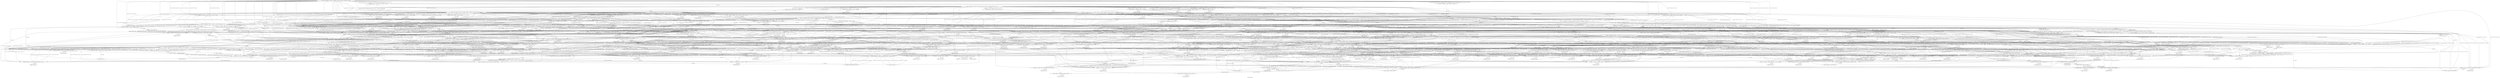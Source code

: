 digraph StateGraph {
  label="System2FCtrl2F4I_Opt";
  N0x56543f16f801 [label="V[2].rate = 0, ctrl = false"];
  N0x56543f16f801 -> N0x56543f16d8d1 [label="<env, T.time>"];
  N0x56543f16d8d1 [label="V[0].rate = 0, V[0].stucked = 0, V[1].rate = 0, V[1].stucked = 0, T.input = 0, V[2].rate = 0, V[2].stucked = 0, ctrl = true"];
  N0x56543f16d8d1 -> N0x56543f16f001 [label="<cmd, C.nni, V[2].inc>"];
  N0x56543f16d8d1 -> N0x56543f16f091 [label="<cmd, C.nni, V[2].inc>"];
  N0x56543f16d8d1 -> N0x56543f16f111 [label="<cmd, C.nii, V[1].inc, V[2].inc>"];
  N0x56543f16d8d1 -> N0x56543f16f1b1 [label="<cmd, C.nii, V[1].inc, V[2].inc>"];
  N0x56543f16d8d1 -> N0x56543f16f2b1 [label="<cmd, C.nii, V[1].inc, V[2].inc>"];
  N0x56543f16d8d1 -> N0x56543f16f351 [label="<cmd, C.nii, V[1].inc, V[2].inc>"];
  N0x56543f16d8d1 -> N0x56543f16f001 [label="<cmd, C.ndi, V[1].dec, V[2].inc>"];
  N0x56543f16d8d1 -> N0x56543f16f091 [label="<cmd, C.ndi, V[1].dec, V[2].inc>"];
  N0x56543f16d8d1 -> N0x56543f16f111 [label="<cmd, C.ndi, V[1].dec, V[2].inc>"];
  N0x56543f16d8d1 -> N0x56543f16f1b1 [label="<cmd, C.ndi, V[1].dec, V[2].inc>"];
  N0x56543f16d8d1 -> N0x56543f16f471 [label="<cmd, C.ini, V[0].inc, V[2].inc>"];
  N0x56543f16d8d1 -> N0x56543f171b21 [label="<cmd, C.ini, V[0].inc, V[2].inc>"];
  N0x56543f16d8d1 -> N0x56543f171ba1 [label="<cmd, C.ini, V[0].inc, V[2].inc>"];
  N0x56543f16d8d1 -> N0x56543f171c01 [label="<cmd, C.ini, V[0].inc, V[2].inc>"];
  N0x56543f16d8d1 -> N0x56543f171c41 [label="<cmd, C.iii, V[0].inc, V[1].inc, V[2].inc>"];
  N0x56543f16d8d1 -> N0x56543f171cc1 [label="<cmd, C.iii, V[0].inc, V[1].inc, V[2].inc>"];
  N0x56543f16d8d1 -> N0x56543f171d21 [label="<cmd, C.iii, V[0].inc, V[1].inc, V[2].inc>"];
  N0x56543f16d8d1 -> N0x56543f171dc1 [label="<cmd, C.iii, V[0].inc, V[1].inc, V[2].inc>"];
  N0x56543f16d8d1 -> N0x56543f171ea1 [label="<cmd, C.iii, V[0].inc, V[1].inc, V[2].inc>"];
  N0x56543f16d8d1 -> N0x56543f171fb1 [label="<cmd, C.iii, V[0].inc, V[1].inc, V[2].inc>"];
  N0x56543f16d8d1 -> N0x56543f172051 [label="<cmd, C.iii, V[0].inc, V[1].inc, V[2].inc>"];
  N0x56543f16d8d1 -> N0x56543f16f471 [label="<cmd, C.idi, V[0].inc, V[1].dec, V[2].inc>"];
  N0x56543f16d8d1 -> N0x56543f171b21 [label="<cmd, C.idi, V[0].inc, V[1].dec, V[2].inc>"];
  N0x56543f16d8d1 -> N0x56543f171c41 [label="<cmd, C.idi, V[0].inc, V[1].dec, V[2].inc>"];
  N0x56543f16d8d1 -> N0x56543f171ba1 [label="<cmd, C.idi, V[0].inc, V[1].dec, V[2].inc>"];
  N0x56543f16d8d1 -> N0x56543f171c01 [label="<cmd, C.idi, V[0].inc, V[1].dec, V[2].inc>"];
  N0x56543f16d8d1 -> N0x56543f171dc1 [label="<cmd, C.idi, V[0].inc, V[1].dec, V[2].inc>"];
  N0x56543f16d8d1 -> N0x56543f171ea1 [label="<cmd, C.idi, V[0].inc, V[1].dec, V[2].inc>"];
  N0x56543f16d8d1 -> N0x56543f16f001 [label="<cmd, C.dni, V[0].dec, V[2].inc>"];
  N0x56543f16d8d1 -> N0x56543f16f091 [label="<cmd, C.dni, V[0].dec, V[2].inc>"];
  N0x56543f16d8d1 -> N0x56543f16f471 [label="<cmd, C.dni, V[0].dec, V[2].inc>"];
  N0x56543f16d8d1 -> N0x56543f171b21 [label="<cmd, C.dni, V[0].dec, V[2].inc>"];
  N0x56543f16d8d1 -> N0x56543f16f111 [label="<cmd, C.dii, V[0].dec, V[1].inc, V[2].inc>"];
  N0x56543f16d8d1 -> N0x56543f16f1b1 [label="<cmd, C.dii, V[0].dec, V[1].inc, V[2].inc>"];
  N0x56543f16d8d1 -> N0x56543f16f2b1 [label="<cmd, C.dii, V[0].dec, V[1].inc, V[2].inc>"];
  N0x56543f16d8d1 -> N0x56543f16f351 [label="<cmd, C.dii, V[0].dec, V[1].inc, V[2].inc>"];
  N0x56543f16d8d1 -> N0x56543f171c41 [label="<cmd, C.dii, V[0].dec, V[1].inc, V[2].inc>"];
  N0x56543f16d8d1 -> N0x56543f171cc1 [label="<cmd, C.dii, V[0].dec, V[1].inc, V[2].inc>"];
  N0x56543f16d8d1 -> N0x56543f171d21 [label="<cmd, C.dii, V[0].dec, V[1].inc, V[2].inc>"];
  N0x56543f16d8d1 -> N0x56543f16f001 [label="<cmd, C.ddi, V[0].dec, V[1].dec, V[2].inc>"];
  N0x56543f16d8d1 -> N0x56543f16f091 [label="<cmd, C.ddi, V[0].dec, V[1].dec, V[2].inc>"];
  N0x56543f16d8d1 -> N0x56543f16f111 [label="<cmd, C.ddi, V[0].dec, V[1].dec, V[2].inc>"];
  N0x56543f16d8d1 -> N0x56543f16f1b1 [label="<cmd, C.ddi, V[0].dec, V[1].dec, V[2].inc>"];
  N0x56543f16d8d1 -> N0x56543f16f471 [label="<cmd, C.ddi, V[0].dec, V[1].dec, V[2].inc>"];
  N0x56543f16d8d1 -> N0x56543f171b21 [label="<cmd, C.ddi, V[0].dec, V[1].dec, V[2].inc>"];
  N0x56543f16d8d1 -> N0x56543f171c41 [label="<cmd, C.ddi, V[0].dec, V[1].dec, V[2].inc>"];
  N0x56543daab841 [label="V[0].rate = 0, V[0].stucked = 0, V[1].rate = 0, V[1].stucked = 0, T.input = 0, V[2].rate = 0, V[2].stucked = 0, ctrl = true"];
  N0x56543daab841 -> N0x56543f173541 [label="<cmd, C.nni, V[2].inc>"];
  N0x56543daab841 -> N0x56543f1735c1 [label="<cmd, C.nni, V[2].inc>"];
  N0x56543daab841 -> N0x56543f173641 [label="<cmd, C.nii, V[1].inc, V[2].inc>"];
  N0x56543daab841 -> N0x56543f1736e1 [label="<cmd, C.nii, V[1].inc, V[2].inc>"];
  N0x56543daab841 -> N0x56543f1737f1 [label="<cmd, C.nii, V[1].inc, V[2].inc>"];
  N0x56543daab841 -> N0x56543f173871 [label="<cmd, C.nii, V[1].inc, V[2].inc>"];
  N0x56543daab841 -> N0x56543f173541 [label="<cmd, C.ndi, V[1].dec, V[2].inc>"];
  N0x56543daab841 -> N0x56543f1735c1 [label="<cmd, C.ndi, V[1].dec, V[2].inc>"];
  N0x56543daab841 -> N0x56543f173641 [label="<cmd, C.ndi, V[1].dec, V[2].inc>"];
  N0x56543daab841 -> N0x56543f1736e1 [label="<cmd, C.ndi, V[1].dec, V[2].inc>"];
  N0x56543daab841 -> N0x56543f173991 [label="<cmd, C.ini, V[0].inc, V[2].inc>"];
  N0x56543daab841 -> N0x56543f1739f1 [label="<cmd, C.ini, V[0].inc, V[2].inc>"];
  N0x56543daab841 -> N0x56543f173a71 [label="<cmd, C.ini, V[0].inc, V[2].inc>"];
  N0x56543daab841 -> N0x56543f173ad1 [label="<cmd, C.ini, V[0].inc, V[2].inc>"];
  N0x56543daab841 -> N0x56543f173b11 [label="<cmd, C.iii, V[0].inc, V[1].inc, V[2].inc>"];
  N0x56543daab841 -> N0x56543f173ba1 [label="<cmd, C.iii, V[0].inc, V[1].inc, V[2].inc>"];
  N0x56543daab841 -> N0x56543f173c01 [label="<cmd, C.iii, V[0].inc, V[1].inc, V[2].inc>"];
  N0x56543daab841 -> N0x56543f173ca1 [label="<cmd, C.iii, V[0].inc, V[1].inc, V[2].inc>"];
  N0x56543daab841 -> N0x56543f173d81 [label="<cmd, C.iii, V[0].inc, V[1].inc, V[2].inc>"];
  N0x56543daab841 -> N0x56543f173e81 [label="<cmd, C.iii, V[0].inc, V[1].inc, V[2].inc>"];
  N0x56543daab841 -> N0x56543f173f21 [label="<cmd, C.iii, V[0].inc, V[1].inc, V[2].inc>"];
  N0x56543daab841 -> N0x56543f173991 [label="<cmd, C.idi, V[0].inc, V[1].dec, V[2].inc>"];
  N0x56543daab841 -> N0x56543f1739f1 [label="<cmd, C.idi, V[0].inc, V[1].dec, V[2].inc>"];
  N0x56543daab841 -> N0x56543f173b11 [label="<cmd, C.idi, V[0].inc, V[1].dec, V[2].inc>"];
  N0x56543daab841 -> N0x56543f173a71 [label="<cmd, C.idi, V[0].inc, V[1].dec, V[2].inc>"];
  N0x56543daab841 -> N0x56543f173ad1 [label="<cmd, C.idi, V[0].inc, V[1].dec, V[2].inc>"];
  N0x56543daab841 -> N0x56543f173ca1 [label="<cmd, C.idi, V[0].inc, V[1].dec, V[2].inc>"];
  N0x56543daab841 -> N0x56543f173d81 [label="<cmd, C.idi, V[0].inc, V[1].dec, V[2].inc>"];
  N0x56543daab841 -> N0x56543f173541 [label="<cmd, C.dni, V[0].dec, V[2].inc>"];
  N0x56543daab841 -> N0x56543f1735c1 [label="<cmd, C.dni, V[0].dec, V[2].inc>"];
  N0x56543daab841 -> N0x56543f173991 [label="<cmd, C.dni, V[0].dec, V[2].inc>"];
  N0x56543daab841 -> N0x56543f1739f1 [label="<cmd, C.dni, V[0].dec, V[2].inc>"];
  N0x56543daab841 -> N0x56543f173641 [label="<cmd, C.dii, V[0].dec, V[1].inc, V[2].inc>"];
  N0x56543daab841 -> N0x56543f1736e1 [label="<cmd, C.dii, V[0].dec, V[1].inc, V[2].inc>"];
  N0x56543daab841 -> N0x56543f1737f1 [label="<cmd, C.dii, V[0].dec, V[1].inc, V[2].inc>"];
  N0x56543daab841 -> N0x56543f173871 [label="<cmd, C.dii, V[0].dec, V[1].inc, V[2].inc>"];
  N0x56543daab841 -> N0x56543f173b11 [label="<cmd, C.dii, V[0].dec, V[1].inc, V[2].inc>"];
  N0x56543daab841 -> N0x56543f173ba1 [label="<cmd, C.dii, V[0].dec, V[1].inc, V[2].inc>"];
  N0x56543daab841 -> N0x56543f173c01 [label="<cmd, C.dii, V[0].dec, V[1].inc, V[2].inc>"];
  N0x56543daab841 -> N0x56543f173541 [label="<cmd, C.ddi, V[0].dec, V[1].dec, V[2].inc>"];
  N0x56543daab841 -> N0x56543f1735c1 [label="<cmd, C.ddi, V[0].dec, V[1].dec, V[2].inc>"];
  N0x56543daab841 -> N0x56543f173641 [label="<cmd, C.ddi, V[0].dec, V[1].dec, V[2].inc>"];
  N0x56543daab841 -> N0x56543f1736e1 [label="<cmd, C.ddi, V[0].dec, V[1].dec, V[2].inc>"];
  N0x56543daab841 -> N0x56543f173991 [label="<cmd, C.ddi, V[0].dec, V[1].dec, V[2].inc>"];
  N0x56543daab841 -> N0x56543f1739f1 [label="<cmd, C.ddi, V[0].dec, V[1].dec, V[2].inc>"];
  N0x56543daab841 -> N0x56543f173b11 [label="<cmd, C.ddi, V[0].dec, V[1].dec, V[2].inc>"];
  N0x56543f16f001 [label="V[2].stucked = 1, ctrl = false"];
  N0x56543f16f001 -> N0x56543f174891 [label="<env, T.time>"];
  N0x56543f174891 [label="V[0].rate = 0, V[0].stucked = 0, V[1].rate = 0, V[1].stucked = 0, T.input = 0, ctrl = true"];
  N0x56543f174891 -> N0x56543f16f001 [label="<cmd, C.nni, V[2].inc>"];
  N0x56543f174891 -> N0x56543f16f111 [label="<cmd, C.nii, V[1].inc, V[2].inc>"];
  N0x56543f174891 -> N0x56543f16f2b1 [label="<cmd, C.nii, V[1].inc, V[2].inc>"];
  N0x56543f174891 -> N0x56543f16f001 [label="<cmd, C.ndi, V[1].dec, V[2].inc>"];
  N0x56543f174891 -> N0x56543f16f111 [label="<cmd, C.ndi, V[1].dec, V[2].inc>"];
  N0x56543f174891 -> N0x56543f16f471 [label="<cmd, C.ini, V[0].inc, V[2].inc>"];
  N0x56543f174891 -> N0x56543f171ba1 [label="<cmd, C.ini, V[0].inc, V[2].inc>"];
  N0x56543f174891 -> N0x56543f171cc1 [label="<cmd, C.iii, V[0].inc, V[1].inc, V[2].inc>"];
  N0x56543f174891 -> N0x56543f171dc1 [label="<cmd, C.iii, V[0].inc, V[1].inc, V[2].inc>"];
  N0x56543f174891 -> N0x56543f171fb1 [label="<cmd, C.iii, V[0].inc, V[1].inc, V[2].inc>"];
  N0x56543f174891 -> N0x56543f16f471 [label="<cmd, C.idi, V[0].inc, V[1].dec, V[2].inc>"];
  N0x56543f174891 -> N0x56543f171ba1 [label="<cmd, C.idi, V[0].inc, V[1].dec, V[2].inc>"];
  N0x56543f174891 -> N0x56543f171dc1 [label="<cmd, C.idi, V[0].inc, V[1].dec, V[2].inc>"];
  N0x56543f174891 -> N0x56543f16f001 [label="<cmd, C.dni, V[0].dec, V[2].inc>"];
  N0x56543f174891 -> N0x56543f16f471 [label="<cmd, C.dni, V[0].dec, V[2].inc>"];
  N0x56543f174891 -> N0x56543f16f111 [label="<cmd, C.dii, V[0].dec, V[1].inc, V[2].inc>"];
  N0x56543f174891 -> N0x56543f16f2b1 [label="<cmd, C.dii, V[0].dec, V[1].inc, V[2].inc>"];
  N0x56543f174891 -> N0x56543f171cc1 [label="<cmd, C.dii, V[0].dec, V[1].inc, V[2].inc>"];
  N0x56543f174891 -> N0x56543f16f001 [label="<cmd, C.ddi, V[0].dec, V[1].dec, V[2].inc>"];
  N0x56543f174891 -> N0x56543f16f111 [label="<cmd, C.ddi, V[0].dec, V[1].dec, V[2].inc>"];
  N0x56543f174891 -> N0x56543f16f471 [label="<cmd, C.ddi, V[0].dec, V[1].dec, V[2].inc>"];
  N0x56543f173541 [label="V[0].rate = 0, V[1].rate = 0, T.input = 0, V[2].stucked = 1, ctrl = false"];
  N0x56543f173541 -> N0x56543f1764a1 [label="<env, T.time>"];
  N0x56543f1764a1 [label="V[0].rate = 0, V[0].stucked = 0, V[1].rate = 0, V[1].stucked = 0, T.input = 0, ctrl = true"];
  N0x56543f1764a1 -> N0x56543f173541 [label="<cmd, C.nni, V[2].inc>"];
  N0x56543f1764a1 -> N0x56543f173641 [label="<cmd, C.nii, V[1].inc, V[2].inc>"];
  N0x56543f1764a1 -> N0x56543f1737f1 [label="<cmd, C.nii, V[1].inc, V[2].inc>"];
  N0x56543f1764a1 -> N0x56543f173541 [label="<cmd, C.ndi, V[1].dec, V[2].inc>"];
  N0x56543f1764a1 -> N0x56543f173641 [label="<cmd, C.ndi, V[1].dec, V[2].inc>"];
  N0x56543f1764a1 -> N0x56543f173991 [label="<cmd, C.ini, V[0].inc, V[2].inc>"];
  N0x56543f1764a1 -> N0x56543f173a71 [label="<cmd, C.ini, V[0].inc, V[2].inc>"];
  N0x56543f1764a1 -> N0x56543f173ba1 [label="<cmd, C.iii, V[0].inc, V[1].inc, V[2].inc>"];
  N0x56543f1764a1 -> N0x56543f173ca1 [label="<cmd, C.iii, V[0].inc, V[1].inc, V[2].inc>"];
  N0x56543f1764a1 -> N0x56543f173e81 [label="<cmd, C.iii, V[0].inc, V[1].inc, V[2].inc>"];
  N0x56543f1764a1 -> N0x56543f173991 [label="<cmd, C.idi, V[0].inc, V[1].dec, V[2].inc>"];
  N0x56543f1764a1 -> N0x56543f173a71 [label="<cmd, C.idi, V[0].inc, V[1].dec, V[2].inc>"];
  N0x56543f1764a1 -> N0x56543f173ca1 [label="<cmd, C.idi, V[0].inc, V[1].dec, V[2].inc>"];
  N0x56543f1764a1 -> N0x56543f173541 [label="<cmd, C.dni, V[0].dec, V[2].inc>"];
  N0x56543f1764a1 -> N0x56543f173991 [label="<cmd, C.dni, V[0].dec, V[2].inc>"];
  N0x56543f1764a1 -> N0x56543f173641 [label="<cmd, C.dii, V[0].dec, V[1].inc, V[2].inc>"];
  N0x56543f1764a1 -> N0x56543f1737f1 [label="<cmd, C.dii, V[0].dec, V[1].inc, V[2].inc>"];
  N0x56543f1764a1 -> N0x56543f173ba1 [label="<cmd, C.dii, V[0].dec, V[1].inc, V[2].inc>"];
  N0x56543f1764a1 -> N0x56543f173541 [label="<cmd, C.ddi, V[0].dec, V[1].dec, V[2].inc>"];
  N0x56543f1764a1 -> N0x56543f173641 [label="<cmd, C.ddi, V[0].dec, V[1].dec, V[2].inc>"];
  N0x56543f1764a1 -> N0x56543f173991 [label="<cmd, C.ddi, V[0].dec, V[1].dec, V[2].inc>"];
  N0x56543f17d591 [label="V[0].rate = 0, V[1].rate = 0, T.input = 0, ctrl = false"];
  N0x56543f17d591 -> N0x56543f17d8a1 [label="<env, T.time>"];
  N0x56543f17d8a1 [label="V[0].rate = 0, V[0].stucked = 0, V[1].rate = 0, V[1].stucked = 0, T.input = 0, ctrl = true"];
  N0x56543f17d8a1 -> N0x56543f17d591 [label="<cmd, C.nni, V[2].inc>"];
  N0x56543f17d8a1 -> N0x56543f17ee51 [label="<cmd, C.nii, V[1].inc, V[2].inc>"];
  N0x56543f17d8a1 -> N0x56543f17eea1 [label="<cmd, C.nii, V[1].inc, V[2].inc>"];
  N0x56543f17d8a1 -> N0x56543f17d591 [label="<cmd, C.ndi, V[1].dec, V[2].inc>"];
  N0x56543f17d8a1 -> N0x56543f17ee51 [label="<cmd, C.ndi, V[1].dec, V[2].inc>"];
  N0x56543f17d8a1 -> N0x56543f17eec1 [label="<cmd, C.ini, V[0].inc, V[2].inc>"];
  N0x56543f17d8a1 -> N0x56543f17eee1 [label="<cmd, C.ini, V[0].inc, V[2].inc>"];
  N0x56543f17d8a1 -> N0x56543f17ef01 [label="<cmd, C.iii, V[0].inc, V[1].inc, V[2].inc>"];
  N0x56543f17d8a1 -> N0x56543f17ef81 [label="<cmd, C.iii, V[0].inc, V[1].inc, V[2].inc>"];
  N0x56543f17d8a1 -> N0x56543f17efe1 [label="<cmd, C.iii, V[0].inc, V[1].inc, V[2].inc>"];
  N0x56543f17d8a1 -> N0x56543f17eec1 [label="<cmd, C.idi, V[0].inc, V[1].dec, V[2].inc>"];
  N0x56543f17d8a1 -> N0x56543f17eee1 [label="<cmd, C.idi, V[0].inc, V[1].dec, V[2].inc>"];
  N0x56543f17d8a1 -> N0x56543f17ef81 [label="<cmd, C.idi, V[0].inc, V[1].dec, V[2].inc>"];
  N0x56543f17d8a1 -> N0x56543f17d591 [label="<cmd, C.dni, V[0].dec, V[2].inc>"];
  N0x56543f17d8a1 -> N0x56543f17eec1 [label="<cmd, C.dni, V[0].dec, V[2].inc>"];
  N0x56543f17d8a1 -> N0x56543f17ee51 [label="<cmd, C.dii, V[0].dec, V[1].inc, V[2].inc>"];
  N0x56543f17d8a1 -> N0x56543f17eea1 [label="<cmd, C.dii, V[0].dec, V[1].inc, V[2].inc>"];
  N0x56543f17d8a1 -> N0x56543f17ef01 [label="<cmd, C.dii, V[0].dec, V[1].inc, V[2].inc>"];
  N0x56543f17d8a1 -> N0x56543f17d591 [label="<cmd, C.ddi, V[0].dec, V[1].dec, V[2].inc>"];
  N0x56543f17d8a1 -> N0x56543f17ee51 [label="<cmd, C.ddi, V[0].dec, V[1].dec, V[2].inc>"];
  N0x56543f17d8a1 -> N0x56543f17eec1 [label="<cmd, C.ddi, V[0].dec, V[1].dec, V[2].inc>"];
  N0x56543f17f0e1 [label="T.level = 0, ctrl = true"];
  N0x56543f16f091 [label="V[2].rate = 1, T.level = 1, ctrl = false"];
  N0x56543f16f091 -> N0x56543f17f0e1 [label="<env, T.time>"];
  N0x56543f16f981 [label="V[0].rate = 0, V[0].stucked = 0, V[1].rate = 0, V[1].stucked = 0, T.input = 0, V[2].rate = 1, V[2].stucked = 0, T.level = 1, ctrl = true"];
  N0x56543f16f981 -> N0x56543f16f801 [label="<cmd, C.nnd, V[2].dec>"];
  N0x56543f16f981 -> N0x56543f18a821 [label="<cmd, C.nnd, V[2].dec>"];
  N0x56543f16f981 -> N0x56543f18a881 [label="<cmd, C.nid, V[1].inc, V[2].dec>"];
  N0x56543f16f981 -> N0x56543f18a961 [label="<cmd, C.nid, V[1].inc, V[2].dec>"];
  N0x56543f16f981 -> N0x56543f18aa61 [label="<cmd, C.nid, V[1].inc, V[2].dec>"];
  N0x56543f16f981 -> N0x56543f18ab01 [label="<cmd, C.nid, V[1].inc, V[2].dec>"];
  N0x56543f16f981 -> N0x56543f16f801 [label="<cmd, C.ndd, V[1].dec, V[2].dec>"];
  N0x56543f16f981 -> N0x56543f18a821 [label="<cmd, C.ndd, V[1].dec, V[2].dec>"];
  N0x56543f16f981 -> N0x56543f18a881 [label="<cmd, C.ndd, V[1].dec, V[2].dec>"];
  N0x56543f16f981 -> N0x56543f18a961 [label="<cmd, C.ndd, V[1].dec, V[2].dec>"];
  N0x56543f16f981 -> N0x56543f18ac31 [label="<cmd, C.ind, V[0].inc, V[2].dec>"];
  N0x56543f16f981 -> N0x56543f18ac91 [label="<cmd, C.ind, V[0].inc, V[2].dec>"];
  N0x56543f16f981 -> N0x56543f18ad11 [label="<cmd, C.ind, V[0].inc, V[2].dec>"];
  N0x56543f16f981 -> N0x56543f18ad71 [label="<cmd, C.ind, V[0].inc, V[2].dec>"];
  N0x56543f16f981 -> N0x56543f18adb1 [label="<cmd, C.iid, V[0].inc, V[1].inc, V[2].dec>"];
  N0x56543f16f981 -> N0x56543f18ae31 [label="<cmd, C.iid, V[0].inc, V[1].inc, V[2].dec>"];
  N0x56543f16f981 -> N0x56543f18ae91 [label="<cmd, C.iid, V[0].inc, V[1].inc, V[2].dec>"];
  N0x56543f16f981 -> N0x56543f18af31 [label="<cmd, C.iid, V[0].inc, V[1].inc, V[2].dec>"];
  N0x56543f16f981 -> N0x56543f18b021 [label="<cmd, C.iid, V[0].inc, V[1].inc, V[2].dec>"];
  N0x56543f16f981 -> N0x56543f18b121 [label="<cmd, C.iid, V[0].inc, V[1].inc, V[2].dec>"];
  N0x56543f16f981 -> N0x56543f18b181 [label="<cmd, C.iid, V[0].inc, V[1].inc, V[2].dec>"];
  N0x56543f16f981 -> N0x56543f18ac31 [label="<cmd, C.idd, V[0].inc, V[1].dec, V[2].dec>"];
  N0x56543f16f981 -> N0x56543f18ac91 [label="<cmd, C.idd, V[0].inc, V[1].dec, V[2].dec>"];
  N0x56543f16f981 -> N0x56543f18adb1 [label="<cmd, C.idd, V[0].inc, V[1].dec, V[2].dec>"];
  N0x56543f16f981 -> N0x56543f18ad11 [label="<cmd, C.idd, V[0].inc, V[1].dec, V[2].dec>"];
  N0x56543f16f981 -> N0x56543f18ad71 [label="<cmd, C.idd, V[0].inc, V[1].dec, V[2].dec>"];
  N0x56543f16f981 -> N0x56543f18af31 [label="<cmd, C.idd, V[0].inc, V[1].dec, V[2].dec>"];
  N0x56543f16f981 -> N0x56543f18b021 [label="<cmd, C.idd, V[0].inc, V[1].dec, V[2].dec>"];
  N0x56543f16f981 -> N0x56543f16f801 [label="<cmd, C.dnd, V[0].dec, V[2].dec>"];
  N0x56543f16f981 -> N0x56543f18a821 [label="<cmd, C.dnd, V[0].dec, V[2].dec>"];
  N0x56543f16f981 -> N0x56543f18ac31 [label="<cmd, C.dnd, V[0].dec, V[2].dec>"];
  N0x56543f16f981 -> N0x56543f18ac91 [label="<cmd, C.dnd, V[0].dec, V[2].dec>"];
  N0x56543f16f981 -> N0x56543f18a881 [label="<cmd, C.did, V[0].dec, V[1].inc, V[2].dec>"];
  N0x56543f16f981 -> N0x56543f18a961 [label="<cmd, C.did, V[0].dec, V[1].inc, V[2].dec>"];
  N0x56543f16f981 -> N0x56543f18aa61 [label="<cmd, C.did, V[0].dec, V[1].inc, V[2].dec>"];
  N0x56543f16f981 -> N0x56543f18ab01 [label="<cmd, C.did, V[0].dec, V[1].inc, V[2].dec>"];
  N0x56543f16f981 -> N0x56543f18adb1 [label="<cmd, C.did, V[0].dec, V[1].inc, V[2].dec>"];
  N0x56543f16f981 -> N0x56543f18ae31 [label="<cmd, C.did, V[0].dec, V[1].inc, V[2].dec>"];
  N0x56543f16f981 -> N0x56543f18ae91 [label="<cmd, C.did, V[0].dec, V[1].inc, V[2].dec>"];
  N0x56543f16f981 -> N0x56543f16f801 [label="<cmd, C.ddd, V[0].dec, V[1].dec, V[2].dec>"];
  N0x56543f16f981 -> N0x56543f18a821 [label="<cmd, C.ddd, V[0].dec, V[1].dec, V[2].dec>"];
  N0x56543f16f981 -> N0x56543f18a881 [label="<cmd, C.ddd, V[0].dec, V[1].dec, V[2].dec>"];
  N0x56543f16f981 -> N0x56543f18a961 [label="<cmd, C.ddd, V[0].dec, V[1].dec, V[2].dec>"];
  N0x56543f16f981 -> N0x56543f18ac31 [label="<cmd, C.ddd, V[0].dec, V[1].dec, V[2].dec>"];
  N0x56543f16f981 -> N0x56543f18ac91 [label="<cmd, C.ddd, V[0].dec, V[1].dec, V[2].dec>"];
  N0x56543f16f981 -> N0x56543f18adb1 [label="<cmd, C.ddd, V[0].dec, V[1].dec, V[2].dec>"];
  N0x56543f1735c1 [label="V[0].rate = 0, V[1].rate = 0, T.input = 0, V[2].rate = 1, T.level = 2, ctrl = false"];
  N0x56543f1735c1 -> N0x56543f16f981 [label="<env, T.time>"];
  N0x56543f18be71 [label="T.level = 0, ctrl = true"];
  N0x56543f18a821 [label="V[2].stucked = 1, T.level = 1, ctrl = false"];
  N0x56543f18a821 -> N0x56543f18be71 [label="<env, T.time>"];
  N0x56543f18c791 [label="V[0].rate = 0, V[0].stucked = 0, V[1].rate = 0, V[1].stucked = 0, T.input = 0, T.level = 2, ctrl = true"];
  N0x56543f18c791 -> N0x56543f18d901 [label="<cmd, C.nii, V[1].inc, V[2].inc>"];
  N0x56543f18c791 -> N0x56543f18d941 [label="<cmd, C.nii, V[1].inc, V[2].inc>"];
  N0x56543f18c791 -> N0x56543f18d961 [label="<cmd, C.ini, V[0].inc, V[2].inc>"];
  N0x56543f18c791 -> N0x56543f18d981 [label="<cmd, C.ini, V[0].inc, V[2].inc>"];
  N0x56543f18c791 -> N0x56543f18d9a1 [label="<cmd, C.iii, V[0].inc, V[1].inc, V[2].inc>"];
  N0x56543f18c791 -> N0x56543f18da21 [label="<cmd, C.iii, V[0].inc, V[1].inc, V[2].inc>"];
  N0x56543f18c791 -> N0x56543f18da81 [label="<cmd, C.iii, V[0].inc, V[1].inc, V[2].inc>"];
  N0x56543f18c791 -> N0x56543f18d961 [label="<cmd, C.idi, V[0].inc, V[1].dec, V[2].inc>"];
  N0x56543f18c791 -> N0x56543f18d981 [label="<cmd, C.idi, V[0].inc, V[1].dec, V[2].inc>"];
  N0x56543f18c791 -> N0x56543f18da21 [label="<cmd, C.idi, V[0].inc, V[1].dec, V[2].inc>"];
  N0x56543f18c791 -> N0x56543f18d901 [label="<cmd, C.dii, V[0].dec, V[1].inc, V[2].inc>"];
  N0x56543f18c791 -> N0x56543f18d941 [label="<cmd, C.dii, V[0].dec, V[1].inc, V[2].inc>"];
  N0x56543f18c791 -> N0x56543f18d9a1 [label="<cmd, C.dii, V[0].dec, V[1].inc, V[2].inc>"];
  N0x56543f18d4f1 [label="V[0].rate = 0, V[1].rate = 0, T.input = 0, V[2].stucked = 1, T.level = 3, ctrl = false"];
  N0x56543f18d4f1 -> N0x56543f18c791 [label="<env, T.time>"];
  N0x56543f18e201 [label="T.level = 2, ctrl = true"];
  N0x56543f18e4b1 [label="V[0].rate = 0, V[1].rate = 0, T.input = 0, V[2].rate = 2, T.level = 3, ctrl = false"];
  N0x56543f18e4b1 -> N0x56543f18e201 [label="<env, T.time>"];
  N0x56543f18ee31 [label="T.level = 2, ctrl = true"];
  N0x56543f18f141 [label="V[0].rate = 0, V[1].rate = 0, T.input = 0, V[2].stucked = 1, T.level = 3, ctrl = false"];
  N0x56543f18f141 -> N0x56543f18ee31 [label="<env, T.time>"];
  N0x56543f18a881 [label="V[1].stucked = 1, V[2].rate = 0, ctrl = false"];
  N0x56543f18a881 -> N0x56543f18fae1 [label="<env, T.time>"];
  N0x56543f18fae1 [label="V[0].rate = 0, V[0].stucked = 0, T.input = 0, V[2].rate = 0, V[2].stucked = 0, ctrl = true"];
  N0x56543f18fae1 -> N0x56543f16f111 [label="<cmd, C.nni, V[2].inc>"];
  N0x56543f18fae1 -> N0x56543f16f1b1 [label="<cmd, C.nni, V[2].inc>"];
  N0x56543f18fae1 -> N0x56543f16f111 [label="<cmd, C.nii, V[1].inc, V[2].inc>"];
  N0x56543f18fae1 -> N0x56543f16f1b1 [label="<cmd, C.nii, V[1].inc, V[2].inc>"];
  N0x56543f18fae1 -> N0x56543f16f111 [label="<cmd, C.ndi, V[1].dec, V[2].inc>"];
  N0x56543f18fae1 -> N0x56543f16f1b1 [label="<cmd, C.ndi, V[1].dec, V[2].inc>"];
  N0x56543f18fae1 -> N0x56543f171c41 [label="<cmd, C.ini, V[0].inc, V[2].inc>"];
  N0x56543f18fae1 -> N0x56543f171dc1 [label="<cmd, C.ini, V[0].inc, V[2].inc>"];
  N0x56543f18fae1 -> N0x56543f171ea1 [label="<cmd, C.ini, V[0].inc, V[2].inc>"];
  N0x56543f18fae1 -> N0x56543f171c41 [label="<cmd, C.iii, V[0].inc, V[1].inc, V[2].inc>"];
  N0x56543f18fae1 -> N0x56543f171dc1 [label="<cmd, C.iii, V[0].inc, V[1].inc, V[2].inc>"];
  N0x56543f18fae1 -> N0x56543f171ea1 [label="<cmd, C.iii, V[0].inc, V[1].inc, V[2].inc>"];
  N0x56543f18fae1 -> N0x56543f171c41 [label="<cmd, C.idi, V[0].inc, V[1].dec, V[2].inc>"];
  N0x56543f18fae1 -> N0x56543f171dc1 [label="<cmd, C.idi, V[0].inc, V[1].dec, V[2].inc>"];
  N0x56543f18fae1 -> N0x56543f171ea1 [label="<cmd, C.idi, V[0].inc, V[1].dec, V[2].inc>"];
  N0x56543f18fae1 -> N0x56543f16f111 [label="<cmd, C.dni, V[0].dec, V[2].inc>"];
  N0x56543f18fae1 -> N0x56543f16f1b1 [label="<cmd, C.dni, V[0].dec, V[2].inc>"];
  N0x56543f18fae1 -> N0x56543f171c41 [label="<cmd, C.dni, V[0].dec, V[2].inc>"];
  N0x56543f18fae1 -> N0x56543f16f111 [label="<cmd, C.dii, V[0].dec, V[1].inc, V[2].inc>"];
  N0x56543f18fae1 -> N0x56543f16f1b1 [label="<cmd, C.dii, V[0].dec, V[1].inc, V[2].inc>"];
  N0x56543f18fae1 -> N0x56543f171c41 [label="<cmd, C.dii, V[0].dec, V[1].inc, V[2].inc>"];
  N0x56543f18fae1 -> N0x56543f16f111 [label="<cmd, C.ddi, V[0].dec, V[1].dec, V[2].inc>"];
  N0x56543f18fae1 -> N0x56543f16f1b1 [label="<cmd, C.ddi, V[0].dec, V[1].dec, V[2].inc>"];
  N0x56543f18fae1 -> N0x56543f171c41 [label="<cmd, C.ddi, V[0].dec, V[1].dec, V[2].inc>"];
  N0x56543f16f111 [label="V[1].stucked = 1, V[2].stucked = 1, ctrl = false"];
  N0x56543f16f111 -> N0x56543f190831 [label="<env, T.time>"];
  N0x56543f190831 [label="V[0].rate = 0, T.input = 0, ctrl = true"];
  N0x56543f190831 -> N0x56543f16f111 [label="<cmd, C.nni, V[2].inc>"];
  N0x56543f190831 -> N0x56543f16f111 [label="<cmd, C.nii, V[1].inc, V[2].inc>"];
  N0x56543f190831 -> N0x56543f16f111 [label="<cmd, C.ndi, V[1].dec, V[2].inc>"];
  N0x56543f190831 -> N0x56543f171dc1 [label="<cmd, C.ini, V[0].inc, V[2].inc>"];
  N0x56543f190831 -> N0x56543f171dc1 [label="<cmd, C.iii, V[0].inc, V[1].inc, V[2].inc>"];
  N0x56543f190831 -> N0x56543f171dc1 [label="<cmd, C.idi, V[0].inc, V[1].dec, V[2].inc>"];
  N0x56543f190831 -> N0x56543f16f111 [label="<cmd, C.dni, V[0].dec, V[2].inc>"];
  N0x56543f190831 -> N0x56543f16f111 [label="<cmd, C.dii, V[0].dec, V[1].inc, V[2].inc>"];
  N0x56543f190831 -> N0x56543f16f111 [label="<cmd, C.ddi, V[0].dec, V[1].dec, V[2].inc>"];
  N0x56543f173641 [label="V[0].rate = 0, V[1].stucked = 1, T.input = 0, V[2].stucked = 1, ctrl = false"];
  N0x56543f173641 -> N0x56543f191011 [label="<env, T.time>"];
  N0x56543f191011 [label="V[0].rate = 0, T.input = 0, ctrl = true"];
  N0x56543f191011 -> N0x56543f173641 [label="<cmd, C.nni, V[2].inc>"];
  N0x56543f191011 -> N0x56543f173641 [label="<cmd, C.nii, V[1].inc, V[2].inc>"];
  N0x56543f191011 -> N0x56543f173641 [label="<cmd, C.ndi, V[1].dec, V[2].inc>"];
  N0x56543f191011 -> N0x56543f173ca1 [label="<cmd, C.ini, V[0].inc, V[2].inc>"];
  N0x56543f191011 -> N0x56543f173ca1 [label="<cmd, C.iii, V[0].inc, V[1].inc, V[2].inc>"];
  N0x56543f191011 -> N0x56543f173ca1 [label="<cmd, C.idi, V[0].inc, V[1].dec, V[2].inc>"];
  N0x56543f191011 -> N0x56543f173641 [label="<cmd, C.dni, V[0].dec, V[2].inc>"];
  N0x56543f191011 -> N0x56543f173641 [label="<cmd, C.dii, V[0].dec, V[1].inc, V[2].inc>"];
  N0x56543f191011 -> N0x56543f173641 [label="<cmd, C.ddi, V[0].dec, V[1].dec, V[2].inc>"];
  N0x56543f17ee51 [label="V[0].rate = 0, V[1].stucked = 1, T.input = 0, ctrl = false"];
  N0x56543f17ee51 -> N0x56543f191ca1 [label="<env, T.time>"];
  N0x56543f191ca1 [label="V[0].rate = 0, T.input = 0, ctrl = true"];
  N0x56543f191ca1 -> N0x56543f17ee51 [label="<cmd, C.nni, V[2].inc>"];
  N0x56543f191ca1 -> N0x56543f17ee51 [label="<cmd, C.nii, V[1].inc, V[2].inc>"];
  N0x56543f191ca1 -> N0x56543f17ee51 [label="<cmd, C.ndi, V[1].dec, V[2].inc>"];
  N0x56543f191ca1 -> N0x56543f17ef81 [label="<cmd, C.ini, V[0].inc, V[2].inc>"];
  N0x56543f191ca1 -> N0x56543f17ef81 [label="<cmd, C.iii, V[0].inc, V[1].inc, V[2].inc>"];
  N0x56543f191ca1 -> N0x56543f17ef81 [label="<cmd, C.idi, V[0].inc, V[1].dec, V[2].inc>"];
  N0x56543f191ca1 -> N0x56543f17ee51 [label="<cmd, C.dni, V[0].dec, V[2].inc>"];
  N0x56543f191ca1 -> N0x56543f17ee51 [label="<cmd, C.dii, V[0].dec, V[1].inc, V[2].inc>"];
  N0x56543f191ca1 -> N0x56543f17ee51 [label="<cmd, C.ddi, V[0].dec, V[1].dec, V[2].inc>"];
  N0x56543f1926f1 [label="T.level = 0, ctrl = true"];
  N0x56543f16f1b1 [label="V[1].stucked = 1, V[2].rate = 1, T.level = 1, ctrl = false"];
  N0x56543f16f1b1 -> N0x56543f1926f1 [label="<env, T.time>"];
  N0x56543f18f851 [label="V[0].rate = 0, V[0].stucked = 0, T.input = 0, V[2].rate = 1, V[2].stucked = 0, T.level = 1, ctrl = true"];
  N0x56543f18f851 -> N0x56543f18a881 [label="<cmd, C.nnd, V[2].dec>"];
  N0x56543f18f851 -> N0x56543f18a961 [label="<cmd, C.nnd, V[2].dec>"];
  N0x56543f18f851 -> N0x56543f18a881 [label="<cmd, C.nid, V[1].inc, V[2].dec>"];
  N0x56543f18f851 -> N0x56543f18a961 [label="<cmd, C.nid, V[1].inc, V[2].dec>"];
  N0x56543f18f851 -> N0x56543f18a881 [label="<cmd, C.ndd, V[1].dec, V[2].dec>"];
  N0x56543f18f851 -> N0x56543f18a961 [label="<cmd, C.ndd, V[1].dec, V[2].dec>"];
  N0x56543f18f851 -> N0x56543f18adb1 [label="<cmd, C.ind, V[0].inc, V[2].dec>"];
  N0x56543f18f851 -> N0x56543f18af31 [label="<cmd, C.ind, V[0].inc, V[2].dec>"];
  N0x56543f18f851 -> N0x56543f18b021 [label="<cmd, C.ind, V[0].inc, V[2].dec>"];
  N0x56543f18f851 -> N0x56543f18adb1 [label="<cmd, C.iid, V[0].inc, V[1].inc, V[2].dec>"];
  N0x56543f18f851 -> N0x56543f18af31 [label="<cmd, C.iid, V[0].inc, V[1].inc, V[2].dec>"];
  N0x56543f18f851 -> N0x56543f18b021 [label="<cmd, C.iid, V[0].inc, V[1].inc, V[2].dec>"];
  N0x56543f18f851 -> N0x56543f18adb1 [label="<cmd, C.idd, V[0].inc, V[1].dec, V[2].dec>"];
  N0x56543f18f851 -> N0x56543f18af31 [label="<cmd, C.idd, V[0].inc, V[1].dec, V[2].dec>"];
  N0x56543f18f851 -> N0x56543f18b021 [label="<cmd, C.idd, V[0].inc, V[1].dec, V[2].dec>"];
  N0x56543f18f851 -> N0x56543f18a881 [label="<cmd, C.dnd, V[0].dec, V[2].dec>"];
  N0x56543f18f851 -> N0x56543f18a961 [label="<cmd, C.dnd, V[0].dec, V[2].dec>"];
  N0x56543f18f851 -> N0x56543f18adb1 [label="<cmd, C.dnd, V[0].dec, V[2].dec>"];
  N0x56543f18f851 -> N0x56543f18a881 [label="<cmd, C.did, V[0].dec, V[1].inc, V[2].dec>"];
  N0x56543f18f851 -> N0x56543f18a961 [label="<cmd, C.did, V[0].dec, V[1].inc, V[2].dec>"];
  N0x56543f18f851 -> N0x56543f18adb1 [label="<cmd, C.did, V[0].dec, V[1].inc, V[2].dec>"];
  N0x56543f18f851 -> N0x56543f18a881 [label="<cmd, C.ddd, V[0].dec, V[1].dec, V[2].dec>"];
  N0x56543f18f851 -> N0x56543f18a961 [label="<cmd, C.ddd, V[0].dec, V[1].dec, V[2].dec>"];
  N0x56543f18f851 -> N0x56543f18adb1 [label="<cmd, C.ddd, V[0].dec, V[1].dec, V[2].dec>"];
  N0x56543f1736e1 [label="V[0].rate = 0, V[1].stucked = 1, T.input = 0, V[2].rate = 1, T.level = 2, ctrl = false"];
  N0x56543f1736e1 -> N0x56543f18f851 [label="<env, T.time>"];
  N0x56543f1a1831 [label="T.level = 0, ctrl = true"];
  N0x56543f18a961 [label="V[1].stucked = 1, V[2].stucked = 1, T.level = 1, ctrl = false"];
  N0x56543f18a961 -> N0x56543f1a1831 [label="<env, T.time>"];
  N0x56543f1a21c1 [label="V[0].rate = 0, T.input = 0, T.level = 1, ctrl = true"];
  N0x56543f1a21c1 -> N0x56543f18a961 [label="<cmd, C.nnd, V[2].dec>"];
  N0x56543f1a21c1 -> N0x56543f18a961 [label="<cmd, C.nid, V[1].inc, V[2].dec>"];
  N0x56543f1a21c1 -> N0x56543f18a961 [label="<cmd, C.ndd, V[1].dec, V[2].dec>"];
  N0x56543f1a21c1 -> N0x56543f18b021 [label="<cmd, C.ind, V[0].inc, V[2].dec>"];
  N0x56543f1a21c1 -> N0x56543f18b021 [label="<cmd, C.iid, V[0].inc, V[1].inc, V[2].dec>"];
  N0x56543f1a21c1 -> N0x56543f18b021 [label="<cmd, C.idd, V[0].inc, V[1].dec, V[2].dec>"];
  N0x56543f1a21c1 -> N0x56543f18a961 [label="<cmd, C.dnd, V[0].dec, V[2].dec>"];
  N0x56543f1a21c1 -> N0x56543f18a961 [label="<cmd, C.did, V[0].dec, V[1].inc, V[2].dec>"];
  N0x56543f1a21c1 -> N0x56543f18a961 [label="<cmd, C.ddd, V[0].dec, V[1].dec, V[2].dec>"];
  N0x56543f18d901 [label="V[1].stucked = 1, T.level = 2, ctrl = false"];
  N0x56543f18d901 -> N0x56543f1a21c1 [label="<env, T.time>"];
  N0x56543f1a2eb1 [label="V[0].rate = 0, T.input = 0, T.level = 2, ctrl = true"];
  N0x56543f1a2eb1 -> N0x56543f18d901 [label="<cmd, C.nii, V[1].inc, V[2].inc>"];
  N0x56543f1a2eb1 -> N0x56543f18da21 [label="<cmd, C.ini, V[0].inc, V[2].inc>"];
  N0x56543f1a2eb1 -> N0x56543f18da21 [label="<cmd, C.iii, V[0].inc, V[1].inc, V[2].inc>"];
  N0x56543f1a2eb1 -> N0x56543f18da21 [label="<cmd, C.idi, V[0].inc, V[1].dec, V[2].inc>"];
  N0x56543f1a2eb1 -> N0x56543f18d901 [label="<cmd, C.dii, V[0].dec, V[1].inc, V[2].inc>"];
  N0x56543f1a32a1 [label="V[0].rate = 0, V[1].stucked = 1, T.input = 0, V[2].stucked = 1, T.level = 3, ctrl = false"];
  N0x56543f1a32a1 -> N0x56543f1a2eb1 [label="<env, T.time>"];
  N0x56543f1a3b01 [label="T.level = 1, ctrl = true"];
  N0x56543f1a3df1 [label="V[0].rate = 0, V[1].stucked = 1, T.input = 0, T.level = 2, ctrl = false"];
  N0x56543f1a3df1 -> N0x56543f1a3b01 [label="<env, T.time>"];
  N0x56543f1a44a1 [label="T.level = 2, ctrl = true"];
  N0x56543f1a46b1 [label="V[0].rate = 0, V[1].stucked = 1, T.input = 0, V[2].rate = 2, T.level = 3, ctrl = false"];
  N0x56543f1a46b1 -> N0x56543f1a44a1 [label="<env, T.time>"];
  N0x56543f1a4e11 [label="T.level = 1, ctrl = true"];
  N0x56543f1a5111 [label="V[0].rate = 0, V[1].stucked = 1, T.input = 0, V[2].stucked = 1, T.level = 2, ctrl = false"];
  N0x56543f1a5111 -> N0x56543f1a4e11 [label="<env, T.time>"];
  N0x56543f18aa61 [label="V[1].rate = 1, T.input = 1, V[2].rate = 0, T.level = 1, ctrl = false"];
  N0x56543f18aa61 -> N0x56543f1a59e1 [label="<env, T.time>"];
  N0x56543f1a59e1 [label="V[0].rate = 0, V[0].stucked = 0, V[1].rate = 1, V[1].stucked = 0, T.input = 1, V[2].rate = 0, V[2].stucked = 0, T.level = 2, ctrl = true"];
  N0x56543f1a59e1 -> N0x56543f1737f1 [label="<cmd, C.nni, V[2].inc>"];
  N0x56543f1a59e1 -> N0x56543f173871 [label="<cmd, C.nni, V[2].inc>"];
  N0x56543f1a59e1 -> N0x56543f1a6ef1 [label="<cmd, C.nii, V[1].inc, V[2].inc>"];
  N0x56543f1a59e1 -> N0x56543f1a6f91 [label="<cmd, C.nii, V[1].inc, V[2].inc>"];
  N0x56543f1a59e1 -> N0x56543f1a7051 [label="<cmd, C.nii, V[1].inc, V[2].inc>"];
  N0x56543f1a59e1 -> N0x56543f1a70b1 [label="<cmd, C.nii, V[1].inc, V[2].inc>"];
  N0x56543f1a59e1 -> N0x56543f173541 [label="<cmd, C.ndi, V[1].dec, V[2].inc>"];
  N0x56543f1a59e1 -> N0x56543f1735c1 [label="<cmd, C.ndi, V[1].dec, V[2].inc>"];
  N0x56543f1a59e1 -> N0x56543f1a6ef1 [label="<cmd, C.ndi, V[1].dec, V[2].inc>"];
  N0x56543f1a59e1 -> N0x56543f1a6f91 [label="<cmd, C.ndi, V[1].dec, V[2].inc>"];
  N0x56543f1a59e1 -> N0x56543f173ba1 [label="<cmd, C.ini, V[0].inc, V[2].inc>"];
  N0x56543f1a59e1 -> N0x56543f173c01 [label="<cmd, C.ini, V[0].inc, V[2].inc>"];
  N0x56543f1a59e1 -> N0x56543f173e81 [label="<cmd, C.ini, V[0].inc, V[2].inc>"];
  N0x56543f1a59e1 -> N0x56543f173f21 [label="<cmd, C.ini, V[0].inc, V[2].inc>"];
  N0x56543f1a59e1 -> N0x56543f1a71e1 [label="<cmd, C.iii, V[0].inc, V[1].inc, V[2].inc>"];
  N0x56543f1a59e1 -> N0x56543f1a7261 [label="<cmd, C.iii, V[0].inc, V[1].inc, V[2].inc>"];
  N0x56543f1a59e1 -> N0x56543f1a72c1 [label="<cmd, C.iii, V[0].inc, V[1].inc, V[2].inc>"];
  N0x56543f1a59e1 -> N0x56543f1a7361 [label="<cmd, C.iii, V[0].inc, V[1].inc, V[2].inc>"];
  N0x56543f1a59e1 -> N0x56543f1a7441 [label="<cmd, C.iii, V[0].inc, V[1].inc, V[2].inc>"];
  N0x56543f1a59e1 -> N0x56543f1a7541 [label="<cmd, C.iii, V[0].inc, V[1].inc, V[2].inc>"];
  N0x56543f1a59e1 -> N0x56543f1a75f1 [label="<cmd, C.iii, V[0].inc, V[1].inc, V[2].inc>"];
  N0x56543f1a59e1 -> N0x56543f173991 [label="<cmd, C.idi, V[0].inc, V[1].dec, V[2].inc>"];
  N0x56543f1a59e1 -> N0x56543f1739f1 [label="<cmd, C.idi, V[0].inc, V[1].dec, V[2].inc>"];
  N0x56543f1a59e1 -> N0x56543f1a71e1 [label="<cmd, C.idi, V[0].inc, V[1].dec, V[2].inc>"];
  N0x56543f1a59e1 -> N0x56543f173a71 [label="<cmd, C.idi, V[0].inc, V[1].dec, V[2].inc>"];
  N0x56543f1a59e1 -> N0x56543f173ad1 [label="<cmd, C.idi, V[0].inc, V[1].dec, V[2].inc>"];
  N0x56543f1a59e1 -> N0x56543f1a7361 [label="<cmd, C.idi, V[0].inc, V[1].dec, V[2].inc>"];
  N0x56543f1a59e1 -> N0x56543f1a7441 [label="<cmd, C.idi, V[0].inc, V[1].dec, V[2].inc>"];
  N0x56543f1a59e1 -> N0x56543f1737f1 [label="<cmd, C.dni, V[0].dec, V[2].inc>"];
  N0x56543f1a59e1 -> N0x56543f173871 [label="<cmd, C.dni, V[0].dec, V[2].inc>"];
  N0x56543f1a59e1 -> N0x56543f173ba1 [label="<cmd, C.dni, V[0].dec, V[2].inc>"];
  N0x56543f1a59e1 -> N0x56543f173c01 [label="<cmd, C.dni, V[0].dec, V[2].inc>"];
  N0x56543f1a59e1 -> N0x56543f1a6ef1 [label="<cmd, C.dii, V[0].dec, V[1].inc, V[2].inc>"];
  N0x56543f1a59e1 -> N0x56543f1a6f91 [label="<cmd, C.dii, V[0].dec, V[1].inc, V[2].inc>"];
  N0x56543f1a59e1 -> N0x56543f1a7051 [label="<cmd, C.dii, V[0].dec, V[1].inc, V[2].inc>"];
  N0x56543f1a59e1 -> N0x56543f1a70b1 [label="<cmd, C.dii, V[0].dec, V[1].inc, V[2].inc>"];
  N0x56543f1a59e1 -> N0x56543f1a71e1 [label="<cmd, C.dii, V[0].dec, V[1].inc, V[2].inc>"];
  N0x56543f1a59e1 -> N0x56543f1a7261 [label="<cmd, C.dii, V[0].dec, V[1].inc, V[2].inc>"];
  N0x56543f1a59e1 -> N0x56543f1a72c1 [label="<cmd, C.dii, V[0].dec, V[1].inc, V[2].inc>"];
  N0x56543f1a59e1 -> N0x56543f173541 [label="<cmd, C.ddi, V[0].dec, V[1].dec, V[2].inc>"];
  N0x56543f1a59e1 -> N0x56543f1735c1 [label="<cmd, C.ddi, V[0].dec, V[1].dec, V[2].inc>"];
  N0x56543f1a59e1 -> N0x56543f1a6ef1 [label="<cmd, C.ddi, V[0].dec, V[1].dec, V[2].inc>"];
  N0x56543f1a59e1 -> N0x56543f1a6f91 [label="<cmd, C.ddi, V[0].dec, V[1].dec, V[2].inc>"];
  N0x56543f1a59e1 -> N0x56543f173991 [label="<cmd, C.ddi, V[0].dec, V[1].dec, V[2].inc>"];
  N0x56543f1a59e1 -> N0x56543f1739f1 [label="<cmd, C.ddi, V[0].dec, V[1].dec, V[2].inc>"];
  N0x56543f1a59e1 -> N0x56543f1a71e1 [label="<cmd, C.ddi, V[0].dec, V[1].dec, V[2].inc>"];
  N0x56543f16f2b1 [label="V[1].rate = 1, T.input = 1, V[2].stucked = 1, T.level = 1, ctrl = false"];
  N0x56543f16f2b1 -> N0x56543f1adb51 [label="<env, T.time>"];
  N0x56543f1737f1 [label="V[0].rate = 0, V[1].rate = 1, T.input = 1, V[2].stucked = 1, T.level = 2, ctrl = false"];
  N0x56543f1737f1 -> N0x56543f1ae3b1 [label="<env, T.time>"];
  N0x56543f1adb51 [label="V[0].rate = 0, V[0].stucked = 0, V[1].rate = 1, V[1].stucked = 0, T.input = 1, T.level = 2, ctrl = true"];
  N0x56543f1adb51 -> N0x56543f1737f1 [label="<cmd, C.nni, V[2].inc>"];
  N0x56543f1adb51 -> N0x56543f1a6ef1 [label="<cmd, C.nii, V[1].inc, V[2].inc>"];
  N0x56543f1adb51 -> N0x56543f1a7051 [label="<cmd, C.nii, V[1].inc, V[2].inc>"];
  N0x56543f1adb51 -> N0x56543f173541 [label="<cmd, C.ndi, V[1].dec, V[2].inc>"];
  N0x56543f1adb51 -> N0x56543f1a6ef1 [label="<cmd, C.ndi, V[1].dec, V[2].inc>"];
  N0x56543f1adb51 -> N0x56543f173ba1 [label="<cmd, C.ini, V[0].inc, V[2].inc>"];
  N0x56543f1adb51 -> N0x56543f173e81 [label="<cmd, C.ini, V[0].inc, V[2].inc>"];
  N0x56543f1adb51 -> N0x56543f1a7261 [label="<cmd, C.iii, V[0].inc, V[1].inc, V[2].inc>"];
  N0x56543f1adb51 -> N0x56543f1a7361 [label="<cmd, C.iii, V[0].inc, V[1].inc, V[2].inc>"];
  N0x56543f1adb51 -> N0x56543f1a7541 [label="<cmd, C.iii, V[0].inc, V[1].inc, V[2].inc>"];
  N0x56543f1adb51 -> N0x56543f173991 [label="<cmd, C.idi, V[0].inc, V[1].dec, V[2].inc>"];
  N0x56543f1adb51 -> N0x56543f173a71 [label="<cmd, C.idi, V[0].inc, V[1].dec, V[2].inc>"];
  N0x56543f1adb51 -> N0x56543f1a7361 [label="<cmd, C.idi, V[0].inc, V[1].dec, V[2].inc>"];
  N0x56543f1adb51 -> N0x56543f1737f1 [label="<cmd, C.dni, V[0].dec, V[2].inc>"];
  N0x56543f1adb51 -> N0x56543f173ba1 [label="<cmd, C.dni, V[0].dec, V[2].inc>"];
  N0x56543f1adb51 -> N0x56543f1a6ef1 [label="<cmd, C.dii, V[0].dec, V[1].inc, V[2].inc>"];
  N0x56543f1adb51 -> N0x56543f1a7051 [label="<cmd, C.dii, V[0].dec, V[1].inc, V[2].inc>"];
  N0x56543f1adb51 -> N0x56543f1a7261 [label="<cmd, C.dii, V[0].dec, V[1].inc, V[2].inc>"];
  N0x56543f1adb51 -> N0x56543f173541 [label="<cmd, C.ddi, V[0].dec, V[1].dec, V[2].inc>"];
  N0x56543f1adb51 -> N0x56543f1a6ef1 [label="<cmd, C.ddi, V[0].dec, V[1].dec, V[2].inc>"];
  N0x56543f1adb51 -> N0x56543f173991 [label="<cmd, C.ddi, V[0].dec, V[1].dec, V[2].inc>"];
  N0x56543f17eea1 [label="V[0].rate = 0, V[1].rate = 1, T.input = 1, T.level = 3, ctrl = false"];
  N0x56543f17eea1 -> N0x56543f1afda1 [label="<env, T.time>"];
  N0x56543f1ae3b1 [label="V[0].rate = 0, V[0].stucked = 0, V[1].rate = 1, V[1].stucked = 0, T.input = 1, T.level = 3, ctrl = true"];
  N0x56543f1ae3b1 -> N0x56543f17d591 [label="<cmd, C.ndi, V[1].dec, V[2].inc>"];
  N0x56543f1ae3b1 -> N0x56543f1b0871 [label="<cmd, C.ndi, V[1].dec, V[2].inc>"];
  N0x56543f1ae3b1 -> N0x56543f17eec1 [label="<cmd, C.idi, V[0].inc, V[1].dec, V[2].inc>"];
  N0x56543f1ae3b1 -> N0x56543f17eee1 [label="<cmd, C.idi, V[0].inc, V[1].dec, V[2].inc>"];
  N0x56543f1ae3b1 -> N0x56543f1b08f1 [label="<cmd, C.idi, V[0].inc, V[1].dec, V[2].inc>"];
  N0x56543f1ae3b1 -> N0x56543f17d591 [label="<cmd, C.ddi, V[0].dec, V[1].dec, V[2].inc>"];
  N0x56543f1ae3b1 -> N0x56543f1b0871 [label="<cmd, C.ddi, V[0].dec, V[1].dec, V[2].inc>"];
  N0x56543f1ae3b1 -> N0x56543f17eec1 [label="<cmd, C.ddi, V[0].dec, V[1].dec, V[2].inc>"];
  N0x56543f1afda1 [label="T.level = 4, ctrl = true"];
  N0x56543f1b0bb1 [label="T.level = 0, ctrl = true"];
  N0x56543f16f351 [label="V[1].rate = 1, T.input = 1, V[2].rate = 1, T.level = 1, ctrl = false"];
  N0x56543f16f351 -> N0x56543f1b0bb1 [label="<env, T.time>"];
  N0x56543f16f351 -> N0x56543f1b1781 [label="<env, T.time>"];
  N0x56543f16f351 -> N0x56543f1b1821 [label="<env, T.time>"];
  N0x56543f1b1781 [label="V[0].rate = 0, V[0].stucked = 0, V[1].rate = 1, V[1].stucked = 0, T.input = 1, V[2].rate = 1, V[2].stucked = 0, T.level = 1, ctrl = true"];
  N0x56543f1b1781 -> N0x56543f1b2601 [label="<cmd, C.nii, V[1].inc, V[2].inc>"];
  N0x56543f1b1781 -> N0x56543f1b26a1 [label="<cmd, C.nii, V[1].inc, V[2].inc>"];
  N0x56543f1b1781 -> N0x56543f1b2761 [label="<cmd, C.nii, V[1].inc, V[2].inc>"];
  N0x56543f1b1781 -> N0x56543f1b2801 [label="<cmd, C.nii, V[1].inc, V[2].inc>"];
  N0x56543f1b1781 -> N0x56543f1b2841 [label="<cmd, C.iii, V[0].inc, V[1].inc, V[2].inc>"];
  N0x56543f1b1781 -> N0x56543f1b28c1 [label="<cmd, C.iii, V[0].inc, V[1].inc, V[2].inc>"];
  N0x56543f1b1781 -> N0x56543f1b2931 [label="<cmd, C.iii, V[0].inc, V[1].inc, V[2].inc>"];
  N0x56543f1b1781 -> N0x56543f1b29d1 [label="<cmd, C.iii, V[0].inc, V[1].inc, V[2].inc>"];
  N0x56543f1b1781 -> N0x56543f1b2ab1 [label="<cmd, C.iii, V[0].inc, V[1].inc, V[2].inc>"];
  N0x56543f1b1781 -> N0x56543f1b2bb1 [label="<cmd, C.iii, V[0].inc, V[1].inc, V[2].inc>"];
  N0x56543f1b1781 -> N0x56543f1b2c51 [label="<cmd, C.iii, V[0].inc, V[1].inc, V[2].inc>"];
  N0x56543f1b1781 -> N0x56543f1b2601 [label="<cmd, C.dii, V[0].dec, V[1].inc, V[2].inc>"];
  N0x56543f1b1781 -> N0x56543f1b26a1 [label="<cmd, C.dii, V[0].dec, V[1].inc, V[2].inc>"];
  N0x56543f1b1781 -> N0x56543f1b2761 [label="<cmd, C.dii, V[0].dec, V[1].inc, V[2].inc>"];
  N0x56543f1b1781 -> N0x56543f1b2801 [label="<cmd, C.dii, V[0].dec, V[1].inc, V[2].inc>"];
  N0x56543f1b1781 -> N0x56543f1b2841 [label="<cmd, C.dii, V[0].dec, V[1].inc, V[2].inc>"];
  N0x56543f1b1781 -> N0x56543f1b28c1 [label="<cmd, C.dii, V[0].dec, V[1].inc, V[2].inc>"];
  N0x56543f1b1781 -> N0x56543f1b2931 [label="<cmd, C.dii, V[0].dec, V[1].inc, V[2].inc>"];
  N0x56543f173871 [label="V[0].rate = 0, V[1].rate = 1, T.input = 1, V[2].rate = 1, T.level = 2, ctrl = false"];
  N0x56543f173871 -> N0x56543f1b1781 [label="<env, T.time>"];
  N0x56543f173871 -> N0x56543f1b1821 [label="<env, T.time>"];
  N0x56543f173871 -> N0x56543f18e841 [label="<env, T.time>"];
  N0x56543f1b1821 [label="V[0].rate = 0, V[0].stucked = 0, T.input = 1, V[2].rate = 1, V[2].stucked = 0, T.level = 2, ctrl = true"];
  N0x56543f1b1821 -> N0x56543f18d941 [label="<cmd, C.nni, V[2].inc>"];
  N0x56543f1b1821 -> N0x56543f1b4101 [label="<cmd, C.nni, V[2].inc>"];
  N0x56543f1b1821 -> N0x56543f18d9a1 [label="<cmd, C.ini, V[0].inc, V[2].inc>"];
  N0x56543f1b1821 -> N0x56543f1b4171 [label="<cmd, C.ini, V[0].inc, V[2].inc>"];
  N0x56543f1b1821 -> N0x56543f18da81 [label="<cmd, C.ini, V[0].inc, V[2].inc>"];
  N0x56543f1b1821 -> N0x56543f1b4211 [label="<cmd, C.ini, V[0].inc, V[2].inc>"];
  N0x56543f1b1821 -> N0x56543f18d941 [label="<cmd, C.dni, V[0].dec, V[2].inc>"];
  N0x56543f1b1821 -> N0x56543f1b4101 [label="<cmd, C.dni, V[0].dec, V[2].inc>"];
  N0x56543f1b1821 -> N0x56543f18d9a1 [label="<cmd, C.dni, V[0].dec, V[2].inc>"];
  N0x56543f1b1821 -> N0x56543f1b4171 [label="<cmd, C.dni, V[0].dec, V[2].inc>"];
  N0x56543f18e841 [label="V[0].rate = 0, V[0].stucked = 0, V[1].rate = 1, V[1].stucked = 0, T.input = 1, V[2].rate = 1, V[2].stucked = 0, T.level = 3, ctrl = true"];
  N0x56543f18e841 -> N0x56543f1bf4f1 [label="<cmd, C.nni, V[2].inc>"];
  N0x56543f18e841 -> N0x56543f1bf571 [label="<cmd, C.nni, V[2].inc>"];
  N0x56543f18e841 -> N0x56543f1bf601 [label="<cmd, C.nii, V[1].inc, V[2].inc>"];
  N0x56543f18e841 -> N0x56543f1bf6a1 [label="<cmd, C.nii, V[1].inc, V[2].inc>"];
  N0x56543f18e841 -> N0x56543f1bf7a1 [label="<cmd, C.nii, V[1].inc, V[2].inc>"];
  N0x56543f18e841 -> N0x56543f1bf841 [label="<cmd, C.nii, V[1].inc, V[2].inc>"];
  N0x56543f18e841 -> N0x56543f18d4f1 [label="<cmd, C.ndi, V[1].dec, V[2].inc>"];
  N0x56543f18e841 -> N0x56543f18e4b1 [label="<cmd, C.ndi, V[1].dec, V[2].inc>"];
  N0x56543f18e841 -> N0x56543f1bf601 [label="<cmd, C.ndi, V[1].dec, V[2].inc>"];
  N0x56543f18e841 -> N0x56543f1bf6a1 [label="<cmd, C.ndi, V[1].dec, V[2].inc>"];
  N0x56543f18e841 -> N0x56543f1bf941 [label="<cmd, C.ini, V[0].inc, V[2].inc>"];
  N0x56543f18e841 -> N0x56543f1bf9a1 [label="<cmd, C.ini, V[0].inc, V[2].inc>"];
  N0x56543f18e841 -> N0x56543f1bfa31 [label="<cmd, C.ini, V[0].inc, V[2].inc>"];
  N0x56543f18e841 -> N0x56543f1bfa91 [label="<cmd, C.ini, V[0].inc, V[2].inc>"];
  N0x56543f18e841 -> N0x56543f1bfad1 [label="<cmd, C.iii, V[0].inc, V[1].inc, V[2].inc>"];
  N0x56543f18e841 -> N0x56543f1bfb51 [label="<cmd, C.iii, V[0].inc, V[1].inc, V[2].inc>"];
  N0x56543f18e841 -> N0x56543f1bfbb1 [label="<cmd, C.iii, V[0].inc, V[1].inc, V[2].inc>"];
  N0x56543f18e841 -> N0x56543f1bfc51 [label="<cmd, C.iii, V[0].inc, V[1].inc, V[2].inc>"];
  N0x56543f18e841 -> N0x56543f1bfd31 [label="<cmd, C.iii, V[0].inc, V[1].inc, V[2].inc>"];
  N0x56543f18e841 -> N0x56543f1bfe41 [label="<cmd, C.iii, V[0].inc, V[1].inc, V[2].inc>"];
  N0x56543f18e841 -> N0x56543f1bfee1 [label="<cmd, C.iii, V[0].inc, V[1].inc, V[2].inc>"];
  N0x56543f18e841 -> N0x56543f1bff21 [label="<cmd, C.idi, V[0].inc, V[1].dec, V[2].inc>"];
  N0x56543f18e841 -> N0x56543f1bffc1 [label="<cmd, C.idi, V[0].inc, V[1].dec, V[2].inc>"];
  N0x56543f18e841 -> N0x56543f1bfad1 [label="<cmd, C.idi, V[0].inc, V[1].dec, V[2].inc>"];
  N0x56543f18e841 -> N0x56543f1c0061 [label="<cmd, C.idi, V[0].inc, V[1].dec, V[2].inc>"];
  N0x56543f18e841 -> N0x56543f1c0121 [label="<cmd, C.idi, V[0].inc, V[1].dec, V[2].inc>"];
  N0x56543f18e841 -> N0x56543f1bfc51 [label="<cmd, C.idi, V[0].inc, V[1].dec, V[2].inc>"];
  N0x56543f18e841 -> N0x56543f1bfd31 [label="<cmd, C.idi, V[0].inc, V[1].dec, V[2].inc>"];
  N0x56543f18e841 -> N0x56543f1bf4f1 [label="<cmd, C.dni, V[0].dec, V[2].inc>"];
  N0x56543f18e841 -> N0x56543f1bf571 [label="<cmd, C.dni, V[0].dec, V[2].inc>"];
  N0x56543f18e841 -> N0x56543f1bf941 [label="<cmd, C.dni, V[0].dec, V[2].inc>"];
  N0x56543f18e841 -> N0x56543f1bf9a1 [label="<cmd, C.dni, V[0].dec, V[2].inc>"];
  N0x56543f18e841 -> N0x56543f1bf601 [label="<cmd, C.dii, V[0].dec, V[1].inc, V[2].inc>"];
  N0x56543f18e841 -> N0x56543f1bf6a1 [label="<cmd, C.dii, V[0].dec, V[1].inc, V[2].inc>"];
  N0x56543f18e841 -> N0x56543f1bf7a1 [label="<cmd, C.dii, V[0].dec, V[1].inc, V[2].inc>"];
  N0x56543f18e841 -> N0x56543f1bf841 [label="<cmd, C.dii, V[0].dec, V[1].inc, V[2].inc>"];
  N0x56543f18e841 -> N0x56543f1bfad1 [label="<cmd, C.dii, V[0].dec, V[1].inc, V[2].inc>"];
  N0x56543f18e841 -> N0x56543f1bfb51 [label="<cmd, C.dii, V[0].dec, V[1].inc, V[2].inc>"];
  N0x56543f18e841 -> N0x56543f1bfbb1 [label="<cmd, C.dii, V[0].dec, V[1].inc, V[2].inc>"];
  N0x56543f18e841 -> N0x56543f18d4f1 [label="<cmd, C.ddi, V[0].dec, V[1].dec, V[2].inc>"];
  N0x56543f18e841 -> N0x56543f18e4b1 [label="<cmd, C.ddi, V[0].dec, V[1].dec, V[2].inc>"];
  N0x56543f18e841 -> N0x56543f1bf601 [label="<cmd, C.ddi, V[0].dec, V[1].dec, V[2].inc>"];
  N0x56543f18e841 -> N0x56543f1bf6a1 [label="<cmd, C.ddi, V[0].dec, V[1].dec, V[2].inc>"];
  N0x56543f18e841 -> N0x56543f1bff21 [label="<cmd, C.ddi, V[0].dec, V[1].dec, V[2].inc>"];
  N0x56543f18e841 -> N0x56543f1bffc1 [label="<cmd, C.ddi, V[0].dec, V[1].dec, V[2].inc>"];
  N0x56543f18e841 -> N0x56543f1bfad1 [label="<cmd, C.ddi, V[0].dec, V[1].dec, V[2].inc>"];
  N0x56543f1c0471 [label="T.level = 0, ctrl = true"];
  N0x56543f18ab01 [label="V[1].rate = 1, T.input = 1, V[2].stucked = 1, T.level = 1, ctrl = false"];
  N0x56543f18ab01 -> N0x56543f1c0471 [label="<env, T.time>"];
  N0x56543f18ab01 -> N0x56543f1c0f81 [label="<env, T.time>"];
  N0x56543f18ab01 -> N0x56543f1c1021 [label="<env, T.time>"];
  N0x56543f1c0f81 [label="V[0].rate = 0, V[0].stucked = 0, V[1].rate = 1, V[1].stucked = 0, T.input = 1, T.level = 1, ctrl = true"];
  N0x56543f1c0f81 -> N0x56543f1b2601 [label="<cmd, C.nii, V[1].inc, V[2].inc>"];
  N0x56543f1c0f81 -> N0x56543f1b2761 [label="<cmd, C.nii, V[1].inc, V[2].inc>"];
  N0x56543f1c0f81 -> N0x56543f1b28c1 [label="<cmd, C.iii, V[0].inc, V[1].inc, V[2].inc>"];
  N0x56543f1c0f81 -> N0x56543f1b29d1 [label="<cmd, C.iii, V[0].inc, V[1].inc, V[2].inc>"];
  N0x56543f1c0f81 -> N0x56543f1b2bb1 [label="<cmd, C.iii, V[0].inc, V[1].inc, V[2].inc>"];
  N0x56543f1c0f81 -> N0x56543f1b2601 [label="<cmd, C.dii, V[0].dec, V[1].inc, V[2].inc>"];
  N0x56543f1c0f81 -> N0x56543f1b2761 [label="<cmd, C.dii, V[0].dec, V[1].inc, V[2].inc>"];
  N0x56543f1c0f81 -> N0x56543f1b28c1 [label="<cmd, C.dii, V[0].dec, V[1].inc, V[2].inc>"];
  N0x56543f18d941 [label="V[1].rate = 1, T.input = 1, V[2].stucked = 1, T.level = 2, ctrl = false"];
  N0x56543f18d941 -> N0x56543f1c0f81 [label="<env, T.time>"];
  N0x56543f18d941 -> N0x56543f1c1021 [label="<env, T.time>"];
  N0x56543f18d941 -> N0x56543f1c2691 [label="<env, T.time>"];
  N0x56543f1c1021 [label="V[0].rate = 0, V[0].stucked = 0, T.input = 1, T.level = 2, ctrl = true"];
  N0x56543f1c1021 -> N0x56543f18d941 [label="<cmd, C.nni, V[2].inc>"];
  N0x56543f1c1021 -> N0x56543f18d9a1 [label="<cmd, C.ini, V[0].inc, V[2].inc>"];
  N0x56543f1c1021 -> N0x56543f18da81 [label="<cmd, C.ini, V[0].inc, V[2].inc>"];
  N0x56543f1c1021 -> N0x56543f18d941 [label="<cmd, C.dni, V[0].dec, V[2].inc>"];
  N0x56543f1c1021 -> N0x56543f18d9a1 [label="<cmd, C.dni, V[0].dec, V[2].inc>"];
  N0x56543f1bf4f1 [label="V[0].rate = 0, V[1].rate = 1, V[2].stucked = 1, T.level = 3, ctrl = false"];
  N0x56543f1bf4f1 -> N0x56543f1c1021 [label="<env, T.time>"];
  N0x56543f1bf4f1 -> N0x56543f1c2691 [label="<env, T.time>"];
  N0x56543f1bf4f1 -> N0x56543f1c38e1 [label="<env, T.time>"];
  N0x56543f1c2691 [label="V[0].rate = 0, V[0].stucked = 0, V[1].rate = 1, V[1].stucked = 0, T.input = 1, T.level = 3, ctrl = true"];
  N0x56543f1c2691 -> N0x56543f1bf4f1 [label="<cmd, C.nni, V[2].inc>"];
  N0x56543f1c2691 -> N0x56543f1bf601 [label="<cmd, C.nii, V[1].inc, V[2].inc>"];
  N0x56543f1c2691 -> N0x56543f1bf7a1 [label="<cmd, C.nii, V[1].inc, V[2].inc>"];
  N0x56543f1c2691 -> N0x56543f18d4f1 [label="<cmd, C.ndi, V[1].dec, V[2].inc>"];
  N0x56543f1c2691 -> N0x56543f1bf601 [label="<cmd, C.ndi, V[1].dec, V[2].inc>"];
  N0x56543f1c2691 -> N0x56543f1bf941 [label="<cmd, C.ini, V[0].inc, V[2].inc>"];
  N0x56543f1c2691 -> N0x56543f1bfa31 [label="<cmd, C.ini, V[0].inc, V[2].inc>"];
  N0x56543f1c2691 -> N0x56543f1bfb51 [label="<cmd, C.iii, V[0].inc, V[1].inc, V[2].inc>"];
  N0x56543f1c2691 -> N0x56543f1bfc51 [label="<cmd, C.iii, V[0].inc, V[1].inc, V[2].inc>"];
  N0x56543f1c2691 -> N0x56543f1bfe41 [label="<cmd, C.iii, V[0].inc, V[1].inc, V[2].inc>"];
  N0x56543f1c2691 -> N0x56543f1bff21 [label="<cmd, C.idi, V[0].inc, V[1].dec, V[2].inc>"];
  N0x56543f1c2691 -> N0x56543f1c0061 [label="<cmd, C.idi, V[0].inc, V[1].dec, V[2].inc>"];
  N0x56543f1c2691 -> N0x56543f1bfc51 [label="<cmd, C.idi, V[0].inc, V[1].dec, V[2].inc>"];
  N0x56543f1c2691 -> N0x56543f1bf4f1 [label="<cmd, C.dni, V[0].dec, V[2].inc>"];
  N0x56543f1c2691 -> N0x56543f1bf941 [label="<cmd, C.dni, V[0].dec, V[2].inc>"];
  N0x56543f1c2691 -> N0x56543f1bf601 [label="<cmd, C.dii, V[0].dec, V[1].inc, V[2].inc>"];
  N0x56543f1c2691 -> N0x56543f1bf7a1 [label="<cmd, C.dii, V[0].dec, V[1].inc, V[2].inc>"];
  N0x56543f1c2691 -> N0x56543f1bfb51 [label="<cmd, C.dii, V[0].dec, V[1].inc, V[2].inc>"];
  N0x56543f1c2691 -> N0x56543f18d4f1 [label="<cmd, C.ddi, V[0].dec, V[1].dec, V[2].inc>"];
  N0x56543f1c2691 -> N0x56543f1bf601 [label="<cmd, C.ddi, V[0].dec, V[1].dec, V[2].inc>"];
  N0x56543f1c2691 -> N0x56543f1bff21 [label="<cmd, C.ddi, V[0].dec, V[1].dec, V[2].inc>"];
  N0x56543f1c38e1 [label="T.level = 4, ctrl = true"];
  N0x56543f1c51c1 [label="T.level = 1, ctrl = true"];
  N0x56543f1b4101 [label="V[0].rate = 0, V[1].rate = 1, T.input = 1, V[2].rate = 2, T.level = 2, ctrl = false"];
  N0x56543f1b4101 -> N0x56543f1c51c1 [label="<env, T.time>"];
  N0x56543f1c6021 [label="V[0].rate = 0, V[0].stucked = 0, V[1].rate = 1, V[1].stucked = 0, T.input = 1, V[2].stucked = 0, T.level = 2, ctrl = true"];
  N0x56543f1c6021 -> N0x56543f1b4171 [label="<cmd, C.ini, V[0].inc, V[2].inc>"];
  N0x56543f1c6021 -> N0x56543f1c7061 [label="<cmd, C.ini, V[0].inc, V[2].inc>"];
  N0x56543f1c6021 -> N0x56543f1b4211 [label="<cmd, C.ini, V[0].inc, V[2].inc>"];
  N0x56543f1c6021 -> N0x56543f1c7121 [label="<cmd, C.ini, V[0].inc, V[2].inc>"];
  N0x56543f1c6021 -> N0x56543f1c7181 [label="<cmd, C.iii, V[0].inc, V[1].inc, V[2].inc>"];
  N0x56543f1c6021 -> N0x56543f1c7241 [label="<cmd, C.iii, V[0].inc, V[1].inc, V[2].inc>"];
  N0x56543f1c6021 -> N0x56543f1c72c1 [label="<cmd, C.iii, V[0].inc, V[1].inc, V[2].inc>"];
  N0x56543f1c6021 -> N0x56543f1c7361 [label="<cmd, C.iii, V[0].inc, V[1].inc, V[2].inc>"];
  N0x56543f1c6021 -> N0x56543f1c7451 [label="<cmd, C.iii, V[0].inc, V[1].inc, V[2].inc>"];
  N0x56543f1c6021 -> N0x56543f1c7531 [label="<cmd, C.iii, V[0].inc, V[1].inc, V[2].inc>"];
  N0x56543f1c6021 -> N0x56543f1c75d1 [label="<cmd, C.iii, V[0].inc, V[1].inc, V[2].inc>"];
  N0x56543f1c6021 -> N0x56543f1c7651 [label="<cmd, C.idi, V[0].inc, V[1].dec, V[2].inc>"];
  N0x56543f1c6021 -> N0x56543f1c7731 [label="<cmd, C.idi, V[0].inc, V[1].dec, V[2].inc>"];
  N0x56543f1c6021 -> N0x56543f1c7181 [label="<cmd, C.idi, V[0].inc, V[1].dec, V[2].inc>"];
  N0x56543f1c6021 -> N0x56543f1c77d1 [label="<cmd, C.idi, V[0].inc, V[1].dec, V[2].inc>"];
  N0x56543f1c6021 -> N0x56543f1d5371 [label="<cmd, C.idi, V[0].inc, V[1].dec, V[2].inc>"];
  N0x56543f1c6021 -> N0x56543f1c7361 [label="<cmd, C.idi, V[0].inc, V[1].dec, V[2].inc>"];
  N0x56543f1c6021 -> N0x56543f1c7451 [label="<cmd, C.idi, V[0].inc, V[1].dec, V[2].inc>"];
  N0x56543f1bf571 [label="V[0].rate = 0, V[1].rate = 1, T.input = 1, V[2].rate = 2, T.level = 3, ctrl = false"];
  N0x56543f1bf571 -> N0x56543f1c6021 [label="<env, T.time>"];
  N0x56543f1d5a61 [label="T.level = 1, ctrl = true"];
  N0x56543f1d5c91 [label="V[0].rate = 0, V[1].rate = 1, T.input = 1, V[2].stucked = 1, T.level = 2, ctrl = false"];
  N0x56543f1d5c91 -> N0x56543f1d5a61 [label="<env, T.time>"];
  N0x56543f1d65b1 [label="V[0].rate = 0, V[0].stucked = 0, V[1].rate = 1, V[1].stucked = 0, T.input = 1, T.level = 2, ctrl = true"];
  N0x56543f1d65b1 -> N0x56543f1c7061 [label="<cmd, C.ini, V[0].inc, V[2].inc>"];
  N0x56543f1d65b1 -> N0x56543f1c7121 [label="<cmd, C.ini, V[0].inc, V[2].inc>"];
  N0x56543f1d65b1 -> N0x56543f1c72c1 [label="<cmd, C.iii, V[0].inc, V[1].inc, V[2].inc>"];
  N0x56543f1d65b1 -> N0x56543f1c7451 [label="<cmd, C.iii, V[0].inc, V[1].inc, V[2].inc>"];
  N0x56543f1d65b1 -> N0x56543f1c75d1 [label="<cmd, C.iii, V[0].inc, V[1].inc, V[2].inc>"];
  N0x56543f1d65b1 -> N0x56543f1c7731 [label="<cmd, C.idi, V[0].inc, V[1].dec, V[2].inc>"];
  N0x56543f1d65b1 -> N0x56543f1d5371 [label="<cmd, C.idi, V[0].inc, V[1].dec, V[2].inc>"];
  N0x56543f1d65b1 -> N0x56543f1c7451 [label="<cmd, C.idi, V[0].inc, V[1].dec, V[2].inc>"];
  N0x56543f1d7081 [label="V[0].rate = 0, T.input = 1, V[2].stucked = 1, T.level = 3, ctrl = false"];
  N0x56543f1d7081 -> N0x56543f1d65b1 [label="<env, T.time>"];
  N0x56543f1a6ef1 [label="V[1].stucked = 1, V[2].stucked = 1, T.level = 2, ctrl = false"];
  N0x56543f1a6ef1 -> N0x56543f1d78e1 [label="<env, T.time>"];
  N0x56543f1b0871 [label="V[1].stucked = 1, T.level = 3, ctrl = false"];
  N0x56543f1b0871 -> N0x56543f1d7df1 [label="<env, T.time>"];
  N0x56543f1d78e1 [label="V[0].rate = 0, T.input = 1, T.level = 3, ctrl = true"];
  N0x56543f1d78e1 -> N0x56543f1b0871 [label="<cmd, C.ndi, V[1].dec, V[2].inc>"];
  N0x56543f1d78e1 -> N0x56543f1b08f1 [label="<cmd, C.idi, V[0].inc, V[1].dec, V[2].inc>"];
  N0x56543f1d78e1 -> N0x56543f1b0871 [label="<cmd, C.ddi, V[0].dec, V[1].dec, V[2].inc>"];
  N0x56543f1d7df1 [label="T.level = 4, ctrl = true"];
  N0x56543f1d8731 [label="V[0].rate = 0, V[0].stucked = 0, T.input = 1, V[2].rate = 1, V[2].stucked = 0, T.level = 1, ctrl = true"];
  N0x56543f1d8731 -> N0x56543f1b2601 [label="<cmd, C.nii, V[1].inc, V[2].inc>"];
  N0x56543f1d8731 -> N0x56543f1b26a1 [label="<cmd, C.nii, V[1].inc, V[2].inc>"];
  N0x56543f1d8731 -> N0x56543f1b2841 [label="<cmd, C.iii, V[0].inc, V[1].inc, V[2].inc>"];
  N0x56543f1d8731 -> N0x56543f1b29d1 [label="<cmd, C.iii, V[0].inc, V[1].inc, V[2].inc>"];
  N0x56543f1d8731 -> N0x56543f1b2ab1 [label="<cmd, C.iii, V[0].inc, V[1].inc, V[2].inc>"];
  N0x56543f1d8731 -> N0x56543f1b2601 [label="<cmd, C.dii, V[0].dec, V[1].inc, V[2].inc>"];
  N0x56543f1d8731 -> N0x56543f1b26a1 [label="<cmd, C.dii, V[0].dec, V[1].inc, V[2].inc>"];
  N0x56543f1d8731 -> N0x56543f1b2841 [label="<cmd, C.dii, V[0].dec, V[1].inc, V[2].inc>"];
  N0x56543f1a6f91 [label="V[1].stucked = 1, V[2].rate = 1, T.level = 2, ctrl = false"];
  N0x56543f1a6f91 -> N0x56543f1d8731 [label="<env, T.time>"];
  N0x56543f1a6f91 -> N0x56543f1df3a1 [label="<env, T.time>"];
  N0x56543f1a6f91 -> N0x56543f1df401 [label="<env, T.time>"];
  N0x56543f1df3a1 [label="V[0].rate = 0, V[0].stucked = 0, T.input = 1, V[2].rate = 1, V[2].stucked = 0, ctrl = true"];
  N0x56543f1df3a1 -> N0x56543f1dfe11 [label="<cmd, C.nni, V[2].inc>"];
  N0x56543f1df3a1 -> N0x56543f1dfe51 [label="<cmd, C.nni, V[2].inc>"];
  N0x56543f1df3a1 -> N0x56543f1c7181 [label="<cmd, C.ini, V[0].inc, V[2].inc>"];
  N0x56543f1df3a1 -> N0x56543f1dfef1 [label="<cmd, C.ini, V[0].inc, V[2].inc>"];
  N0x56543f1df3a1 -> N0x56543f1c7361 [label="<cmd, C.ini, V[0].inc, V[2].inc>"];
  N0x56543f1df3a1 -> N0x56543f1dfe11 [label="<cmd, C.dni, V[0].dec, V[2].inc>"];
  N0x56543f1df3a1 -> N0x56543f1dfe51 [label="<cmd, C.dni, V[0].dec, V[2].inc>"];
  N0x56543f1df3a1 -> N0x56543f1c7181 [label="<cmd, C.dni, V[0].dec, V[2].inc>"];
  N0x56543f1df401 [label="V[0].rate = 0, V[0].stucked = 0, T.input = 1, V[2].rate = 1, V[2].stucked = 0, T.level = 3, ctrl = true"];
  N0x56543f1df401 -> N0x56543f1bf601 [label="<cmd, C.nni, V[2].inc>"];
  N0x56543f1df401 -> N0x56543f1bf6a1 [label="<cmd, C.nni, V[2].inc>"];
  N0x56543f1df401 -> N0x56543f1bf601 [label="<cmd, C.nii, V[1].inc, V[2].inc>"];
  N0x56543f1df401 -> N0x56543f1bf6a1 [label="<cmd, C.nii, V[1].inc, V[2].inc>"];
  N0x56543f1df401 -> N0x56543f1bf601 [label="<cmd, C.ndi, V[1].dec, V[2].inc>"];
  N0x56543f1df401 -> N0x56543f1bf6a1 [label="<cmd, C.ndi, V[1].dec, V[2].inc>"];
  N0x56543f1df401 -> N0x56543f1bfad1 [label="<cmd, C.ini, V[0].inc, V[2].inc>"];
  N0x56543f1df401 -> N0x56543f1bfc51 [label="<cmd, C.ini, V[0].inc, V[2].inc>"];
  N0x56543f1df401 -> N0x56543f1bfd31 [label="<cmd, C.ini, V[0].inc, V[2].inc>"];
  N0x56543f1df401 -> N0x56543f1bfad1 [label="<cmd, C.iii, V[0].inc, V[1].inc, V[2].inc>"];
  N0x56543f1df401 -> N0x56543f1bfc51 [label="<cmd, C.iii, V[0].inc, V[1].inc, V[2].inc>"];
  N0x56543f1df401 -> N0x56543f1bfd31 [label="<cmd, C.iii, V[0].inc, V[1].inc, V[2].inc>"];
  N0x56543f1df401 -> N0x56543f1bfad1 [label="<cmd, C.idi, V[0].inc, V[1].dec, V[2].inc>"];
  N0x56543f1df401 -> N0x56543f1bfc51 [label="<cmd, C.idi, V[0].inc, V[1].dec, V[2].inc>"];
  N0x56543f1df401 -> N0x56543f1bfd31 [label="<cmd, C.idi, V[0].inc, V[1].dec, V[2].inc>"];
  N0x56543f1df401 -> N0x56543f1bf601 [label="<cmd, C.dni, V[0].dec, V[2].inc>"];
  N0x56543f1df401 -> N0x56543f1bf6a1 [label="<cmd, C.dni, V[0].dec, V[2].inc>"];
  N0x56543f1df401 -> N0x56543f1bfad1 [label="<cmd, C.dni, V[0].dec, V[2].inc>"];
  N0x56543f1df401 -> N0x56543f1bf601 [label="<cmd, C.dii, V[0].dec, V[1].inc, V[2].inc>"];
  N0x56543f1df401 -> N0x56543f1bf6a1 [label="<cmd, C.dii, V[0].dec, V[1].inc, V[2].inc>"];
  N0x56543f1df401 -> N0x56543f1bfad1 [label="<cmd, C.dii, V[0].dec, V[1].inc, V[2].inc>"];
  N0x56543f1df401 -> N0x56543f1bf601 [label="<cmd, C.ddi, V[0].dec, V[1].dec, V[2].inc>"];
  N0x56543f1df401 -> N0x56543f1bf6a1 [label="<cmd, C.ddi, V[0].dec, V[1].dec, V[2].inc>"];
  N0x56543f1df401 -> N0x56543f1bfad1 [label="<cmd, C.ddi, V[0].dec, V[1].dec, V[2].inc>"];
  N0x56543f1e06d1 [label="T.level = 0, ctrl = true"];
  N0x56543f1b2601 [label="V[1].stucked = 1, V[2].stucked = 1, T.level = 1, ctrl = false"];
  N0x56543f1b2601 -> N0x56543f1e06d1 [label="<env, T.time>"];
  N0x56543f1b2601 -> N0x56543f1e10d1 [label="<env, T.time>"];
  N0x56543f1b2601 -> N0x56543f1e1151 [label="<env, T.time>"];
  N0x56543f1e10d1 [label="V[0].rate = 0, T.input = 1, T.level = 1, ctrl = true"];
  N0x56543f1e10d1 -> N0x56543f1b2601 [label="<cmd, C.nii, V[1].inc, V[2].inc>"];
  N0x56543f1e10d1 -> N0x56543f1b29d1 [label="<cmd, C.iii, V[0].inc, V[1].inc, V[2].inc>"];
  N0x56543f1e10d1 -> N0x56543f1b2601 [label="<cmd, C.dii, V[0].dec, V[1].inc, V[2].inc>"];
  N0x56543f1dfe11 [label="V[2].stucked = 1, T.level = 2, ctrl = false"];
  N0x56543f1dfe11 -> N0x56543f1e10d1 [label="<env, T.time>"];
  N0x56543f1dfe11 -> N0x56543f1e1151 [label="<env, T.time>"];
  N0x56543f1dfe11 -> N0x56543f1e1de1 [label="<env, T.time>"];
  N0x56543f1e1151 [label="V[0].rate = 0, T.input = 1, T.level = 2, ctrl = true"];
  N0x56543f1e1151 -> N0x56543f1dfe11 [label="<cmd, C.nni, V[2].inc>"];
  N0x56543f1e1151 -> N0x56543f1dfef1 [label="<cmd, C.ini, V[0].inc, V[2].inc>"];
  N0x56543f1e1151 -> N0x56543f1dfe11 [label="<cmd, C.dni, V[0].dec, V[2].inc>"];
  N0x56543f1bf601 [label="V[1].stucked = 1, V[2].stucked = 1, T.level = 3, ctrl = false"];
  N0x56543f1bf601 -> N0x56543f1e1151 [label="<env, T.time>"];
  N0x56543f1bf601 -> N0x56543f1e1de1 [label="<env, T.time>"];
  N0x56543f1bf601 -> N0x56543f1e2be1 [label="<env, T.time>"];
  N0x56543f1e1de1 [label="V[0].rate = 0, T.input = 1, T.level = 3, ctrl = true"];
  N0x56543f1e1de1 -> N0x56543f1bf601 [label="<cmd, C.nni, V[2].inc>"];
  N0x56543f1e1de1 -> N0x56543f1bf601 [label="<cmd, C.nii, V[1].inc, V[2].inc>"];
  N0x56543f1e1de1 -> N0x56543f1bf601 [label="<cmd, C.ndi, V[1].dec, V[2].inc>"];
  N0x56543f1e1de1 -> N0x56543f1bfc51 [label="<cmd, C.ini, V[0].inc, V[2].inc>"];
  N0x56543f1e1de1 -> N0x56543f1bfc51 [label="<cmd, C.iii, V[0].inc, V[1].inc, V[2].inc>"];
  N0x56543f1e1de1 -> N0x56543f1bfc51 [label="<cmd, C.idi, V[0].inc, V[1].dec, V[2].inc>"];
  N0x56543f1e1de1 -> N0x56543f1bf601 [label="<cmd, C.dni, V[0].dec, V[2].inc>"];
  N0x56543f1e1de1 -> N0x56543f1bf601 [label="<cmd, C.dii, V[0].dec, V[1].inc, V[2].inc>"];
  N0x56543f1e1de1 -> N0x56543f1bf601 [label="<cmd, C.ddi, V[0].dec, V[1].dec, V[2].inc>"];
  N0x56543f1e2be1 [label="T.level = 4, ctrl = true"];
  N0x56543f1e34e1 [label="T.level = 0, ctrl = true"];
  N0x56543f1b26a1 [label="V[0].rate = 0, V[1].stucked = 1, T.input = 1, V[2].rate = 2, T.level = 1, ctrl = false"];
  N0x56543f1b26a1 -> N0x56543f1e34e1 [label="<env, T.time>"];
  N0x56543f1e3f91 [label="T.level = 1, ctrl = true"];
  N0x56543f1dfe51 [label="V[0].rate = 0, T.input = 1, V[2].rate = 2, T.level = 2, ctrl = false"];
  N0x56543f1dfe51 -> N0x56543f1e3f91 [label="<env, T.time>"];
  N0x56543f1e4811 [label="V[0].rate = 0, V[0].stucked = 0, T.input = 1, V[2].stucked = 0, T.level = 2, ctrl = true"];
  N0x56543f1e4811 -> N0x56543f1c7181 [label="<cmd, C.ini, V[0].inc, V[2].inc>"];
  N0x56543f1e4811 -> N0x56543f1c7361 [label="<cmd, C.ini, V[0].inc, V[2].inc>"];
  N0x56543f1e4811 -> N0x56543f1c7451 [label="<cmd, C.ini, V[0].inc, V[2].inc>"];
  N0x56543f1e4811 -> N0x56543f1c7181 [label="<cmd, C.iii, V[0].inc, V[1].inc, V[2].inc>"];
  N0x56543f1e4811 -> N0x56543f1c7361 [label="<cmd, C.iii, V[0].inc, V[1].inc, V[2].inc>"];
  N0x56543f1e4811 -> N0x56543f1c7451 [label="<cmd, C.iii, V[0].inc, V[1].inc, V[2].inc>"];
  N0x56543f1e4811 -> N0x56543f1c7181 [label="<cmd, C.idi, V[0].inc, V[1].dec, V[2].inc>"];
  N0x56543f1e4811 -> N0x56543f1c7361 [label="<cmd, C.idi, V[0].inc, V[1].dec, V[2].inc>"];
  N0x56543f1e4811 -> N0x56543f1c7451 [label="<cmd, C.idi, V[0].inc, V[1].dec, V[2].inc>"];
  N0x56543f1bf6a1 [label="V[0].rate = 0, V[1].stucked = 1, T.input = 1, V[2].rate = 2, T.level = 3, ctrl = false"];
  N0x56543f1bf6a1 -> N0x56543f1e4811 [label="<env, T.time>"];
  N0x56543f1e55a1 [label="T.level = 0, ctrl = true"];
  N0x56543f1e58b1 [label="V[0].rate = 0, V[1].stucked = 1, T.input = 1, V[2].stucked = 1, T.level = 1, ctrl = false"];
  N0x56543f1e58b1 -> N0x56543f1e55a1 [label="<env, T.time>"];
  N0x56543f1e5f21 [label="T.level = 1, ctrl = true"];
  N0x56543f1e6131 [label="V[0].rate = 0, T.input = 1, V[2].stucked = 1, T.level = 2, ctrl = false"];
  N0x56543f1e6131 -> N0x56543f1e5f21 [label="<env, T.time>"];
  N0x56543f1e6681 [label="V[0].rate = 0, T.input = 1, T.level = 2, ctrl = true"];
  N0x56543f1e6681 -> N0x56543f1c7451 [label="<cmd, C.ini, V[0].inc, V[2].inc>"];
  N0x56543f1e6681 -> N0x56543f1c7451 [label="<cmd, C.iii, V[0].inc, V[1].inc, V[2].inc>"];
  N0x56543f1e6681 -> N0x56543f1c7451 [label="<cmd, C.idi, V[0].inc, V[1].dec, V[2].inc>"];
  N0x56543f1e6971 [label="V[0].rate = 0, V[1].stucked = 1, T.input = 1, V[2].stucked = 1, T.level = 3, ctrl = false"];
  N0x56543f1e6971 -> N0x56543f1e6681 [label="<env, T.time>"];
  N0x56543f1a7051 [label="V[1].rate = 2, T.input = 2, V[2].stucked = 1, T.level = 2, ctrl = false"];
  N0x56543f1a7051 -> N0x56543f1e72f1 [label="<env, T.time>"];
  N0x56543f1e72f1 [label="T.level = 3, ctrl = true"];
  N0x56543f1a70b1 [label="V[1].rate = 2, T.input = 2, V[2].rate = 1, T.level = 2, ctrl = false"];
  N0x56543f1a70b1 -> N0x56543f1e7a51 [label="<env, T.time>"];
  N0x56543f1e7a51 [label="T.level = 3, ctrl = true"];
  N0x56543f1b2761 [label="V[1].rate = 2, T.input = 2, V[2].stucked = 1, T.level = 1, ctrl = false"];
  N0x56543f1b2761 -> N0x56543f1c1fe1 [label="<env, T.time>"];
  N0x56543f1c1fe1 [label="V[0].rate = 0, V[0].stucked = 0, V[1].rate = 2, V[1].stucked = 0, T.input = 2, T.level = 2, ctrl = true"];
  N0x56543f1c1fe1 -> N0x56543f18d941 [label="<cmd, C.ndi, V[1].dec, V[2].inc>"];
  N0x56543f1c1fe1 -> N0x56543f1e89f1 [label="<cmd, C.ndi, V[1].dec, V[2].inc>"];
  N0x56543f1c1fe1 -> N0x56543f18d9a1 [label="<cmd, C.idi, V[0].inc, V[1].dec, V[2].inc>"];
  N0x56543f1c1fe1 -> N0x56543f18da81 [label="<cmd, C.idi, V[0].inc, V[1].dec, V[2].inc>"];
  N0x56543f1c1fe1 -> N0x56543f1e8a71 [label="<cmd, C.idi, V[0].inc, V[1].dec, V[2].inc>"];
  N0x56543f1c1fe1 -> N0x56543f18d941 [label="<cmd, C.ddi, V[0].dec, V[1].dec, V[2].inc>"];
  N0x56543f1c1fe1 -> N0x56543f1e89f1 [label="<cmd, C.ddi, V[0].dec, V[1].dec, V[2].inc>"];
  N0x56543f1c1fe1 -> N0x56543f18d9a1 [label="<cmd, C.ddi, V[0].dec, V[1].dec, V[2].inc>"];
  N0x56543f1bf7a1 [label="V[1].rate = 2, T.input = 2, V[2].stucked = 1, T.level = 3, ctrl = false"];
  N0x56543f1bf7a1 -> N0x56543f1e8e81 [label="<env, T.time>"];
  N0x56543f1e8e81 [label="T.level = 4, ctrl = true"];
  N0x56543f1e9351 [label="T.level = 0, ctrl = true"];
  N0x56543f1b2801 [label="V[0].rate = 0, V[1].rate = 2, T.input = 2, V[2].rate = 2, T.level = 1, ctrl = false"];
  N0x56543f1b2801 -> N0x56543f1e9351 [label="<env, T.time>"];
  N0x56543f1b2801 -> N0x56543f1ea021 [label="<env, T.time>"];
  N0x56543f1b2801 -> N0x56543f1ea091 [label="<env, T.time>"];
  N0x56543f1ea021 [label="ctrl = true"];
  N0x56543f1ea091 [label="T.level = 2, ctrl = true"];
  N0x56543f1bf841 [label="V[0].rate = 0, V[1].rate = 2, T.input = 2, V[2].rate = 2, T.level = 3, ctrl = false"];
  N0x56543f1bf841 -> N0x56543f1ea091 [label="<env, T.time>"];
  N0x56543f1bf841 -> N0x56543f1eb2b1 [label="<env, T.time>"];
  N0x56543f1bf841 -> N0x56543f1eb371 [label="<env, T.time>"];
  N0x56543f1eb2b1 [label="ctrl = true"];
  N0x56543f1eb371 [label="T.level = 4, ctrl = true"];
  N0x56543f1ebc11 [label="T.level = 0, ctrl = true"];
  N0x56543f1ebea1 [label="V[0].rate = 0, V[1].rate = 2, V[2].stucked = 1, T.level = 1, ctrl = false"];
  N0x56543f1ebea1 -> N0x56543f1ebc11 [label="<env, T.time>"];
  N0x56543f1ebea1 -> N0x56543f1ec821 [label="<env, T.time>"];
  N0x56543f1ebea1 -> N0x56543f1ec8c1 [label="<env, T.time>"];
  N0x56543f1ec821 [label="ctrl = true"];
  N0x56543f1ec8c1 [label="T.level = 2, ctrl = true"];
  N0x56543f1ed211 [label="V[0].rate = 0, V[1].rate = 2, V[2].stucked = 1, T.level = 3, ctrl = false"];
  N0x56543f1ed211 -> N0x56543f1ec8c1 [label="<env, T.time>"];
  N0x56543f1ed211 -> N0x56543f1ed931 [label="<env, T.time>"];
  N0x56543f1ed211 -> N0x56543f1ed9f1 [label="<env, T.time>"];
  N0x56543f1ed931 [label="ctrl = true"];
  N0x56543f1ed9f1 [label="T.level = 4, ctrl = true"];
  N0x56543f1e89f1 [label="V[1].stucked = 1, T.level = 2, ctrl = false"];
  N0x56543f1e89f1 -> N0x56543f1ee411 [label="<env, T.time>"];
  N0x56543f1ee411 [label="T.level = 3, ctrl = true"];
  N0x56543f1ee801 [label="T.level = 1, ctrl = true"];
  N0x56543f1eea31 [label="V[0].rate = 0, V[1].stucked = 1, T.input = 2, T.level = 2, ctrl = false"];
  N0x56543f1eea31 -> N0x56543f1ee801 [label="<env, T.time>"];
  N0x56543f1eea31 -> N0x56543f1ef291 [label="<env, T.time>"];
  N0x56543f1eea31 -> N0x56543f1ef2f1 [label="<env, T.time>"];
  N0x56543f1ef291 [label="ctrl = true"];
  N0x56543f1ef2f1 [label="T.level = 3, ctrl = true"];
  N0x56543f1efa71 [label="T.level = 1, ctrl = true"];
  N0x56543f1efc91 [label="V[0].rate = 0, V[1].stucked = 1, T.input = 2, V[2].stucked = 1, T.level = 2, ctrl = false"];
  N0x56543f1efc91 -> N0x56543f1efa71 [label="<env, T.time>"];
  N0x56543f1efc91 -> N0x56543f1f0531 [label="<env, T.time>"];
  N0x56543f1efc91 -> N0x56543f1f0591 [label="<env, T.time>"];
  N0x56543f1f0531 [label="ctrl = true"];
  N0x56543f1f0591 [label="T.level = 3, ctrl = true"];
  N0x56543f18ac31 [label="V[0].stucked = 1, V[2].rate = 0, ctrl = false"];
  N0x56543f18ac31 -> N0x56543f1f0d51 [label="<env, T.time>"];
  N0x56543f1f0d51 [label="V[1].rate = 0, V[1].stucked = 0, T.input = 0, V[2].rate = 0, V[2].stucked = 0, ctrl = true"];
  N0x56543f1f0d51 -> N0x56543f16f471 [label="<cmd, C.nni, V[2].inc>"];
  N0x56543f1f0d51 -> N0x56543f171b21 [label="<cmd, C.nni, V[2].inc>"];
  N0x56543f1f0d51 -> N0x56543f171c41 [label="<cmd, C.nii, V[1].inc, V[2].inc>"];
  N0x56543f1f0d51 -> N0x56543f171cc1 [label="<cmd, C.nii, V[1].inc, V[2].inc>"];
  N0x56543f1f0d51 -> N0x56543f171d21 [label="<cmd, C.nii, V[1].inc, V[2].inc>"];
  N0x56543f1f0d51 -> N0x56543f16f471 [label="<cmd, C.ndi, V[1].dec, V[2].inc>"];
  N0x56543f1f0d51 -> N0x56543f171b21 [label="<cmd, C.ndi, V[1].dec, V[2].inc>"];
  N0x56543f1f0d51 -> N0x56543f171c41 [label="<cmd, C.ndi, V[1].dec, V[2].inc>"];
  N0x56543f1f0d51 -> N0x56543f16f471 [label="<cmd, C.ini, V[0].inc, V[2].inc>"];
  N0x56543f1f0d51 -> N0x56543f171b21 [label="<cmd, C.ini, V[0].inc, V[2].inc>"];
  N0x56543f1f0d51 -> N0x56543f171c41 [label="<cmd, C.iii, V[0].inc, V[1].inc, V[2].inc>"];
  N0x56543f1f0d51 -> N0x56543f171cc1 [label="<cmd, C.iii, V[0].inc, V[1].inc, V[2].inc>"];
  N0x56543f1f0d51 -> N0x56543f171d21 [label="<cmd, C.iii, V[0].inc, V[1].inc, V[2].inc>"];
  N0x56543f1f0d51 -> N0x56543f16f471 [label="<cmd, C.idi, V[0].inc, V[1].dec, V[2].inc>"];
  N0x56543f1f0d51 -> N0x56543f171b21 [label="<cmd, C.idi, V[0].inc, V[1].dec, V[2].inc>"];
  N0x56543f1f0d51 -> N0x56543f171c41 [label="<cmd, C.idi, V[0].inc, V[1].dec, V[2].inc>"];
  N0x56543f1f0d51 -> N0x56543f16f471 [label="<cmd, C.dni, V[0].dec, V[2].inc>"];
  N0x56543f1f0d51 -> N0x56543f171b21 [label="<cmd, C.dni, V[0].dec, V[2].inc>"];
  N0x56543f1f0d51 -> N0x56543f171c41 [label="<cmd, C.dii, V[0].dec, V[1].inc, V[2].inc>"];
  N0x56543f1f0d51 -> N0x56543f171cc1 [label="<cmd, C.dii, V[0].dec, V[1].inc, V[2].inc>"];
  N0x56543f1f0d51 -> N0x56543f171d21 [label="<cmd, C.dii, V[0].dec, V[1].inc, V[2].inc>"];
  N0x56543f1f0d51 -> N0x56543f16f471 [label="<cmd, C.ddi, V[0].dec, V[1].dec, V[2].inc>"];
  N0x56543f1f0d51 -> N0x56543f171b21 [label="<cmd, C.ddi, V[0].dec, V[1].dec, V[2].inc>"];
  N0x56543f1f0d51 -> N0x56543f171c41 [label="<cmd, C.ddi, V[0].dec, V[1].dec, V[2].inc>"];
  N0x56543f16f471 [label="V[0].stucked = 1, V[2].stucked = 1, ctrl = false"];
  N0x56543f16f471 -> N0x56543f1f13b1 [label="<env, T.time>"];
  N0x56543f1f13b1 [label="V[1].rate = 0, T.input = 0, ctrl = true"];
  N0x56543f1f13b1 -> N0x56543f16f471 [label="<cmd, C.nni, V[2].inc>"];
  N0x56543f1f13b1 -> N0x56543f171cc1 [label="<cmd, C.nii, V[1].inc, V[2].inc>"];
  N0x56543f1f13b1 -> N0x56543f16f471 [label="<cmd, C.ndi, V[1].dec, V[2].inc>"];
  N0x56543f1f13b1 -> N0x56543f16f471 [label="<cmd, C.ini, V[0].inc, V[2].inc>"];
  N0x56543f1f13b1 -> N0x56543f171cc1 [label="<cmd, C.iii, V[0].inc, V[1].inc, V[2].inc>"];
  N0x56543f1f13b1 -> N0x56543f16f471 [label="<cmd, C.idi, V[0].inc, V[1].dec, V[2].inc>"];
  N0x56543f1f13b1 -> N0x56543f16f471 [label="<cmd, C.dni, V[0].dec, V[2].inc>"];
  N0x56543f1f13b1 -> N0x56543f171cc1 [label="<cmd, C.dii, V[0].dec, V[1].inc, V[2].inc>"];
  N0x56543f1f13b1 -> N0x56543f16f471 [label="<cmd, C.ddi, V[0].dec, V[1].dec, V[2].inc>"];
  N0x56543f173991 [label="V[0].stucked = 1, V[1].rate = 0, T.input = 0, V[2].stucked = 1, ctrl = false"];
  N0x56543f173991 -> N0x56543f1f1841 [label="<env, T.time>"];
  N0x56543f1f1841 [label="V[1].rate = 0, T.input = 0, ctrl = true"];
  N0x56543f1f1841 -> N0x56543f173991 [label="<cmd, C.nni, V[2].inc>"];
  N0x56543f1f1841 -> N0x56543f173ba1 [label="<cmd, C.nii, V[1].inc, V[2].inc>"];
  N0x56543f1f1841 -> N0x56543f173991 [label="<cmd, C.ndi, V[1].dec, V[2].inc>"];
  N0x56543f1f1841 -> N0x56543f173991 [label="<cmd, C.ini, V[0].inc, V[2].inc>"];
  N0x56543f1f1841 -> N0x56543f173ba1 [label="<cmd, C.iii, V[0].inc, V[1].inc, V[2].inc>"];
  N0x56543f1f1841 -> N0x56543f173991 [label="<cmd, C.idi, V[0].inc, V[1].dec, V[2].inc>"];
  N0x56543f1f1841 -> N0x56543f173991 [label="<cmd, C.dni, V[0].dec, V[2].inc>"];
  N0x56543f1f1841 -> N0x56543f173ba1 [label="<cmd, C.dii, V[0].dec, V[1].inc, V[2].inc>"];
  N0x56543f1f1841 -> N0x56543f173991 [label="<cmd, C.ddi, V[0].dec, V[1].dec, V[2].inc>"];
  N0x56543f17eec1 [label="V[0].stucked = 1, V[1].rate = 0, T.input = 0, ctrl = false"];
  N0x56543f17eec1 -> N0x56543f1fbbf1 [label="<env, T.time>"];
  N0x56543f1fbbf1 [label="V[1].rate = 0, T.input = 0, ctrl = true"];
  N0x56543f1fbbf1 -> N0x56543f17eec1 [label="<cmd, C.nni, V[2].inc>"];
  N0x56543f1fbbf1 -> N0x56543f17ef01 [label="<cmd, C.nii, V[1].inc, V[2].inc>"];
  N0x56543f1fbbf1 -> N0x56543f17eec1 [label="<cmd, C.ndi, V[1].dec, V[2].inc>"];
  N0x56543f1fbbf1 -> N0x56543f17eec1 [label="<cmd, C.ini, V[0].inc, V[2].inc>"];
  N0x56543f1fbbf1 -> N0x56543f17ef01 [label="<cmd, C.iii, V[0].inc, V[1].inc, V[2].inc>"];
  N0x56543f1fbbf1 -> N0x56543f17eec1 [label="<cmd, C.idi, V[0].inc, V[1].dec, V[2].inc>"];
  N0x56543f1fbbf1 -> N0x56543f17eec1 [label="<cmd, C.dni, V[0].dec, V[2].inc>"];
  N0x56543f1fbbf1 -> N0x56543f17ef01 [label="<cmd, C.dii, V[0].dec, V[1].inc, V[2].inc>"];
  N0x56543f1fbbf1 -> N0x56543f17eec1 [label="<cmd, C.ddi, V[0].dec, V[1].dec, V[2].inc>"];
  N0x56543f1fc1a1 [label="T.level = 0, ctrl = true"];
  N0x56543f171b21 [label="V[0].stucked = 1, V[2].rate = 1, T.level = 1, ctrl = false"];
  N0x56543f171b21 -> N0x56543f1fc1a1 [label="<env, T.time>"];
  N0x56543f1f0c31 [label="V[1].rate = 0, V[1].stucked = 0, T.input = 0, V[2].rate = 1, V[2].stucked = 0, T.level = 1, ctrl = true"];
  N0x56543f1f0c31 -> N0x56543f18ac31 [label="<cmd, C.nnd, V[2].dec>"];
  N0x56543f1f0c31 -> N0x56543f18ac91 [label="<cmd, C.nnd, V[2].dec>"];
  N0x56543f1f0c31 -> N0x56543f18adb1 [label="<cmd, C.nid, V[1].inc, V[2].dec>"];
  N0x56543f1f0c31 -> N0x56543f18ae31 [label="<cmd, C.nid, V[1].inc, V[2].dec>"];
  N0x56543f1f0c31 -> N0x56543f18ae91 [label="<cmd, C.nid, V[1].inc, V[2].dec>"];
  N0x56543f1f0c31 -> N0x56543f18ac31 [label="<cmd, C.ndd, V[1].dec, V[2].dec>"];
  N0x56543f1f0c31 -> N0x56543f18ac91 [label="<cmd, C.ndd, V[1].dec, V[2].dec>"];
  N0x56543f1f0c31 -> N0x56543f18adb1 [label="<cmd, C.ndd, V[1].dec, V[2].dec>"];
  N0x56543f1f0c31 -> N0x56543f18ac31 [label="<cmd, C.ind, V[0].inc, V[2].dec>"];
  N0x56543f1f0c31 -> N0x56543f18ac91 [label="<cmd, C.ind, V[0].inc, V[2].dec>"];
  N0x56543f1f0c31 -> N0x56543f18adb1 [label="<cmd, C.iid, V[0].inc, V[1].inc, V[2].dec>"];
  N0x56543f1f0c31 -> N0x56543f18ae31 [label="<cmd, C.iid, V[0].inc, V[1].inc, V[2].dec>"];
  N0x56543f1f0c31 -> N0x56543f18ae91 [label="<cmd, C.iid, V[0].inc, V[1].inc, V[2].dec>"];
  N0x56543f1f0c31 -> N0x56543f18ac31 [label="<cmd, C.idd, V[0].inc, V[1].dec, V[2].dec>"];
  N0x56543f1f0c31 -> N0x56543f18ac91 [label="<cmd, C.idd, V[0].inc, V[1].dec, V[2].dec>"];
  N0x56543f1f0c31 -> N0x56543f18adb1 [label="<cmd, C.idd, V[0].inc, V[1].dec, V[2].dec>"];
  N0x56543f1f0c31 -> N0x56543f18ac31 [label="<cmd, C.dnd, V[0].dec, V[2].dec>"];
  N0x56543f1f0c31 -> N0x56543f18ac91 [label="<cmd, C.dnd, V[0].dec, V[2].dec>"];
  N0x56543f1f0c31 -> N0x56543f18adb1 [label="<cmd, C.did, V[0].dec, V[1].inc, V[2].dec>"];
  N0x56543f1f0c31 -> N0x56543f18ae31 [label="<cmd, C.did, V[0].dec, V[1].inc, V[2].dec>"];
  N0x56543f1f0c31 -> N0x56543f18ae91 [label="<cmd, C.did, V[0].dec, V[1].inc, V[2].dec>"];
  N0x56543f1f0c31 -> N0x56543f18ac31 [label="<cmd, C.ddd, V[0].dec, V[1].dec, V[2].dec>"];
  N0x56543f1f0c31 -> N0x56543f18ac91 [label="<cmd, C.ddd, V[0].dec, V[1].dec, V[2].dec>"];
  N0x56543f1f0c31 -> N0x56543f18adb1 [label="<cmd, C.ddd, V[0].dec, V[1].dec, V[2].dec>"];
  N0x56543f1739f1 [label="V[0].stucked = 1, V[1].rate = 0, T.input = 0, V[2].rate = 1, T.level = 2, ctrl = false"];
  N0x56543f1739f1 -> N0x56543f1f0c31 [label="<env, T.time>"];
  N0x56543f202c01 [label="T.level = 0, ctrl = true"];
  N0x56543f18ac91 [label="V[0].stucked = 1, V[2].stucked = 1, T.level = 1, ctrl = false"];
  N0x56543f18ac91 -> N0x56543f202c01 [label="<env, T.time>"];
  N0x56543f203281 [label="V[1].rate = 0, T.input = 0, T.level = 1, ctrl = true"];
  N0x56543f203281 -> N0x56543f18ac91 [label="<cmd, C.nnd, V[2].dec>"];
  N0x56543f203281 -> N0x56543f18ae91 [label="<cmd, C.nid, V[1].inc, V[2].dec>"];
  N0x56543f203281 -> N0x56543f18ac91 [label="<cmd, C.ndd, V[1].dec, V[2].dec>"];
  N0x56543f203281 -> N0x56543f18ac91 [label="<cmd, C.ind, V[0].inc, V[2].dec>"];
  N0x56543f203281 -> N0x56543f18ae91 [label="<cmd, C.iid, V[0].inc, V[1].inc, V[2].dec>"];
  N0x56543f203281 -> N0x56543f18ac91 [label="<cmd, C.idd, V[0].inc, V[1].dec, V[2].dec>"];
  N0x56543f203281 -> N0x56543f18ac91 [label="<cmd, C.dnd, V[0].dec, V[2].dec>"];
  N0x56543f203281 -> N0x56543f18ae91 [label="<cmd, C.did, V[0].dec, V[1].inc, V[2].dec>"];
  N0x56543f203281 -> N0x56543f18ac91 [label="<cmd, C.ddd, V[0].dec, V[1].dec, V[2].dec>"];
  N0x56543f18d961 [label="V[0].stucked = 1, T.level = 2, ctrl = false"];
  N0x56543f18d961 -> N0x56543f203281 [label="<env, T.time>"];
  N0x56543f203ae1 [label="V[1].rate = 0, T.input = 0, T.level = 2, ctrl = true"];
  N0x56543f203ae1 -> N0x56543f18d9a1 [label="<cmd, C.nii, V[1].inc, V[2].inc>"];
  N0x56543f203ae1 -> N0x56543f18d961 [label="<cmd, C.ini, V[0].inc, V[2].inc>"];
  N0x56543f203ae1 -> N0x56543f18d9a1 [label="<cmd, C.iii, V[0].inc, V[1].inc, V[2].inc>"];
  N0x56543f203ae1 -> N0x56543f18d961 [label="<cmd, C.idi, V[0].inc, V[1].dec, V[2].inc>"];
  N0x56543f203ae1 -> N0x56543f18d9a1 [label="<cmd, C.dii, V[0].dec, V[1].inc, V[2].inc>"];
  N0x56543f1bff21 [label="V[0].stucked = 1, V[1].rate = 0, T.input = 0, V[2].stucked = 1, T.level = 3, ctrl = false"];
  N0x56543f1bff21 -> N0x56543f203ae1 [label="<env, T.time>"];
  N0x56543f2041c1 [label="T.level = 1, ctrl = true"];
  N0x56543f1c7651 [label="V[0].stucked = 1, V[1].rate = 0, T.input = 0, T.level = 2, ctrl = false"];
  N0x56543f1c7651 -> N0x56543f2041c1 [label="<env, T.time>"];
  N0x56543f2047b1 [label="T.level = 2, ctrl = true"];
  N0x56543f1bffc1 [label="V[0].stucked = 1, V[1].rate = 0, T.input = 0, V[2].rate = 2, T.level = 3, ctrl = false"];
  N0x56543f1bffc1 -> N0x56543f2047b1 [label="<env, T.time>"];
  N0x56543f204cc1 [label="T.level = 1, ctrl = true"];
  N0x56543f1c7731 [label="V[0].stucked = 1, V[1].rate = 0, T.input = 0, V[2].stucked = 1, T.level = 2, ctrl = false"];
  N0x56543f1c7731 -> N0x56543f204cc1 [label="<env, T.time>"];
  N0x56543f18adb1 [label="V[0].stucked = 1, V[1].stucked = 1, V[2].rate = 0, ctrl = false"];
  N0x56543f18adb1 -> N0x56543f2056d1 [label="<env, T.time>"];
  N0x56543f2056d1 [label="V[2].rate = 0, ctrl = true"];
  N0x56543f2056d1 -> N0x56543f171c41 [label="<cmd, C.nni, V[2].inc>"];
  N0x56543f2056d1 -> N0x56543f171c41 [label="<cmd, C.nii, V[1].inc, V[2].inc>"];
  N0x56543f2056d1 -> N0x56543f171c41 [label="<cmd, C.ndi, V[1].dec, V[2].inc>"];
  N0x56543f2056d1 -> N0x56543f171c41 [label="<cmd, C.ini, V[0].inc, V[2].inc>"];
  N0x56543f2056d1 -> N0x56543f171c41 [label="<cmd, C.iii, V[0].inc, V[1].inc, V[2].inc>"];
  N0x56543f2056d1 -> N0x56543f171c41 [label="<cmd, C.idi, V[0].inc, V[1].dec, V[2].inc>"];
  N0x56543f2056d1 -> N0x56543f171c41 [label="<cmd, C.dni, V[0].dec, V[2].inc>"];
  N0x56543f2056d1 -> N0x56543f171c41 [label="<cmd, C.dii, V[0].dec, V[1].inc, V[2].inc>"];
  N0x56543f2056d1 -> N0x56543f171c41 [label="<cmd, C.ddi, V[0].dec, V[1].dec, V[2].inc>"];
  N0x56543f205b21 [label="T.level = 0, ctrl = true"];
  N0x56543f171c41 [label="V[0].stucked = 1, V[1].stucked = 1, V[2].rate = 1, T.level = 1, ctrl = false"];
  N0x56543f171c41 -> N0x56543f205b21 [label="<env, T.time>"];
  N0x56543f205461 [label="V[2].rate = 1, T.level = 1, ctrl = true"];
  N0x56543f205461 -> N0x56543f18adb1 [label="<cmd, C.nnd, V[2].dec>"];
  N0x56543f205461 -> N0x56543f18adb1 [label="<cmd, C.nid, V[1].inc, V[2].dec>"];
  N0x56543f205461 -> N0x56543f18adb1 [label="<cmd, C.ndd, V[1].dec, V[2].dec>"];
  N0x56543f205461 -> N0x56543f18adb1 [label="<cmd, C.ind, V[0].inc, V[2].dec>"];
  N0x56543f205461 -> N0x56543f18adb1 [label="<cmd, C.iid, V[0].inc, V[1].inc, V[2].dec>"];
  N0x56543f205461 -> N0x56543f18adb1 [label="<cmd, C.idd, V[0].inc, V[1].dec, V[2].dec>"];
  N0x56543f205461 -> N0x56543f18adb1 [label="<cmd, C.dnd, V[0].dec, V[2].dec>"];
  N0x56543f205461 -> N0x56543f18adb1 [label="<cmd, C.did, V[0].dec, V[1].inc, V[2].dec>"];
  N0x56543f205461 -> N0x56543f18adb1 [label="<cmd, C.ddd, V[0].dec, V[1].dec, V[2].dec>"];
  N0x56543f173b11 [label="V[0].stucked = 1, V[1].stucked = 1, V[2].rate = 1, T.level = 2, ctrl = false"];
  N0x56543f173b11 -> N0x56543f205461 [label="<env, T.time>"];
  N0x56543f18ae31 [label="V[0].stucked = 1, V[1].rate = 1, T.input = 1, V[2].rate = 0, T.level = 1, ctrl = false"];
  N0x56543f18ae31 -> N0x56543f2028c1 [label="<env, T.time>"];
  N0x56543f2028c1 [label="V[1].rate = 1, V[1].stucked = 0, T.input = 1, V[2].rate = 0, V[2].stucked = 0, T.level = 2, ctrl = true"];
  N0x56543f2028c1 -> N0x56543f173ba1 [label="<cmd, C.nni, V[2].inc>"];
  N0x56543f2028c1 -> N0x56543f173c01 [label="<cmd, C.nni, V[2].inc>"];
  N0x56543f2028c1 -> N0x56543f1a71e1 [label="<cmd, C.nii, V[1].inc, V[2].inc>"];
  N0x56543f2028c1 -> N0x56543f1a7261 [label="<cmd, C.nii, V[1].inc, V[2].inc>"];
  N0x56543f2028c1 -> N0x56543f1a72c1 [label="<cmd, C.nii, V[1].inc, V[2].inc>"];
  N0x56543f2028c1 -> N0x56543f173991 [label="<cmd, C.ndi, V[1].dec, V[2].inc>"];
  N0x56543f2028c1 -> N0x56543f1739f1 [label="<cmd, C.ndi, V[1].dec, V[2].inc>"];
  N0x56543f2028c1 -> N0x56543f1a71e1 [label="<cmd, C.ndi, V[1].dec, V[2].inc>"];
  N0x56543f2028c1 -> N0x56543f173ba1 [label="<cmd, C.ini, V[0].inc, V[2].inc>"];
  N0x56543f2028c1 -> N0x56543f173c01 [label="<cmd, C.ini, V[0].inc, V[2].inc>"];
  N0x56543f2028c1 -> N0x56543f1a71e1 [label="<cmd, C.iii, V[0].inc, V[1].inc, V[2].inc>"];
  N0x56543f2028c1 -> N0x56543f1a7261 [label="<cmd, C.iii, V[0].inc, V[1].inc, V[2].inc>"];
  N0x56543f2028c1 -> N0x56543f1a72c1 [label="<cmd, C.iii, V[0].inc, V[1].inc, V[2].inc>"];
  N0x56543f2028c1 -> N0x56543f173991 [label="<cmd, C.idi, V[0].inc, V[1].dec, V[2].inc>"];
  N0x56543f2028c1 -> N0x56543f1739f1 [label="<cmd, C.idi, V[0].inc, V[1].dec, V[2].inc>"];
  N0x56543f2028c1 -> N0x56543f1a71e1 [label="<cmd, C.idi, V[0].inc, V[1].dec, V[2].inc>"];
  N0x56543f2028c1 -> N0x56543f173ba1 [label="<cmd, C.dni, V[0].dec, V[2].inc>"];
  N0x56543f2028c1 -> N0x56543f173c01 [label="<cmd, C.dni, V[0].dec, V[2].inc>"];
  N0x56543f2028c1 -> N0x56543f1a71e1 [label="<cmd, C.dii, V[0].dec, V[1].inc, V[2].inc>"];
  N0x56543f2028c1 -> N0x56543f1a7261 [label="<cmd, C.dii, V[0].dec, V[1].inc, V[2].inc>"];
  N0x56543f2028c1 -> N0x56543f1a72c1 [label="<cmd, C.dii, V[0].dec, V[1].inc, V[2].inc>"];
  N0x56543f2028c1 -> N0x56543f173991 [label="<cmd, C.ddi, V[0].dec, V[1].dec, V[2].inc>"];
  N0x56543f2028c1 -> N0x56543f1739f1 [label="<cmd, C.ddi, V[0].dec, V[1].dec, V[2].inc>"];
  N0x56543f2028c1 -> N0x56543f1a71e1 [label="<cmd, C.ddi, V[0].dec, V[1].dec, V[2].inc>"];
  N0x56543f171cc1 [label="V[0].stucked = 1, V[1].rate = 1, T.input = 1, V[2].stucked = 1, T.level = 1, ctrl = false"];
  N0x56543f171cc1 -> N0x56543f2148a1 [label="<env, T.time>"];
  N0x56543f173ba1 [label="V[0].stucked = 1, V[1].rate = 1, T.input = 1, V[2].stucked = 1, T.level = 2, ctrl = false"];
  N0x56543f173ba1 -> N0x56543f214d11 [label="<env, T.time>"];
  N0x56543f2148a1 [label="V[1].rate = 1, T.input = 1, T.level = 2, ctrl = true"];
  N0x56543f2148a1 -> N0x56543f173ba1 [label="<cmd, C.nni, V[2].inc>"];
  N0x56543f2148a1 -> N0x56543f1a7261 [label="<cmd, C.nii, V[1].inc, V[2].inc>"];
  N0x56543f2148a1 -> N0x56543f173991 [label="<cmd, C.ndi, V[1].dec, V[2].inc>"];
  N0x56543f2148a1 -> N0x56543f173ba1 [label="<cmd, C.ini, V[0].inc, V[2].inc>"];
  N0x56543f2148a1 -> N0x56543f1a7261 [label="<cmd, C.iii, V[0].inc, V[1].inc, V[2].inc>"];
  N0x56543f2148a1 -> N0x56543f173991 [label="<cmd, C.idi, V[0].inc, V[1].dec, V[2].inc>"];
  N0x56543f2148a1 -> N0x56543f173ba1 [label="<cmd, C.dni, V[0].dec, V[2].inc>"];
  N0x56543f2148a1 -> N0x56543f1a7261 [label="<cmd, C.dii, V[0].dec, V[1].inc, V[2].inc>"];
  N0x56543f2148a1 -> N0x56543f173991 [label="<cmd, C.ddi, V[0].dec, V[1].dec, V[2].inc>"];
  N0x56543f17ef01 [label="V[0].stucked = 1, V[1].rate = 1, T.input = 1, T.level = 3, ctrl = false"];
  N0x56543f17ef01 -> N0x56543f2153a1 [label="<env, T.time>"];
  N0x56543f214d11 [label="V[1].rate = 1, T.input = 1, T.level = 3, ctrl = true"];
  N0x56543f214d11 -> N0x56543f17eec1 [label="<cmd, C.ndi, V[1].dec, V[2].inc>"];
  N0x56543f214d11 -> N0x56543f17eec1 [label="<cmd, C.idi, V[0].inc, V[1].dec, V[2].inc>"];
  N0x56543f214d11 -> N0x56543f17eec1 [label="<cmd, C.ddi, V[0].dec, V[1].dec, V[2].inc>"];
  N0x56543f2153a1 [label="T.level = 4, ctrl = true"];
  N0x56543f215921 [label="T.level = 0, ctrl = true"];
  N0x56543f171d21 [label="V[0].stucked = 1, V[1].rate = 1, T.input = 1, V[2].rate = 1, T.level = 1, ctrl = false"];
  N0x56543f171d21 -> N0x56543f215921 [label="<env, T.time>"];
  N0x56543f171d21 -> N0x56543f215ed1 [label="<env, T.time>"];
  N0x56543f171d21 -> N0x56543f215f11 [label="<env, T.time>"];
  N0x56543f215ed1 [label="V[1].rate = 1, V[1].stucked = 0, T.input = 1, V[2].rate = 1, V[2].stucked = 0, T.level = 1, ctrl = true"];
  N0x56543f215ed1 -> N0x56543f1b2841 [label="<cmd, C.nii, V[1].inc, V[2].inc>"];
  N0x56543f215ed1 -> N0x56543f1b28c1 [label="<cmd, C.nii, V[1].inc, V[2].inc>"];
  N0x56543f215ed1 -> N0x56543f1b2931 [label="<cmd, C.nii, V[1].inc, V[2].inc>"];
  N0x56543f215ed1 -> N0x56543f1b2841 [label="<cmd, C.iii, V[0].inc, V[1].inc, V[2].inc>"];
  N0x56543f215ed1 -> N0x56543f1b28c1 [label="<cmd, C.iii, V[0].inc, V[1].inc, V[2].inc>"];
  N0x56543f215ed1 -> N0x56543f1b2931 [label="<cmd, C.iii, V[0].inc, V[1].inc, V[2].inc>"];
  N0x56543f215ed1 -> N0x56543f1b2841 [label="<cmd, C.dii, V[0].dec, V[1].inc, V[2].inc>"];
  N0x56543f215ed1 -> N0x56543f1b28c1 [label="<cmd, C.dii, V[0].dec, V[1].inc, V[2].inc>"];
  N0x56543f215ed1 -> N0x56543f1b2931 [label="<cmd, C.dii, V[0].dec, V[1].inc, V[2].inc>"];
  N0x56543f173c01 [label="V[0].stucked = 1, V[1].rate = 1, T.input = 1, V[2].rate = 1, T.level = 2, ctrl = false"];
  N0x56543f173c01 -> N0x56543f215ed1 [label="<env, T.time>"];
  N0x56543f173c01 -> N0x56543f215f11 [label="<env, T.time>"];
  N0x56543f173c01 -> N0x56543f204a81 [label="<env, T.time>"];
  N0x56543f215f11 [label="V[2].rate = 1, V[2].stucked = 0, T.level = 2, ctrl = true"];
  N0x56543f215f11 -> N0x56543f18d9a1 [label="<cmd, C.nni, V[2].inc>"];
  N0x56543f215f11 -> N0x56543f1b4171 [label="<cmd, C.nni, V[2].inc>"];
  N0x56543f215f11 -> N0x56543f18d9a1 [label="<cmd, C.ini, V[0].inc, V[2].inc>"];
  N0x56543f215f11 -> N0x56543f1b4171 [label="<cmd, C.ini, V[0].inc, V[2].inc>"];
  N0x56543f215f11 -> N0x56543f18d9a1 [label="<cmd, C.dni, V[0].dec, V[2].inc>"];
  N0x56543f215f11 -> N0x56543f1b4171 [label="<cmd, C.dni, V[0].dec, V[2].inc>"];
  N0x56543f204a81 [label="V[1].rate = 1, V[1].stucked = 0, T.input = 1, V[2].rate = 1, V[2].stucked = 0, T.level = 3, ctrl = true"];
  N0x56543f204a81 -> N0x56543f1bf941 [label="<cmd, C.nni, V[2].inc>"];
  N0x56543f204a81 -> N0x56543f1bf9a1 [label="<cmd, C.nni, V[2].inc>"];
  N0x56543f204a81 -> N0x56543f1bfad1 [label="<cmd, C.nii, V[1].inc, V[2].inc>"];
  N0x56543f204a81 -> N0x56543f1bfb51 [label="<cmd, C.nii, V[1].inc, V[2].inc>"];
  N0x56543f204a81 -> N0x56543f1bfbb1 [label="<cmd, C.nii, V[1].inc, V[2].inc>"];
  N0x56543f204a81 -> N0x56543f1bff21 [label="<cmd, C.ndi, V[1].dec, V[2].inc>"];
  N0x56543f204a81 -> N0x56543f1bffc1 [label="<cmd, C.ndi, V[1].dec, V[2].inc>"];
  N0x56543f204a81 -> N0x56543f1bfad1 [label="<cmd, C.ndi, V[1].dec, V[2].inc>"];
  N0x56543f204a81 -> N0x56543f1bf941 [label="<cmd, C.ini, V[0].inc, V[2].inc>"];
  N0x56543f204a81 -> N0x56543f1bf9a1 [label="<cmd, C.ini, V[0].inc, V[2].inc>"];
  N0x56543f204a81 -> N0x56543f1bfad1 [label="<cmd, C.iii, V[0].inc, V[1].inc, V[2].inc>"];
  N0x56543f204a81 -> N0x56543f1bfb51 [label="<cmd, C.iii, V[0].inc, V[1].inc, V[2].inc>"];
  N0x56543f204a81 -> N0x56543f1bfbb1 [label="<cmd, C.iii, V[0].inc, V[1].inc, V[2].inc>"];
  N0x56543f204a81 -> N0x56543f1bff21 [label="<cmd, C.idi, V[0].inc, V[1].dec, V[2].inc>"];
  N0x56543f204a81 -> N0x56543f1bffc1 [label="<cmd, C.idi, V[0].inc, V[1].dec, V[2].inc>"];
  N0x56543f204a81 -> N0x56543f1bfad1 [label="<cmd, C.idi, V[0].inc, V[1].dec, V[2].inc>"];
  N0x56543f204a81 -> N0x56543f1bf941 [label="<cmd, C.dni, V[0].dec, V[2].inc>"];
  N0x56543f204a81 -> N0x56543f1bf9a1 [label="<cmd, C.dni, V[0].dec, V[2].inc>"];
  N0x56543f204a81 -> N0x56543f1bfad1 [label="<cmd, C.dii, V[0].dec, V[1].inc, V[2].inc>"];
  N0x56543f204a81 -> N0x56543f1bfb51 [label="<cmd, C.dii, V[0].dec, V[1].inc, V[2].inc>"];
  N0x56543f204a81 -> N0x56543f1bfbb1 [label="<cmd, C.dii, V[0].dec, V[1].inc, V[2].inc>"];
  N0x56543f204a81 -> N0x56543f1bff21 [label="<cmd, C.ddi, V[0].dec, V[1].dec, V[2].inc>"];
  N0x56543f204a81 -> N0x56543f1bffc1 [label="<cmd, C.ddi, V[0].dec, V[1].dec, V[2].inc>"];
  N0x56543f204a81 -> N0x56543f1bfad1 [label="<cmd, C.ddi, V[0].dec, V[1].dec, V[2].inc>"];
  N0x56543f216d51 [label="T.level = 0, ctrl = true"];
  N0x56543f18ae91 [label="V[0].stucked = 1, V[1].rate = 1, T.input = 1, V[2].stucked = 1, T.level = 1, ctrl = false"];
  N0x56543f18ae91 -> N0x56543f216d51 [label="<env, T.time>"];
  N0x56543f18ae91 -> N0x56543f217381 [label="<env, T.time>"];
  N0x56543f18ae91 -> N0x56543f2173c1 [label="<env, T.time>"];
  N0x56543f217381 [label="V[1].rate = 1, T.input = 1, T.level = 1, ctrl = true"];
  N0x56543f217381 -> N0x56543f1b28c1 [label="<cmd, C.nii, V[1].inc, V[2].inc>"];
  N0x56543f217381 -> N0x56543f1b28c1 [label="<cmd, C.iii, V[0].inc, V[1].inc, V[2].inc>"];
  N0x56543f217381 -> N0x56543f1b28c1 [label="<cmd, C.dii, V[0].dec, V[1].inc, V[2].inc>"];
  N0x56543f18d9a1 [label="V[0].stucked = 1, V[1].rate = 1, T.input = 1, V[2].stucked = 1, T.level = 2, ctrl = false"];
  N0x56543f18d9a1 -> N0x56543f217381 [label="<env, T.time>"];
  N0x56543f18d9a1 -> N0x56543f2173c1 [label="<env, T.time>"];
  N0x56543f18d9a1 -> N0x56543f217d51 [label="<env, T.time>"];
  N0x56543f2173c1 [label="T.level = 2, ctrl = true"];
  N0x56543f2173c1 -> N0x56543f18d9a1 [label="<cmd, C.nni, V[2].inc>"];
  N0x56543f2173c1 -> N0x56543f18d9a1 [label="<cmd, C.ini, V[0].inc, V[2].inc>"];
  N0x56543f2173c1 -> N0x56543f18d9a1 [label="<cmd, C.dni, V[0].dec, V[2].inc>"];
  N0x56543f1bf941 [label="V[0].stucked = 1, V[2].stucked = 1, T.level = 3, ctrl = false"];
  N0x56543f1bf941 -> N0x56543f2173c1 [label="<env, T.time>"];
  N0x56543f1bf941 -> N0x56543f217d51 [label="<env, T.time>"];
  N0x56543f1bf941 -> N0x56543f2183a1 [label="<env, T.time>"];
  N0x56543f217d51 [label="V[1].rate = 1, T.input = 1, T.level = 3, ctrl = true"];
  N0x56543f217d51 -> N0x56543f1bf941 [label="<cmd, C.nni, V[2].inc>"];
  N0x56543f217d51 -> N0x56543f1bfb51 [label="<cmd, C.nii, V[1].inc, V[2].inc>"];
  N0x56543f217d51 -> N0x56543f1bff21 [label="<cmd, C.ndi, V[1].dec, V[2].inc>"];
  N0x56543f217d51 -> N0x56543f1bf941 [label="<cmd, C.ini, V[0].inc, V[2].inc>"];
  N0x56543f217d51 -> N0x56543f1bfb51 [label="<cmd, C.iii, V[0].inc, V[1].inc, V[2].inc>"];
  N0x56543f217d51 -> N0x56543f1bff21 [label="<cmd, C.idi, V[0].inc, V[1].dec, V[2].inc>"];
  N0x56543f217d51 -> N0x56543f1bf941 [label="<cmd, C.dni, V[0].dec, V[2].inc>"];
  N0x56543f217d51 -> N0x56543f1bfb51 [label="<cmd, C.dii, V[0].dec, V[1].inc, V[2].inc>"];
  N0x56543f217d51 -> N0x56543f1bff21 [label="<cmd, C.ddi, V[0].dec, V[1].dec, V[2].inc>"];
  N0x56543f2183a1 [label="T.level = 4, ctrl = true"];
  N0x56543f2189c1 [label="T.level = 1, ctrl = true"];
  N0x56543f1b4171 [label="V[0].stucked = 1, V[2].rate = 2, T.level = 2, ctrl = false"];
  N0x56543f1b4171 -> N0x56543f2189c1 [label="<env, T.time>"];
  N0x56543f2190b1 [label="V[1].rate = 1, V[1].stucked = 0, T.input = 1, V[2].stucked = 0, T.level = 2, ctrl = true"];
  N0x56543f2190b1 -> N0x56543f1b4171 [label="<cmd, C.ini, V[0].inc, V[2].inc>"];
  N0x56543f2190b1 -> N0x56543f1c7061 [label="<cmd, C.ini, V[0].inc, V[2].inc>"];
  N0x56543f2190b1 -> N0x56543f1c7181 [label="<cmd, C.iii, V[0].inc, V[1].inc, V[2].inc>"];
  N0x56543f2190b1 -> N0x56543f1c7241 [label="<cmd, C.iii, V[0].inc, V[1].inc, V[2].inc>"];
  N0x56543f2190b1 -> N0x56543f1c72c1 [label="<cmd, C.iii, V[0].inc, V[1].inc, V[2].inc>"];
  N0x56543f2190b1 -> N0x56543f1c7651 [label="<cmd, C.idi, V[0].inc, V[1].dec, V[2].inc>"];
  N0x56543f2190b1 -> N0x56543f1c7731 [label="<cmd, C.idi, V[0].inc, V[1].dec, V[2].inc>"];
  N0x56543f2190b1 -> N0x56543f1c7181 [label="<cmd, C.idi, V[0].inc, V[1].dec, V[2].inc>"];
  N0x56543f1bf9a1 [label="V[0].stucked = 1, V[2].rate = 2, T.level = 3, ctrl = false"];
  N0x56543f1bf9a1 -> N0x56543f2190b1 [label="<env, T.time>"];
  N0x56543f2197d1 [label="T.level = 1, ctrl = true"];
  N0x56543f1c7061 [label="V[0].stucked = 1, V[2].stucked = 1, T.level = 2, ctrl = false"];
  N0x56543f1c7061 -> N0x56543f2197d1 [label="<env, T.time>"];
  N0x56543f219d61 [label="V[2].rate = 1, T.level = 1, ctrl = true"];
  N0x56543f219d61 -> N0x56543f1b2841 [label="<cmd, C.nii, V[1].inc, V[2].inc>"];
  N0x56543f219d61 -> N0x56543f1b2841 [label="<cmd, C.iii, V[0].inc, V[1].inc, V[2].inc>"];
  N0x56543f219d61 -> N0x56543f1b2841 [label="<cmd, C.dii, V[0].dec, V[1].inc, V[2].inc>"];
  N0x56543f1a71e1 [label="V[0].stucked = 1, V[1].stucked = 1, V[2].rate = 1, T.level = 2, ctrl = false"];
  N0x56543f1a71e1 -> N0x56543f219d61 [label="<env, T.time>"];
  N0x56543f1a71e1 -> N0x56543f21a4a1 [label="<env, T.time>"];
  N0x56543f1a71e1 -> N0x56543f21a4e1 [label="<env, T.time>"];
  N0x56543f21a4a1 [label="V[2].rate = 1, ctrl = true"];
  N0x56543f21a4a1 -> N0x56543f1c7181 [label="<cmd, C.nni, V[2].inc>"];
  N0x56543f21a4a1 -> N0x56543f1c7181 [label="<cmd, C.ini, V[0].inc, V[2].inc>"];
  N0x56543f21a4a1 -> N0x56543f1c7181 [label="<cmd, C.dni, V[0].dec, V[2].inc>"];
  N0x56543f21a4e1 [label="V[2].rate = 1, T.level = 3, ctrl = true"];
  N0x56543f21a4e1 -> N0x56543f1bfad1 [label="<cmd, C.nni, V[2].inc>"];
  N0x56543f21a4e1 -> N0x56543f1bfad1 [label="<cmd, C.nii, V[1].inc, V[2].inc>"];
  N0x56543f21a4e1 -> N0x56543f1bfad1 [label="<cmd, C.ndi, V[1].dec, V[2].inc>"];
  N0x56543f21a4e1 -> N0x56543f1bfad1 [label="<cmd, C.ini, V[0].inc, V[2].inc>"];
  N0x56543f21a4e1 -> N0x56543f1bfad1 [label="<cmd, C.iii, V[0].inc, V[1].inc, V[2].inc>"];
  N0x56543f21a4e1 -> N0x56543f1bfad1 [label="<cmd, C.idi, V[0].inc, V[1].dec, V[2].inc>"];
  N0x56543f21a4e1 -> N0x56543f1bfad1 [label="<cmd, C.dni, V[0].dec, V[2].inc>"];
  N0x56543f21a4e1 -> N0x56543f1bfad1 [label="<cmd, C.dii, V[0].dec, V[1].inc, V[2].inc>"];
  N0x56543f21a4e1 -> N0x56543f1bfad1 [label="<cmd, C.ddi, V[0].dec, V[1].dec, V[2].inc>"];
  N0x56543f21ab61 [label="T.level = 0, ctrl = true"];
  N0x56543f1b2841 [label="V[0].stucked = 1, V[1].stucked = 1, V[2].rate = 2, T.level = 1, ctrl = false"];
  N0x56543f1b2841 -> N0x56543f21ab61 [label="<env, T.time>"];
  N0x56543f21b171 [label="T.level = 1, ctrl = true"];
  N0x56543f1c7181 [label="V[0].stucked = 1, V[1].stucked = 1, V[2].rate = 2, T.level = 2, ctrl = false"];
  N0x56543f1c7181 -> N0x56543f21b171 [label="<env, T.time>"];
  N0x56543f21b991 [label="T.level = 2, ctrl = true"];
  N0x56543f21b991 -> N0x56543f1c7181 [label="<cmd, C.ini, V[0].inc, V[2].inc>"];
  N0x56543f21b991 -> N0x56543f1c7181 [label="<cmd, C.iii, V[0].inc, V[1].inc, V[2].inc>"];
  N0x56543f21b991 -> N0x56543f1c7181 [label="<cmd, C.idi, V[0].inc, V[1].dec, V[2].inc>"];
  N0x56543f1bfad1 [label="V[0].stucked = 1, V[1].stucked = 1, V[2].rate = 2, T.level = 3, ctrl = false"];
  N0x56543f1bfad1 -> N0x56543f21b991 [label="<env, T.time>"];
  N0x56543f1a7261 [label="V[0].stucked = 1, V[1].rate = 2, T.input = 2, V[2].stucked = 1, T.level = 2, ctrl = false"];
  N0x56543f1a7261 -> N0x56543f21c1b1 [label="<env, T.time>"];
  N0x56543f21c1b1 [label="T.level = 3, ctrl = true"];
  N0x56543f1a72c1 [label="V[0].stucked = 1, V[1].rate = 2, T.input = 2, V[2].rate = 1, T.level = 2, ctrl = false"];
  N0x56543f1a72c1 -> N0x56543f21c671 [label="<env, T.time>"];
  N0x56543f21c671 [label="T.level = 3, ctrl = true"];
  N0x56543f1b28c1 [label="V[0].stucked = 1, V[1].rate = 2, T.input = 2, V[2].stucked = 1, T.level = 1, ctrl = false"];
  N0x56543f1b28c1 -> N0x56543f2178b1 [label="<env, T.time>"];
  N0x56543f2178b1 [label="V[1].rate = 2, T.input = 2, T.level = 2, ctrl = true"];
  N0x56543f2178b1 -> N0x56543f18d9a1 [label="<cmd, C.ndi, V[1].dec, V[2].inc>"];
  N0x56543f2178b1 -> N0x56543f18d9a1 [label="<cmd, C.idi, V[0].inc, V[1].dec, V[2].inc>"];
  N0x56543f2178b1 -> N0x56543f18d9a1 [label="<cmd, C.ddi, V[0].dec, V[1].dec, V[2].inc>"];
  N0x56543f1bfb51 [label="V[0].stucked = 1, V[1].rate = 2, T.input = 2, V[2].stucked = 1, T.level = 3, ctrl = false"];
  N0x56543f1bfb51 -> N0x56543f21d071 [label="<env, T.time>"];
  N0x56543f21d071 [label="T.level = 4, ctrl = true"];
  N0x56543f21d341 [label="T.level = 0, ctrl = true"];
  N0x56543f1b2931 [label="V[0].stucked = 1, V[1].rate = 2, T.input = 2, V[2].rate = 2, T.level = 1, ctrl = false"];
  N0x56543f1b2931 -> N0x56543f21d341 [label="<env, T.time>"];
  N0x56543f1b2931 -> N0x56543f21d8f1 [label="<env, T.time>"];
  N0x56543f1b2931 -> N0x56543f21d931 [label="<env, T.time>"];
  N0x56543f21d8f1 [label="T.level = 1, ctrl = true"];
  N0x56543f1c7241 [label="V[0].stucked = 1, V[1].rate = 2, T.input = 2, T.level = 2, ctrl = false"];
  N0x56543f1c7241 -> N0x56543f21d8f1 [label="<env, T.time>"];
  N0x56543f1c7241 -> N0x56543f21d931 [label="<env, T.time>"];
  N0x56543f1c7241 -> N0x56543f21e301 [label="<env, T.time>"];
  N0x56543f21d931 [label="T.level = 2, ctrl = true"];
  N0x56543f1bfbb1 [label="V[0].stucked = 1, V[1].rate = 2, T.input = 2, V[2].rate = 2, T.level = 3, ctrl = false"];
  N0x56543f1bfbb1 -> N0x56543f21d931 [label="<env, T.time>"];
  N0x56543f1bfbb1 -> N0x56543f21e301 [label="<env, T.time>"];
  N0x56543f1bfbb1 -> N0x56543f21eab1 [label="<env, T.time>"];
  N0x56543f21e301 [label="T.level = 3, ctrl = true"];
  N0x56543f21eab1 [label="T.level = 4, ctrl = true"];
  N0x56543f21f171 [label="T.level = 1, ctrl = true"];
  N0x56543f1c72c1 [label="V[0].stucked = 1, V[1].rate = 2, T.input = 2, V[2].stucked = 1, T.level = 2, ctrl = false"];
  N0x56543f1c72c1 -> N0x56543f21f171 [label="<env, T.time>"];
  N0x56543f1c72c1 -> N0x56543f21fa51 [label="<env, T.time>"];
  N0x56543f1c72c1 -> N0x56543f21fa91 [label="<env, T.time>"];
  N0x56543f21fa51 [label="ctrl = true"];
  N0x56543f21fa91 [label="T.level = 3, ctrl = true"];
  N0x56543f18ad11 [label="V[0].rate = 1, T.input = 1, V[2].rate = 0, T.level = 1, ctrl = false"];
  N0x56543f18ad11 -> N0x56543f220071 [label="<env, T.time>"];
  N0x56543f220071 [label="V[0].rate = 1, V[0].stucked = 0, V[1].rate = 0, V[1].stucked = 0, T.input = 1, V[2].rate = 0, V[2].stucked = 0, T.level = 2, ctrl = true"];
  N0x56543f220071 -> N0x56543f173a71 [label="<cmd, C.nni, V[2].inc>"];
  N0x56543f220071 -> N0x56543f173ad1 [label="<cmd, C.nni, V[2].inc>"];
  N0x56543f220071 -> N0x56543f173ca1 [label="<cmd, C.nii, V[1].inc, V[2].inc>"];
  N0x56543f220071 -> N0x56543f173d81 [label="<cmd, C.nii, V[1].inc, V[2].inc>"];
  N0x56543f220071 -> N0x56543f173e81 [label="<cmd, C.nii, V[1].inc, V[2].inc>"];
  N0x56543f220071 -> N0x56543f173f21 [label="<cmd, C.nii, V[1].inc, V[2].inc>"];
  N0x56543f220071 -> N0x56543f173a71 [label="<cmd, C.ndi, V[1].dec, V[2].inc>"];
  N0x56543f220071 -> N0x56543f173ad1 [label="<cmd, C.ndi, V[1].dec, V[2].inc>"];
  N0x56543f220071 -> N0x56543f173ca1 [label="<cmd, C.ndi, V[1].dec, V[2].inc>"];
  N0x56543f220071 -> N0x56543f173d81 [label="<cmd, C.ndi, V[1].dec, V[2].inc>"];
  N0x56543f220071 -> N0x56543f220f91 [label="<cmd, C.ini, V[0].inc, V[2].inc>"];
  N0x56543f220071 -> N0x56543f220ff1 [label="<cmd, C.ini, V[0].inc, V[2].inc>"];
  N0x56543f220071 -> N0x56543f221071 [label="<cmd, C.ini, V[0].inc, V[2].inc>"];
  N0x56543f220071 -> N0x56543f2210d1 [label="<cmd, C.ini, V[0].inc, V[2].inc>"];
  N0x56543f220071 -> N0x56543f221111 [label="<cmd, C.iii, V[0].inc, V[1].inc, V[2].inc>"];
  N0x56543f220071 -> N0x56543f221191 [label="<cmd, C.iii, V[0].inc, V[1].inc, V[2].inc>"];
  N0x56543f220071 -> N0x56543f2211f1 [label="<cmd, C.iii, V[0].inc, V[1].inc, V[2].inc>"];
  N0x56543f220071 -> N0x56543f221271 [label="<cmd, C.iii, V[0].inc, V[1].inc, V[2].inc>"];
  N0x56543f220071 -> N0x56543f221331 [label="<cmd, C.iii, V[0].inc, V[1].inc, V[2].inc>"];
  N0x56543f220071 -> N0x56543f221401 [label="<cmd, C.iii, V[0].inc, V[1].inc, V[2].inc>"];
  N0x56543f220071 -> N0x56543f221461 [label="<cmd, C.iii, V[0].inc, V[1].inc, V[2].inc>"];
  N0x56543f220071 -> N0x56543f220f91 [label="<cmd, C.idi, V[0].inc, V[1].dec, V[2].inc>"];
  N0x56543f220071 -> N0x56543f220ff1 [label="<cmd, C.idi, V[0].inc, V[1].dec, V[2].inc>"];
  N0x56543f220071 -> N0x56543f221111 [label="<cmd, C.idi, V[0].inc, V[1].dec, V[2].inc>"];
  N0x56543f220071 -> N0x56543f221071 [label="<cmd, C.idi, V[0].inc, V[1].dec, V[2].inc>"];
  N0x56543f220071 -> N0x56543f2210d1 [label="<cmd, C.idi, V[0].inc, V[1].dec, V[2].inc>"];
  N0x56543f220071 -> N0x56543f221271 [label="<cmd, C.idi, V[0].inc, V[1].dec, V[2].inc>"];
  N0x56543f220071 -> N0x56543f221331 [label="<cmd, C.idi, V[0].inc, V[1].dec, V[2].inc>"];
  N0x56543f220071 -> N0x56543f173541 [label="<cmd, C.dni, V[0].dec, V[2].inc>"];
  N0x56543f220071 -> N0x56543f1735c1 [label="<cmd, C.dni, V[0].dec, V[2].inc>"];
  N0x56543f220071 -> N0x56543f220f91 [label="<cmd, C.dni, V[0].dec, V[2].inc>"];
  N0x56543f220071 -> N0x56543f220ff1 [label="<cmd, C.dni, V[0].dec, V[2].inc>"];
  N0x56543f220071 -> N0x56543f173641 [label="<cmd, C.dii, V[0].dec, V[1].inc, V[2].inc>"];
  N0x56543f220071 -> N0x56543f1736e1 [label="<cmd, C.dii, V[0].dec, V[1].inc, V[2].inc>"];
  N0x56543f220071 -> N0x56543f1737f1 [label="<cmd, C.dii, V[0].dec, V[1].inc, V[2].inc>"];
  N0x56543f220071 -> N0x56543f173871 [label="<cmd, C.dii, V[0].dec, V[1].inc, V[2].inc>"];
  N0x56543f220071 -> N0x56543f221111 [label="<cmd, C.dii, V[0].dec, V[1].inc, V[2].inc>"];
  N0x56543f220071 -> N0x56543f221191 [label="<cmd, C.dii, V[0].dec, V[1].inc, V[2].inc>"];
  N0x56543f220071 -> N0x56543f2211f1 [label="<cmd, C.dii, V[0].dec, V[1].inc, V[2].inc>"];
  N0x56543f220071 -> N0x56543f173541 [label="<cmd, C.ddi, V[0].dec, V[1].dec, V[2].inc>"];
  N0x56543f220071 -> N0x56543f1735c1 [label="<cmd, C.ddi, V[0].dec, V[1].dec, V[2].inc>"];
  N0x56543f220071 -> N0x56543f173641 [label="<cmd, C.ddi, V[0].dec, V[1].dec, V[2].inc>"];
  N0x56543f220071 -> N0x56543f1736e1 [label="<cmd, C.ddi, V[0].dec, V[1].dec, V[2].inc>"];
  N0x56543f220071 -> N0x56543f220f91 [label="<cmd, C.ddi, V[0].dec, V[1].dec, V[2].inc>"];
  N0x56543f220071 -> N0x56543f220ff1 [label="<cmd, C.ddi, V[0].dec, V[1].dec, V[2].inc>"];
  N0x56543f220071 -> N0x56543f221111 [label="<cmd, C.ddi, V[0].dec, V[1].dec, V[2].inc>"];
  N0x56543f171ba1 [label="V[0].rate = 1, T.input = 1, V[2].stucked = 1, T.level = 1, ctrl = false"];
  N0x56543f171ba1 -> N0x56543f2219b1 [label="<env, T.time>"];
  N0x56543f173a71 [label="V[0].rate = 1, V[1].rate = 0, T.input = 1, V[2].stucked = 1, T.level = 2, ctrl = false"];
  N0x56543f173a71 -> N0x56543f221e61 [label="<env, T.time>"];
  N0x56543f2219b1 [label="V[0].rate = 1, V[0].stucked = 0, V[1].rate = 0, V[1].stucked = 0, T.input = 1, T.level = 2, ctrl = true"];
  N0x56543f2219b1 -> N0x56543f173a71 [label="<cmd, C.nni, V[2].inc>"];
  N0x56543f2219b1 -> N0x56543f173ca1 [label="<cmd, C.nii, V[1].inc, V[2].inc>"];
  N0x56543f2219b1 -> N0x56543f173e81 [label="<cmd, C.nii, V[1].inc, V[2].inc>"];
  N0x56543f2219b1 -> N0x56543f173a71 [label="<cmd, C.ndi, V[1].dec, V[2].inc>"];
  N0x56543f2219b1 -> N0x56543f173ca1 [label="<cmd, C.ndi, V[1].dec, V[2].inc>"];
  N0x56543f2219b1 -> N0x56543f220f91 [label="<cmd, C.ini, V[0].inc, V[2].inc>"];
  N0x56543f2219b1 -> N0x56543f221071 [label="<cmd, C.ini, V[0].inc, V[2].inc>"];
  N0x56543f2219b1 -> N0x56543f221191 [label="<cmd, C.iii, V[0].inc, V[1].inc, V[2].inc>"];
  N0x56543f2219b1 -> N0x56543f221271 [label="<cmd, C.iii, V[0].inc, V[1].inc, V[2].inc>"];
  N0x56543f2219b1 -> N0x56543f221401 [label="<cmd, C.iii, V[0].inc, V[1].inc, V[2].inc>"];
  N0x56543f2219b1 -> N0x56543f220f91 [label="<cmd, C.idi, V[0].inc, V[1].dec, V[2].inc>"];
  N0x56543f2219b1 -> N0x56543f221071 [label="<cmd, C.idi, V[0].inc, V[1].dec, V[2].inc>"];
  N0x56543f2219b1 -> N0x56543f221271 [label="<cmd, C.idi, V[0].inc, V[1].dec, V[2].inc>"];
  N0x56543f2219b1 -> N0x56543f173541 [label="<cmd, C.dni, V[0].dec, V[2].inc>"];
  N0x56543f2219b1 -> N0x56543f220f91 [label="<cmd, C.dni, V[0].dec, V[2].inc>"];
  N0x56543f2219b1 -> N0x56543f173641 [label="<cmd, C.dii, V[0].dec, V[1].inc, V[2].inc>"];
  N0x56543f2219b1 -> N0x56543f1737f1 [label="<cmd, C.dii, V[0].dec, V[1].inc, V[2].inc>"];
  N0x56543f2219b1 -> N0x56543f221191 [label="<cmd, C.dii, V[0].dec, V[1].inc, V[2].inc>"];
  N0x56543f2219b1 -> N0x56543f173541 [label="<cmd, C.ddi, V[0].dec, V[1].dec, V[2].inc>"];
  N0x56543f2219b1 -> N0x56543f173641 [label="<cmd, C.ddi, V[0].dec, V[1].dec, V[2].inc>"];
  N0x56543f2219b1 -> N0x56543f220f91 [label="<cmd, C.ddi, V[0].dec, V[1].dec, V[2].inc>"];
  N0x56543f17eee1 [label="V[0].rate = 1, V[1].rate = 0, T.input = 1, T.level = 3, ctrl = false"];
  N0x56543f17eee1 -> N0x56543f228d51 [label="<env, T.time>"];
  N0x56543f221e61 [label="V[0].rate = 1, V[0].stucked = 0, V[1].rate = 0, V[1].stucked = 0, T.input = 1, T.level = 3, ctrl = true"];
  N0x56543f221e61 -> N0x56543f17d591 [label="<cmd, C.dni, V[0].dec, V[2].inc>"];
  N0x56543f221e61 -> N0x56543f2294d1 [label="<cmd, C.dni, V[0].dec, V[2].inc>"];
  N0x56543f221e61 -> N0x56543f17ee51 [label="<cmd, C.dii, V[0].dec, V[1].inc, V[2].inc>"];
  N0x56543f221e61 -> N0x56543f17eea1 [label="<cmd, C.dii, V[0].dec, V[1].inc, V[2].inc>"];
  N0x56543f221e61 -> N0x56543f2294f1 [label="<cmd, C.dii, V[0].dec, V[1].inc, V[2].inc>"];
  N0x56543f221e61 -> N0x56543f17d591 [label="<cmd, C.ddi, V[0].dec, V[1].dec, V[2].inc>"];
  N0x56543f221e61 -> N0x56543f17ee51 [label="<cmd, C.ddi, V[0].dec, V[1].dec, V[2].inc>"];
  N0x56543f221e61 -> N0x56543f2294d1 [label="<cmd, C.ddi, V[0].dec, V[1].dec, V[2].inc>"];
  N0x56543f228d51 [label="T.level = 4, ctrl = true"];
  N0x56543f2296e1 [label="T.level = 0, ctrl = true"];
  N0x56543f171c01 [label="V[0].rate = 1, T.input = 1, V[2].rate = 1, T.level = 1, ctrl = false"];
  N0x56543f171c01 -> N0x56543f2296e1 [label="<env, T.time>"];
  N0x56543f171c01 -> N0x56543f229d11 [label="<env, T.time>"];
  N0x56543f171c01 -> N0x56543f229d71 [label="<env, T.time>"];
  N0x56543f229d11 [label="V[0].rate = 1, V[0].stucked = 0, V[1].rate = 0, V[1].stucked = 0, T.input = 1, V[2].rate = 1, V[2].stucked = 0, T.level = 1, ctrl = true"];
  N0x56543f229d11 -> N0x56543f22a7a1 [label="<cmd, C.ini, V[0].inc, V[2].inc>"];
  N0x56543f229d11 -> N0x56543f22a841 [label="<cmd, C.ini, V[0].inc, V[2].inc>"];
  N0x56543f229d11 -> N0x56543f22a8c1 [label="<cmd, C.ini, V[0].inc, V[2].inc>"];
  N0x56543f229d11 -> N0x56543f22a921 [label="<cmd, C.ini, V[0].inc, V[2].inc>"];
  N0x56543f229d11 -> N0x56543f22a981 [label="<cmd, C.iii, V[0].inc, V[1].inc, V[2].inc>"];
  N0x56543f229d11 -> N0x56543f22aa21 [label="<cmd, C.iii, V[0].inc, V[1].inc, V[2].inc>"];
  N0x56543f229d11 -> N0x56543f234701 [label="<cmd, C.iii, V[0].inc, V[1].inc, V[2].inc>"];
  N0x56543f229d11 -> N0x56543f234781 [label="<cmd, C.iii, V[0].inc, V[1].inc, V[2].inc>"];
  N0x56543f229d11 -> N0x56543f234841 [label="<cmd, C.iii, V[0].inc, V[1].inc, V[2].inc>"];
  N0x56543f229d11 -> N0x56543f234901 [label="<cmd, C.iii, V[0].inc, V[1].inc, V[2].inc>"];
  N0x56543f229d11 -> N0x56543f234961 [label="<cmd, C.iii, V[0].inc, V[1].inc, V[2].inc>"];
  N0x56543f229d11 -> N0x56543f22a7a1 [label="<cmd, C.idi, V[0].inc, V[1].dec, V[2].inc>"];
  N0x56543f229d11 -> N0x56543f22a841 [label="<cmd, C.idi, V[0].inc, V[1].dec, V[2].inc>"];
  N0x56543f229d11 -> N0x56543f22a981 [label="<cmd, C.idi, V[0].inc, V[1].dec, V[2].inc>"];
  N0x56543f229d11 -> N0x56543f22a8c1 [label="<cmd, C.idi, V[0].inc, V[1].dec, V[2].inc>"];
  N0x56543f229d11 -> N0x56543f22a921 [label="<cmd, C.idi, V[0].inc, V[1].dec, V[2].inc>"];
  N0x56543f229d11 -> N0x56543f234781 [label="<cmd, C.idi, V[0].inc, V[1].dec, V[2].inc>"];
  N0x56543f229d11 -> N0x56543f234841 [label="<cmd, C.idi, V[0].inc, V[1].dec, V[2].inc>"];
  N0x56543f173ad1 [label="V[0].rate = 1, V[1].rate = 0, T.input = 1, V[2].rate = 1, T.level = 2, ctrl = false"];
  N0x56543f173ad1 -> N0x56543f229d11 [label="<env, T.time>"];
  N0x56543f173ad1 -> N0x56543f229d71 [label="<env, T.time>"];
  N0x56543f173ad1 -> N0x56543f18e941 [label="<env, T.time>"];
  N0x56543f229d71 [label="V[1].rate = 0, V[1].stucked = 0, T.input = 1, V[2].rate = 1, V[2].stucked = 0, T.level = 2, ctrl = true"];
  N0x56543f229d71 -> N0x56543f18d981 [label="<cmd, C.nni, V[2].inc>"];
  N0x56543f229d71 -> N0x56543f1c77d1 [label="<cmd, C.nni, V[2].inc>"];
  N0x56543f229d71 -> N0x56543f18da21 [label="<cmd, C.nii, V[1].inc, V[2].inc>"];
  N0x56543f229d71 -> N0x56543f2357e1 [label="<cmd, C.nii, V[1].inc, V[2].inc>"];
  N0x56543f229d71 -> N0x56543f18da81 [label="<cmd, C.nii, V[1].inc, V[2].inc>"];
  N0x56543f229d71 -> N0x56543f1b4211 [label="<cmd, C.nii, V[1].inc, V[2].inc>"];
  N0x56543f229d71 -> N0x56543f18d981 [label="<cmd, C.ndi, V[1].dec, V[2].inc>"];
  N0x56543f229d71 -> N0x56543f1c77d1 [label="<cmd, C.ndi, V[1].dec, V[2].inc>"];
  N0x56543f229d71 -> N0x56543f18da21 [label="<cmd, C.ndi, V[1].dec, V[2].inc>"];
  N0x56543f229d71 -> N0x56543f2357e1 [label="<cmd, C.ndi, V[1].dec, V[2].inc>"];
  N0x56543f18e941 [label="V[0].rate = 1, V[0].stucked = 0, V[1].rate = 0, V[1].stucked = 0, T.input = 1, V[2].rate = 1, V[2].stucked = 0, T.level = 3, ctrl = true"];
  N0x56543f18e941 -> N0x56543f1c0061 [label="<cmd, C.nni, V[2].inc>"];
  N0x56543f18e941 -> N0x56543f1c0121 [label="<cmd, C.nni, V[2].inc>"];
  N0x56543f18e941 -> N0x56543f236a81 [label="<cmd, C.nii, V[1].inc, V[2].inc>"];
  N0x56543f18e941 -> N0x56543f236b31 [label="<cmd, C.nii, V[1].inc, V[2].inc>"];
  N0x56543f18e941 -> N0x56543f1bfa31 [label="<cmd, C.nii, V[1].inc, V[2].inc>"];
  N0x56543f18e941 -> N0x56543f1bfa91 [label="<cmd, C.nii, V[1].inc, V[2].inc>"];
  N0x56543f18e941 -> N0x56543f1c0061 [label="<cmd, C.ndi, V[1].dec, V[2].inc>"];
  N0x56543f18e941 -> N0x56543f1c0121 [label="<cmd, C.ndi, V[1].dec, V[2].inc>"];
  N0x56543f18e941 -> N0x56543f236a81 [label="<cmd, C.ndi, V[1].dec, V[2].inc>"];
  N0x56543f18e941 -> N0x56543f236b31 [label="<cmd, C.ndi, V[1].dec, V[2].inc>"];
  N0x56543f18e941 -> N0x56543f236c51 [label="<cmd, C.ini, V[0].inc, V[2].inc>"];
  N0x56543f18e941 -> N0x56543f236cb1 [label="<cmd, C.ini, V[0].inc, V[2].inc>"];
  N0x56543f18e941 -> N0x56543f236d31 [label="<cmd, C.ini, V[0].inc, V[2].inc>"];
  N0x56543f18e941 -> N0x56543f236d91 [label="<cmd, C.ini, V[0].inc, V[2].inc>"];
  N0x56543f18e941 -> N0x56543f236dd1 [label="<cmd, C.iii, V[0].inc, V[1].inc, V[2].inc>"];
  N0x56543f18e941 -> N0x56543f236e51 [label="<cmd, C.iii, V[0].inc, V[1].inc, V[2].inc>"];
  N0x56543f18e941 -> N0x56543f236eb1 [label="<cmd, C.iii, V[0].inc, V[1].inc, V[2].inc>"];
  N0x56543f18e941 -> N0x56543f236f41 [label="<cmd, C.iii, V[0].inc, V[1].inc, V[2].inc>"];
  N0x56543f18e941 -> N0x56543f237001 [label="<cmd, C.iii, V[0].inc, V[1].inc, V[2].inc>"];
  N0x56543f18e941 -> N0x56543f2370c1 [label="<cmd, C.iii, V[0].inc, V[1].inc, V[2].inc>"];
  N0x56543f18e941 -> N0x56543f237121 [label="<cmd, C.iii, V[0].inc, V[1].inc, V[2].inc>"];
  N0x56543f18e941 -> N0x56543f236c51 [label="<cmd, C.idi, V[0].inc, V[1].dec, V[2].inc>"];
  N0x56543f18e941 -> N0x56543f236cb1 [label="<cmd, C.idi, V[0].inc, V[1].dec, V[2].inc>"];
  N0x56543f18e941 -> N0x56543f236dd1 [label="<cmd, C.idi, V[0].inc, V[1].dec, V[2].inc>"];
  N0x56543f18e941 -> N0x56543f236d31 [label="<cmd, C.idi, V[0].inc, V[1].dec, V[2].inc>"];
  N0x56543f18e941 -> N0x56543f236d91 [label="<cmd, C.idi, V[0].inc, V[1].dec, V[2].inc>"];
  N0x56543f18e941 -> N0x56543f236f41 [label="<cmd, C.idi, V[0].inc, V[1].dec, V[2].inc>"];
  N0x56543f18e941 -> N0x56543f237001 [label="<cmd, C.idi, V[0].inc, V[1].dec, V[2].inc>"];
  N0x56543f18e941 -> N0x56543f18d4f1 [label="<cmd, C.dni, V[0].dec, V[2].inc>"];
  N0x56543f18e941 -> N0x56543f18e4b1 [label="<cmd, C.dni, V[0].dec, V[2].inc>"];
  N0x56543f18e941 -> N0x56543f236c51 [label="<cmd, C.dni, V[0].dec, V[2].inc>"];
  N0x56543f18e941 -> N0x56543f236cb1 [label="<cmd, C.dni, V[0].dec, V[2].inc>"];
  N0x56543f18e941 -> N0x56543f1a32a1 [label="<cmd, C.dii, V[0].dec, V[1].inc, V[2].inc>"];
  N0x56543f18e941 -> N0x56543f1a46b1 [label="<cmd, C.dii, V[0].dec, V[1].inc, V[2].inc>"];
  N0x56543f18e941 -> N0x56543f1bf4f1 [label="<cmd, C.dii, V[0].dec, V[1].inc, V[2].inc>"];
  N0x56543f18e941 -> N0x56543f1bf571 [label="<cmd, C.dii, V[0].dec, V[1].inc, V[2].inc>"];
  N0x56543f18e941 -> N0x56543f236dd1 [label="<cmd, C.dii, V[0].dec, V[1].inc, V[2].inc>"];
  N0x56543f18e941 -> N0x56543f236e51 [label="<cmd, C.dii, V[0].dec, V[1].inc, V[2].inc>"];
  N0x56543f18e941 -> N0x56543f236eb1 [label="<cmd, C.dii, V[0].dec, V[1].inc, V[2].inc>"];
  N0x56543f18e941 -> N0x56543f18d4f1 [label="<cmd, C.ddi, V[0].dec, V[1].dec, V[2].inc>"];
  N0x56543f18e941 -> N0x56543f18e4b1 [label="<cmd, C.ddi, V[0].dec, V[1].dec, V[2].inc>"];
  N0x56543f18e941 -> N0x56543f1a32a1 [label="<cmd, C.ddi, V[0].dec, V[1].dec, V[2].inc>"];
  N0x56543f18e941 -> N0x56543f1a46b1 [label="<cmd, C.ddi, V[0].dec, V[1].dec, V[2].inc>"];
  N0x56543f18e941 -> N0x56543f236c51 [label="<cmd, C.ddi, V[0].dec, V[1].dec, V[2].inc>"];
  N0x56543f18e941 -> N0x56543f236cb1 [label="<cmd, C.ddi, V[0].dec, V[1].dec, V[2].inc>"];
  N0x56543f18e941 -> N0x56543f236dd1 [label="<cmd, C.ddi, V[0].dec, V[1].dec, V[2].inc>"];
  N0x56543f237571 [label="T.level = 0, ctrl = true"];
  N0x56543f18ad71 [label="V[0].rate = 1, T.input = 1, V[2].stucked = 1, T.level = 1, ctrl = false"];
  N0x56543f18ad71 -> N0x56543f237571 [label="<env, T.time>"];
  N0x56543f18ad71 -> N0x56543f237b91 [label="<env, T.time>"];
  N0x56543f18ad71 -> N0x56543f237bf1 [label="<env, T.time>"];
  N0x56543f237b91 [label="V[0].rate = 1, V[0].stucked = 0, V[1].rate = 0, V[1].stucked = 0, T.input = 1, T.level = 1, ctrl = true"];
  N0x56543f237b91 -> N0x56543f22a7a1 [label="<cmd, C.ini, V[0].inc, V[2].inc>"];
  N0x56543f237b91 -> N0x56543f22a8c1 [label="<cmd, C.ini, V[0].inc, V[2].inc>"];
  N0x56543f237b91 -> N0x56543f22aa21 [label="<cmd, C.iii, V[0].inc, V[1].inc, V[2].inc>"];
  N0x56543f237b91 -> N0x56543f234781 [label="<cmd, C.iii, V[0].inc, V[1].inc, V[2].inc>"];
  N0x56543f237b91 -> N0x56543f234901 [label="<cmd, C.iii, V[0].inc, V[1].inc, V[2].inc>"];
  N0x56543f237b91 -> N0x56543f22a7a1 [label="<cmd, C.idi, V[0].inc, V[1].dec, V[2].inc>"];
  N0x56543f237b91 -> N0x56543f22a8c1 [label="<cmd, C.idi, V[0].inc, V[1].dec, V[2].inc>"];
  N0x56543f237b91 -> N0x56543f234781 [label="<cmd, C.idi, V[0].inc, V[1].dec, V[2].inc>"];
  N0x56543f18d981 [label="V[0].rate = 1, T.input = 1, V[2].stucked = 1, T.level = 2, ctrl = false"];
  N0x56543f18d981 -> N0x56543f237b91 [label="<env, T.time>"];
  N0x56543f18d981 -> N0x56543f237bf1 [label="<env, T.time>"];
  N0x56543f18d981 -> N0x56543f238ae1 [label="<env, T.time>"];
  N0x56543f237bf1 [label="V[1].rate = 0, V[1].stucked = 0, T.input = 1, T.level = 2, ctrl = true"];
  N0x56543f237bf1 -> N0x56543f18d981 [label="<cmd, C.nni, V[2].inc>"];
  N0x56543f237bf1 -> N0x56543f18da21 [label="<cmd, C.nii, V[1].inc, V[2].inc>"];
  N0x56543f237bf1 -> N0x56543f18da81 [label="<cmd, C.nii, V[1].inc, V[2].inc>"];
  N0x56543f237bf1 -> N0x56543f18d981 [label="<cmd, C.ndi, V[1].dec, V[2].inc>"];
  N0x56543f237bf1 -> N0x56543f18da21 [label="<cmd, C.ndi, V[1].dec, V[2].inc>"];
  N0x56543f1c0061 [label="V[0].rate = 1, V[1].rate = 0, V[2].stucked = 1, T.level = 3, ctrl = false"];
  N0x56543f1c0061 -> N0x56543f237bf1 [label="<env, T.time>"];
  N0x56543f1c0061 -> N0x56543f238ae1 [label="<env, T.time>"];
  N0x56543f1c0061 -> N0x56543f2395b1 [label="<env, T.time>"];
  N0x56543f238ae1 [label="V[0].rate = 1, V[0].stucked = 0, V[1].rate = 0, V[1].stucked = 0, T.input = 1, T.level = 3, ctrl = true"];
  N0x56543f238ae1 -> N0x56543f1c0061 [label="<cmd, C.nni, V[2].inc>"];
  N0x56543f238ae1 -> N0x56543f236a81 [label="<cmd, C.nii, V[1].inc, V[2].inc>"];
  N0x56543f238ae1 -> N0x56543f1bfa31 [label="<cmd, C.nii, V[1].inc, V[2].inc>"];
  N0x56543f238ae1 -> N0x56543f1c0061 [label="<cmd, C.ndi, V[1].dec, V[2].inc>"];
  N0x56543f238ae1 -> N0x56543f236a81 [label="<cmd, C.ndi, V[1].dec, V[2].inc>"];
  N0x56543f238ae1 -> N0x56543f236c51 [label="<cmd, C.ini, V[0].inc, V[2].inc>"];
  N0x56543f238ae1 -> N0x56543f236d31 [label="<cmd, C.ini, V[0].inc, V[2].inc>"];
  N0x56543f238ae1 -> N0x56543f236e51 [label="<cmd, C.iii, V[0].inc, V[1].inc, V[2].inc>"];
  N0x56543f238ae1 -> N0x56543f236f41 [label="<cmd, C.iii, V[0].inc, V[1].inc, V[2].inc>"];
  N0x56543f238ae1 -> N0x56543f2370c1 [label="<cmd, C.iii, V[0].inc, V[1].inc, V[2].inc>"];
  N0x56543f238ae1 -> N0x56543f236c51 [label="<cmd, C.idi, V[0].inc, V[1].dec, V[2].inc>"];
  N0x56543f238ae1 -> N0x56543f236d31 [label="<cmd, C.idi, V[0].inc, V[1].dec, V[2].inc>"];
  N0x56543f238ae1 -> N0x56543f236f41 [label="<cmd, C.idi, V[0].inc, V[1].dec, V[2].inc>"];
  N0x56543f238ae1 -> N0x56543f18d4f1 [label="<cmd, C.dni, V[0].dec, V[2].inc>"];
  N0x56543f238ae1 -> N0x56543f236c51 [label="<cmd, C.dni, V[0].dec, V[2].inc>"];
  N0x56543f238ae1 -> N0x56543f1a32a1 [label="<cmd, C.dii, V[0].dec, V[1].inc, V[2].inc>"];
  N0x56543f238ae1 -> N0x56543f1bf4f1 [label="<cmd, C.dii, V[0].dec, V[1].inc, V[2].inc>"];
  N0x56543f238ae1 -> N0x56543f236e51 [label="<cmd, C.dii, V[0].dec, V[1].inc, V[2].inc>"];
  N0x56543f238ae1 -> N0x56543f18d4f1 [label="<cmd, C.ddi, V[0].dec, V[1].dec, V[2].inc>"];
  N0x56543f238ae1 -> N0x56543f1a32a1 [label="<cmd, C.ddi, V[0].dec, V[1].dec, V[2].inc>"];
  N0x56543f238ae1 -> N0x56543f236c51 [label="<cmd, C.ddi, V[0].dec, V[1].dec, V[2].inc>"];
  N0x56543f2395b1 [label="T.level = 4, ctrl = true"];
  N0x56543f23a7b1 [label="T.level = 1, ctrl = true"];
  N0x56543f1c77d1 [label="V[0].rate = 1, V[1].rate = 0, T.input = 1, V[2].rate = 2, T.level = 2, ctrl = false"];
  N0x56543f1c77d1 -> N0x56543f23a7b1 [label="<env, T.time>"];
  N0x56543f1c5aa1 [label="V[0].rate = 1, V[0].stucked = 0, V[1].rate = 0, V[1].stucked = 0, T.input = 1, V[2].stucked = 0, T.level = 2, ctrl = true"];
  N0x56543f1c5aa1 -> N0x56543f2357e1 [label="<cmd, C.nii, V[1].inc, V[2].inc>"];
  N0x56543f1c5aa1 -> N0x56543f23b8c1 [label="<cmd, C.nii, V[1].inc, V[2].inc>"];
  N0x56543f1c5aa1 -> N0x56543f1b4211 [label="<cmd, C.nii, V[1].inc, V[2].inc>"];
  N0x56543f1c5aa1 -> N0x56543f1c7121 [label="<cmd, C.nii, V[1].inc, V[2].inc>"];
  N0x56543f1c5aa1 -> N0x56543f23b901 [label="<cmd, C.iii, V[0].inc, V[1].inc, V[2].inc>"];
  N0x56543f1c5aa1 -> N0x56543f23b981 [label="<cmd, C.iii, V[0].inc, V[1].inc, V[2].inc>"];
  N0x56543f1c5aa1 -> N0x56543f23b9e1 [label="<cmd, C.iii, V[0].inc, V[1].inc, V[2].inc>"];
  N0x56543f1c5aa1 -> N0x56543f23ba61 [label="<cmd, C.iii, V[0].inc, V[1].inc, V[2].inc>"];
  N0x56543f1c5aa1 -> N0x56543f23bb21 [label="<cmd, C.iii, V[0].inc, V[1].inc, V[2].inc>"];
  N0x56543f1c5aa1 -> N0x56543f23bbe1 [label="<cmd, C.iii, V[0].inc, V[1].inc, V[2].inc>"];
  N0x56543f1c5aa1 -> N0x56543f23bc41 [label="<cmd, C.iii, V[0].inc, V[1].inc, V[2].inc>"];
  N0x56543f1c5aa1 -> N0x56543f1a3df1 [label="<cmd, C.dii, V[0].dec, V[1].inc, V[2].inc>"];
  N0x56543f1c5aa1 -> N0x56543f1a5111 [label="<cmd, C.dii, V[0].dec, V[1].inc, V[2].inc>"];
  N0x56543f1c5aa1 -> N0x56543f1b4101 [label="<cmd, C.dii, V[0].dec, V[1].inc, V[2].inc>"];
  N0x56543f1c5aa1 -> N0x56543f1d5c91 [label="<cmd, C.dii, V[0].dec, V[1].inc, V[2].inc>"];
  N0x56543f1c5aa1 -> N0x56543f23b901 [label="<cmd, C.dii, V[0].dec, V[1].inc, V[2].inc>"];
  N0x56543f1c5aa1 -> N0x56543f23b981 [label="<cmd, C.dii, V[0].dec, V[1].inc, V[2].inc>"];
  N0x56543f1c5aa1 -> N0x56543f23b9e1 [label="<cmd, C.dii, V[0].dec, V[1].inc, V[2].inc>"];
  N0x56543f1c0121 [label="V[0].rate = 1, V[1].rate = 0, T.input = 1, V[2].rate = 2, T.level = 3, ctrl = false"];
  N0x56543f1c0121 -> N0x56543f1c5aa1 [label="<env, T.time>"];
  N0x56543f23c1c1 [label="T.level = 1, ctrl = true"];
  N0x56543f1d5371 [label="V[0].rate = 1, V[1].rate = 0, T.input = 1, V[2].stucked = 1, T.level = 2, ctrl = false"];
  N0x56543f1d5371 -> N0x56543f23c1c1 [label="<env, T.time>"];
  N0x56543f23c901 [label="V[0].rate = 1, V[0].stucked = 0, V[1].rate = 0, V[1].stucked = 0, T.input = 1, T.level = 2, ctrl = true"];
  N0x56543f23c901 -> N0x56543f23b8c1 [label="<cmd, C.nii, V[1].inc, V[2].inc>"];
  N0x56543f23c901 -> N0x56543f1c7121 [label="<cmd, C.nii, V[1].inc, V[2].inc>"];
  N0x56543f23c901 -> N0x56543f23b9e1 [label="<cmd, C.iii, V[0].inc, V[1].inc, V[2].inc>"];
  N0x56543f23c901 -> N0x56543f23bb21 [label="<cmd, C.iii, V[0].inc, V[1].inc, V[2].inc>"];
  N0x56543f23c901 -> N0x56543f23bc41 [label="<cmd, C.iii, V[0].inc, V[1].inc, V[2].inc>"];
  N0x56543f23c901 -> N0x56543f1a5111 [label="<cmd, C.dii, V[0].dec, V[1].inc, V[2].inc>"];
  N0x56543f23c901 -> N0x56543f1d5c91 [label="<cmd, C.dii, V[0].dec, V[1].inc, V[2].inc>"];
  N0x56543f23c901 -> N0x56543f23b9e1 [label="<cmd, C.dii, V[0].dec, V[1].inc, V[2].inc>"];
  N0x56543f23cf31 [label="V[1].rate = 0, T.input = 1, V[2].stucked = 1, T.level = 3, ctrl = false"];
  N0x56543f23cf31 -> N0x56543f23c901 [label="<env, T.time>"];
  N0x56543f18af31 [label="V[0].rate = 1, V[1].stucked = 1, T.input = 1, V[2].rate = 0, T.level = 1, ctrl = false"];
  N0x56543f18af31 -> N0x56543f1a13a1 [label="<env, T.time>"];
  N0x56543f1a13a1 [label="V[0].rate = 1, V[0].stucked = 0, T.input = 1, V[2].rate = 0, V[2].stucked = 0, T.level = 2, ctrl = true"];
  N0x56543f1a13a1 -> N0x56543f173ca1 [label="<cmd, C.nni, V[2].inc>"];
  N0x56543f1a13a1 -> N0x56543f173d81 [label="<cmd, C.nni, V[2].inc>"];
  N0x56543f1a13a1 -> N0x56543f173ca1 [label="<cmd, C.nii, V[1].inc, V[2].inc>"];
  N0x56543f1a13a1 -> N0x56543f173d81 [label="<cmd, C.nii, V[1].inc, V[2].inc>"];
  N0x56543f1a13a1 -> N0x56543f173ca1 [label="<cmd, C.ndi, V[1].dec, V[2].inc>"];
  N0x56543f1a13a1 -> N0x56543f173d81 [label="<cmd, C.ndi, V[1].dec, V[2].inc>"];
  N0x56543f1a13a1 -> N0x56543f221111 [label="<cmd, C.ini, V[0].inc, V[2].inc>"];
  N0x56543f1a13a1 -> N0x56543f221271 [label="<cmd, C.ini, V[0].inc, V[2].inc>"];
  N0x56543f1a13a1 -> N0x56543f221331 [label="<cmd, C.ini, V[0].inc, V[2].inc>"];
  N0x56543f1a13a1 -> N0x56543f221111 [label="<cmd, C.iii, V[0].inc, V[1].inc, V[2].inc>"];
  N0x56543f1a13a1 -> N0x56543f221271 [label="<cmd, C.iii, V[0].inc, V[1].inc, V[2].inc>"];
  N0x56543f1a13a1 -> N0x56543f221331 [label="<cmd, C.iii, V[0].inc, V[1].inc, V[2].inc>"];
  N0x56543f1a13a1 -> N0x56543f221111 [label="<cmd, C.idi, V[0].inc, V[1].dec, V[2].inc>"];
  N0x56543f1a13a1 -> N0x56543f221271 [label="<cmd, C.idi, V[0].inc, V[1].dec, V[2].inc>"];
  N0x56543f1a13a1 -> N0x56543f221331 [label="<cmd, C.idi, V[0].inc, V[1].dec, V[2].inc>"];
  N0x56543f1a13a1 -> N0x56543f173641 [label="<cmd, C.dni, V[0].dec, V[2].inc>"];
  N0x56543f1a13a1 -> N0x56543f1736e1 [label="<cmd, C.dni, V[0].dec, V[2].inc>"];
  N0x56543f1a13a1 -> N0x56543f221111 [label="<cmd, C.dni, V[0].dec, V[2].inc>"];
  N0x56543f1a13a1 -> N0x56543f173641 [label="<cmd, C.dii, V[0].dec, V[1].inc, V[2].inc>"];
  N0x56543f1a13a1 -> N0x56543f1736e1 [label="<cmd, C.dii, V[0].dec, V[1].inc, V[2].inc>"];
  N0x56543f1a13a1 -> N0x56543f221111 [label="<cmd, C.dii, V[0].dec, V[1].inc, V[2].inc>"];
  N0x56543f1a13a1 -> N0x56543f173641 [label="<cmd, C.ddi, V[0].dec, V[1].dec, V[2].inc>"];
  N0x56543f1a13a1 -> N0x56543f1736e1 [label="<cmd, C.ddi, V[0].dec, V[1].dec, V[2].inc>"];
  N0x56543f1a13a1 -> N0x56543f221111 [label="<cmd, C.ddi, V[0].dec, V[1].dec, V[2].inc>"];
  N0x56543f171dc1 [label="V[0].rate = 1, V[1].stucked = 1, T.input = 1, V[2].stucked = 1, T.level = 1, ctrl = false"];
  N0x56543f171dc1 -> N0x56543f24bc71 [label="<env, T.time>"];
  N0x56543f173ca1 [label="V[0].rate = 1, V[1].stucked = 1, T.input = 1, V[2].stucked = 1, T.level = 2, ctrl = false"];
  N0x56543f173ca1 -> N0x56543f24c201 [label="<env, T.time>"];
  N0x56543f24bc71 [label="V[0].rate = 1, T.input = 1, T.level = 2, ctrl = true"];
  N0x56543f24bc71 -> N0x56543f173ca1 [label="<cmd, C.nni, V[2].inc>"];
  N0x56543f24bc71 -> N0x56543f173ca1 [label="<cmd, C.nii, V[1].inc, V[2].inc>"];
  N0x56543f24bc71 -> N0x56543f173ca1 [label="<cmd, C.ndi, V[1].dec, V[2].inc>"];
  N0x56543f24bc71 -> N0x56543f221271 [label="<cmd, C.ini, V[0].inc, V[2].inc>"];
  N0x56543f24bc71 -> N0x56543f221271 [label="<cmd, C.iii, V[0].inc, V[1].inc, V[2].inc>"];
  N0x56543f24bc71 -> N0x56543f221271 [label="<cmd, C.idi, V[0].inc, V[1].dec, V[2].inc>"];
  N0x56543f24bc71 -> N0x56543f173641 [label="<cmd, C.dni, V[0].dec, V[2].inc>"];
  N0x56543f24bc71 -> N0x56543f173641 [label="<cmd, C.dii, V[0].dec, V[1].inc, V[2].inc>"];
  N0x56543f24bc71 -> N0x56543f173641 [label="<cmd, C.ddi, V[0].dec, V[1].dec, V[2].inc>"];
  N0x56543f17ef81 [label="V[0].rate = 1, V[1].stucked = 1, T.input = 1, T.level = 3, ctrl = false"];
  N0x56543f17ef81 -> N0x56543f24cb21 [label="<env, T.time>"];
  N0x56543f24c201 [label="V[0].rate = 1, T.input = 1, T.level = 3, ctrl = true"];
  N0x56543f24c201 -> N0x56543f17ee51 [label="<cmd, C.dni, V[0].dec, V[2].inc>"];
  N0x56543f24c201 -> N0x56543f17ee51 [label="<cmd, C.dii, V[0].dec, V[1].inc, V[2].inc>"];
  N0x56543f24c201 -> N0x56543f17ee51 [label="<cmd, C.ddi, V[0].dec, V[1].dec, V[2].inc>"];
  N0x56543f24cb21 [label="T.level = 4, ctrl = true"];
  N0x56543f24d041 [label="T.level = 0, ctrl = true"];
  N0x56543f171ea1 [label="V[0].rate = 1, V[1].stucked = 1, T.input = 1, V[2].rate = 1, T.level = 1, ctrl = false"];
  N0x56543f171ea1 -> N0x56543f24d041 [label="<env, T.time>"];
  N0x56543f171ea1 -> N0x56543f24d8e1 [label="<env, T.time>"];
  N0x56543f171ea1 -> N0x56543f24d941 [label="<env, T.time>"];
  N0x56543f24d8e1 [label="V[0].rate = 1, V[0].stucked = 0, T.input = 1, V[2].rate = 1, V[2].stucked = 0, T.level = 1, ctrl = true"];
  N0x56543f24d8e1 -> N0x56543f22a981 [label="<cmd, C.ini, V[0].inc, V[2].inc>"];
  N0x56543f24d8e1 -> N0x56543f234781 [label="<cmd, C.ini, V[0].inc, V[2].inc>"];
  N0x56543f24d8e1 -> N0x56543f234841 [label="<cmd, C.ini, V[0].inc, V[2].inc>"];
  N0x56543f24d8e1 -> N0x56543f22a981 [label="<cmd, C.iii, V[0].inc, V[1].inc, V[2].inc>"];
  N0x56543f24d8e1 -> N0x56543f234781 [label="<cmd, C.iii, V[0].inc, V[1].inc, V[2].inc>"];
  N0x56543f24d8e1 -> N0x56543f234841 [label="<cmd, C.iii, V[0].inc, V[1].inc, V[2].inc>"];
  N0x56543f24d8e1 -> N0x56543f22a981 [label="<cmd, C.idi, V[0].inc, V[1].dec, V[2].inc>"];
  N0x56543f24d8e1 -> N0x56543f234781 [label="<cmd, C.idi, V[0].inc, V[1].dec, V[2].inc>"];
  N0x56543f24d8e1 -> N0x56543f234841 [label="<cmd, C.idi, V[0].inc, V[1].dec, V[2].inc>"];
  N0x56543f173d81 [label="V[0].rate = 1, V[1].stucked = 1, T.input = 1, V[2].rate = 1, T.level = 2, ctrl = false"];
  N0x56543f173d81 -> N0x56543f24d8e1 [label="<env, T.time>"];
  N0x56543f173d81 -> N0x56543f24d941 [label="<env, T.time>"];
  N0x56543f173d81 -> N0x56543f1a4a41 [label="<env, T.time>"];
  N0x56543f24d941 [label="V[2].rate = 1, V[2].stucked = 0, T.level = 2, ctrl = true"];
  N0x56543f24d941 -> N0x56543f18da21 [label="<cmd, C.nni, V[2].inc>"];
  N0x56543f24d941 -> N0x56543f2357e1 [label="<cmd, C.nni, V[2].inc>"];
  N0x56543f24d941 -> N0x56543f18da21 [label="<cmd, C.nii, V[1].inc, V[2].inc>"];
  N0x56543f24d941 -> N0x56543f2357e1 [label="<cmd, C.nii, V[1].inc, V[2].inc>"];
  N0x56543f24d941 -> N0x56543f18da21 [label="<cmd, C.ndi, V[1].dec, V[2].inc>"];
  N0x56543f24d941 -> N0x56543f2357e1 [label="<cmd, C.ndi, V[1].dec, V[2].inc>"];
  N0x56543f1a4a41 [label="V[0].rate = 1, V[0].stucked = 0, T.input = 1, V[2].rate = 1, V[2].stucked = 0, T.level = 3, ctrl = true"];
  N0x56543f1a4a41 -> N0x56543f236a81 [label="<cmd, C.nni, V[2].inc>"];
  N0x56543f1a4a41 -> N0x56543f236b31 [label="<cmd, C.nni, V[2].inc>"];
  N0x56543f1a4a41 -> N0x56543f236a81 [label="<cmd, C.nii, V[1].inc, V[2].inc>"];
  N0x56543f1a4a41 -> N0x56543f236b31 [label="<cmd, C.nii, V[1].inc, V[2].inc>"];
  N0x56543f1a4a41 -> N0x56543f236a81 [label="<cmd, C.ndi, V[1].dec, V[2].inc>"];
  N0x56543f1a4a41 -> N0x56543f236b31 [label="<cmd, C.ndi, V[1].dec, V[2].inc>"];
  N0x56543f1a4a41 -> N0x56543f236dd1 [label="<cmd, C.ini, V[0].inc, V[2].inc>"];
  N0x56543f1a4a41 -> N0x56543f236f41 [label="<cmd, C.ini, V[0].inc, V[2].inc>"];
  N0x56543f1a4a41 -> N0x56543f237001 [label="<cmd, C.ini, V[0].inc, V[2].inc>"];
  N0x56543f1a4a41 -> N0x56543f236dd1 [label="<cmd, C.iii, V[0].inc, V[1].inc, V[2].inc>"];
  N0x56543f1a4a41 -> N0x56543f236f41 [label="<cmd, C.iii, V[0].inc, V[1].inc, V[2].inc>"];
  N0x56543f1a4a41 -> N0x56543f237001 [label="<cmd, C.iii, V[0].inc, V[1].inc, V[2].inc>"];
  N0x56543f1a4a41 -> N0x56543f236dd1 [label="<cmd, C.idi, V[0].inc, V[1].dec, V[2].inc>"];
  N0x56543f1a4a41 -> N0x56543f236f41 [label="<cmd, C.idi, V[0].inc, V[1].dec, V[2].inc>"];
  N0x56543f1a4a41 -> N0x56543f237001 [label="<cmd, C.idi, V[0].inc, V[1].dec, V[2].inc>"];
  N0x56543f1a4a41 -> N0x56543f1a32a1 [label="<cmd, C.dni, V[0].dec, V[2].inc>"];
  N0x56543f1a4a41 -> N0x56543f1a46b1 [label="<cmd, C.dni, V[0].dec, V[2].inc>"];
  N0x56543f1a4a41 -> N0x56543f236dd1 [label="<cmd, C.dni, V[0].dec, V[2].inc>"];
  N0x56543f1a4a41 -> N0x56543f1a32a1 [label="<cmd, C.dii, V[0].dec, V[1].inc, V[2].inc>"];
  N0x56543f1a4a41 -> N0x56543f1a46b1 [label="<cmd, C.dii, V[0].dec, V[1].inc, V[2].inc>"];
  N0x56543f1a4a41 -> N0x56543f236dd1 [label="<cmd, C.dii, V[0].dec, V[1].inc, V[2].inc>"];
  N0x56543f1a4a41 -> N0x56543f1a32a1 [label="<cmd, C.ddi, V[0].dec, V[1].dec, V[2].inc>"];
  N0x56543f1a4a41 -> N0x56543f1a46b1 [label="<cmd, C.ddi, V[0].dec, V[1].dec, V[2].inc>"];
  N0x56543f1a4a41 -> N0x56543f236dd1 [label="<cmd, C.ddi, V[0].dec, V[1].dec, V[2].inc>"];
  N0x56543f24ee71 [label="T.level = 0, ctrl = true"];
  N0x56543f18b021 [label="V[0].rate = 1, V[1].stucked = 1, T.input = 1, V[2].stucked = 1, T.level = 1, ctrl = false"];
  N0x56543f18b021 -> N0x56543f24ee71 [label="<env, T.time>"];
  N0x56543f18b021 -> N0x56543f24f5b1 [label="<env, T.time>"];
  N0x56543f18b021 -> N0x56543f24f611 [label="<env, T.time>"];
  N0x56543f24f5b1 [label="V[0].rate = 1, T.input = 1, T.level = 1, ctrl = true"];
  N0x56543f24f5b1 -> N0x56543f234781 [label="<cmd, C.ini, V[0].inc, V[2].inc>"];
  N0x56543f24f5b1 -> N0x56543f234781 [label="<cmd, C.iii, V[0].inc, V[1].inc, V[2].inc>"];
  N0x56543f24f5b1 -> N0x56543f234781 [label="<cmd, C.idi, V[0].inc, V[1].dec, V[2].inc>"];
  N0x56543f18da21 [label="V[0].rate = 1, V[1].stucked = 1, T.input = 1, V[2].stucked = 1, T.level = 2, ctrl = false"];
  N0x56543f18da21 -> N0x56543f24f5b1 [label="<env, T.time>"];
  N0x56543f18da21 -> N0x56543f24f611 [label="<env, T.time>"];
  N0x56543f18da21 -> N0x56543f250341 [label="<env, T.time>"];
  N0x56543f24f611 [label="T.level = 2, ctrl = true"];
  N0x56543f24f611 -> N0x56543f18da21 [label="<cmd, C.nni, V[2].inc>"];
  N0x56543f24f611 -> N0x56543f18da21 [label="<cmd, C.nii, V[1].inc, V[2].inc>"];
  N0x56543f24f611 -> N0x56543f18da21 [label="<cmd, C.ndi, V[1].dec, V[2].inc>"];
  N0x56543f236a81 [label="V[1].stucked = 1, V[2].stucked = 1, T.level = 3, ctrl = false"];
  N0x56543f236a81 -> N0x56543f24f611 [label="<env, T.time>"];
  N0x56543f236a81 -> N0x56543f250341 [label="<env, T.time>"];
  N0x56543f236a81 -> N0x56543f250bc1 [label="<env, T.time>"];
  N0x56543f250341 [label="V[0].rate = 1, T.input = 1, T.level = 3, ctrl = true"];
  N0x56543f250341 -> N0x56543f236a81 [label="<cmd, C.nni, V[2].inc>"];
  N0x56543f250341 -> N0x56543f236a81 [label="<cmd, C.nii, V[1].inc, V[2].inc>"];
  N0x56543f250341 -> N0x56543f236a81 [label="<cmd, C.ndi, V[1].dec, V[2].inc>"];
  N0x56543f250341 -> N0x56543f236f41 [label="<cmd, C.ini, V[0].inc, V[2].inc>"];
  N0x56543f250341 -> N0x56543f236f41 [label="<cmd, C.iii, V[0].inc, V[1].inc, V[2].inc>"];
  N0x56543f250341 -> N0x56543f236f41 [label="<cmd, C.idi, V[0].inc, V[1].dec, V[2].inc>"];
  N0x56543f250341 -> N0x56543f1a32a1 [label="<cmd, C.dni, V[0].dec, V[2].inc>"];
  N0x56543f250341 -> N0x56543f1a32a1 [label="<cmd, C.dii, V[0].dec, V[1].inc, V[2].inc>"];
  N0x56543f250341 -> N0x56543f1a32a1 [label="<cmd, C.ddi, V[0].dec, V[1].dec, V[2].inc>"];
  N0x56543f250bc1 [label="T.level = 4, ctrl = true"];
  N0x56543f2513a1 [label="T.level = 1, ctrl = true"];
  N0x56543f2357e1 [label="V[1].stucked = 1, V[2].rate = 2, T.level = 2, ctrl = false"];
  N0x56543f2357e1 -> N0x56543f2513a1 [label="<env, T.time>"];
  N0x56543f251b21 [label="V[0].rate = 1, V[0].stucked = 0, T.input = 1, V[2].stucked = 0, T.level = 2, ctrl = true"];
  N0x56543f251b21 -> N0x56543f2357e1 [label="<cmd, C.nii, V[1].inc, V[2].inc>"];
  N0x56543f251b21 -> N0x56543f23b8c1 [label="<cmd, C.nii, V[1].inc, V[2].inc>"];
  N0x56543f251b21 -> N0x56543f23b901 [label="<cmd, C.iii, V[0].inc, V[1].inc, V[2].inc>"];
  N0x56543f251b21 -> N0x56543f23ba61 [label="<cmd, C.iii, V[0].inc, V[1].inc, V[2].inc>"];
  N0x56543f251b21 -> N0x56543f23bb21 [label="<cmd, C.iii, V[0].inc, V[1].inc, V[2].inc>"];
  N0x56543f251b21 -> N0x56543f1a3df1 [label="<cmd, C.dii, V[0].dec, V[1].inc, V[2].inc>"];
  N0x56543f251b21 -> N0x56543f1a5111 [label="<cmd, C.dii, V[0].dec, V[1].inc, V[2].inc>"];
  N0x56543f251b21 -> N0x56543f23b901 [label="<cmd, C.dii, V[0].dec, V[1].inc, V[2].inc>"];
  N0x56543f236b31 [label="V[1].stucked = 1, V[2].rate = 2, T.level = 3, ctrl = false"];
  N0x56543f236b31 -> N0x56543f251b21 [label="<env, T.time>"];
  N0x56543f252631 [label="T.level = 1, ctrl = true"];
  N0x56543f23b8c1 [label="V[1].stucked = 1, V[2].stucked = 1, T.level = 2, ctrl = false"];
  N0x56543f23b8c1 -> N0x56543f252631 [label="<env, T.time>"];
  N0x56543f18b121 [label="V[0].rate = 1, V[1].rate = 1, T.input = 2, V[2].rate = 0, T.level = 1, ctrl = false"];
  N0x56543f18b121 -> N0x56543f252ed1 [label="<env, T.time>"];
  N0x56543f252ed1 [label="T.level = 2, ctrl = true"];
  N0x56543f171fb1 [label="V[0].rate = 1, V[1].rate = 1, T.input = 2, V[2].stucked = 1, T.level = 1, ctrl = false"];
  N0x56543f171fb1 -> N0x56543f253651 [label="<env, T.time>"];
  N0x56543f173e81 [label="V[0].rate = 1, V[1].rate = 1, T.input = 2, V[2].stucked = 1, T.level = 2, ctrl = false"];
  N0x56543f173e81 -> N0x56543f253c41 [label="<env, T.time>"];
  N0x56543f253651 [label="T.level = 2, ctrl = true"];
  N0x56543f17efe1 [label="V[0].rate = 1, V[1].rate = 1, T.input = 2, T.level = 3, ctrl = false"];
  N0x56543f17efe1 -> N0x56543f2543a1 [label="<env, T.time>"];
  N0x56543f253c41 [label="T.level = 3, ctrl = true"];
  N0x56543f2543a1 [label="T.level = 4, ctrl = true"];
  N0x56543f172051 [label="V[0].rate = 1, V[1].rate = 1, T.input = 2, V[2].rate = 1, T.level = 1, ctrl = false"];
  N0x56543f172051 -> N0x56543f254d41 [label="<env, T.time>"];
  N0x56543f173f21 [label="V[0].rate = 1, V[1].rate = 1, T.input = 2, V[2].rate = 1, T.level = 2, ctrl = false"];
  N0x56543f173f21 -> N0x56543f25b171 [label="<env, T.time>"];
  N0x56543f254d41 [label="T.level = 2, ctrl = true"];
  N0x56543f25b171 [label="T.level = 3, ctrl = true"];
  N0x56543f18b181 [label="V[0].rate = 1, V[1].rate = 1, T.input = 2, V[2].stucked = 1, T.level = 1, ctrl = false"];
  N0x56543f18b181 -> N0x56543f25baf1 [label="<env, T.time>"];
  N0x56543f18da81 [label="V[0].rate = 1, V[1].rate = 1, T.input = 2, V[2].stucked = 1, T.level = 2, ctrl = false"];
  N0x56543f18da81 -> N0x56543f25c331 [label="<env, T.time>"];
  N0x56543f25baf1 [label="T.level = 2, ctrl = true"];
  N0x56543f1bfa31 [label="V[0].rate = 1, V[1].rate = 1, T.input = 2, V[2].stucked = 1, T.level = 3, ctrl = false"];
  N0x56543f1bfa31 -> N0x56543f25ca31 [label="<env, T.time>"];
  N0x56543f25c331 [label="T.level = 3, ctrl = true"];
  N0x56543f25ca31 [label="T.level = 4, ctrl = true"];
  N0x56543f25d071 [label="V[0].rate = 1, V[0].stucked = 0, V[1].rate = 1, V[1].stucked = 0, T.input = 2, V[2].stucked = 0, T.level = 1, ctrl = true"];
  N0x56543f25d071 -> N0x56543f1b2ab1 [label="<cmd, C.nii, V[1].inc, V[2].inc>"];
  N0x56543f25d071 -> N0x56543f25e271 [label="<cmd, C.nii, V[1].inc, V[2].inc>"];
  N0x56543f25d071 -> N0x56543f1b2c51 [label="<cmd, C.nii, V[1].inc, V[2].inc>"];
  N0x56543f25d071 -> N0x56543f25e371 [label="<cmd, C.nii, V[1].inc, V[2].inc>"];
  N0x56543f25d071 -> N0x56543f234701 [label="<cmd, C.ini, V[0].inc, V[2].inc>"];
  N0x56543f25d071 -> N0x56543f25e3f1 [label="<cmd, C.ini, V[0].inc, V[2].inc>"];
  N0x56543f25d071 -> N0x56543f234961 [label="<cmd, C.ini, V[0].inc, V[2].inc>"];
  N0x56543f25d071 -> N0x56543f25e471 [label="<cmd, C.ini, V[0].inc, V[2].inc>"];
  N0x56543f25d071 -> N0x56543f25e4c1 [label="<cmd, C.iii, V[0].inc, V[1].inc, V[2].inc>"];
  N0x56543f25d071 -> N0x56543f25e541 [label="<cmd, C.iii, V[0].inc, V[1].inc, V[2].inc>"];
  N0x56543f25d071 -> N0x56543f25e5a1 [label="<cmd, C.iii, V[0].inc, V[1].inc, V[2].inc>"];
  N0x56543f25d071 -> N0x56543f25e641 [label="<cmd, C.iii, V[0].inc, V[1].inc, V[2].inc>"];
  N0x56543f25d071 -> N0x56543f25e721 [label="<cmd, C.iii, V[0].inc, V[1].inc, V[2].inc>"];
  N0x56543f25d071 -> N0x56543f25e821 [label="<cmd, C.iii, V[0].inc, V[1].inc, V[2].inc>"];
  N0x56543f25d071 -> N0x56543f25e8d1 [label="<cmd, C.iii, V[0].inc, V[1].inc, V[2].inc>"];
  N0x56543f25d071 -> N0x56543f22a841 [label="<cmd, C.idi, V[0].inc, V[1].dec, V[2].inc>"];
  N0x56543f25d071 -> N0x56543f25e9b1 [label="<cmd, C.idi, V[0].inc, V[1].dec, V[2].inc>"];
  N0x56543f25d071 -> N0x56543f25e4c1 [label="<cmd, C.idi, V[0].inc, V[1].dec, V[2].inc>"];
  N0x56543f25d071 -> N0x56543f22a921 [label="<cmd, C.idi, V[0].inc, V[1].dec, V[2].inc>"];
  N0x56543f25d071 -> N0x56543f25eab1 [label="<cmd, C.idi, V[0].inc, V[1].dec, V[2].inc>"];
  N0x56543f25d071 -> N0x56543f25e641 [label="<cmd, C.idi, V[0].inc, V[1].dec, V[2].inc>"];
  N0x56543f25d071 -> N0x56543f25e721 [label="<cmd, C.idi, V[0].inc, V[1].dec, V[2].inc>"];
  N0x56543f25d071 -> N0x56543f1b26a1 [label="<cmd, C.dii, V[0].dec, V[1].inc, V[2].inc>"];
  N0x56543f25d071 -> N0x56543f1e58b1 [label="<cmd, C.dii, V[0].dec, V[1].inc, V[2].inc>"];
  N0x56543f25d071 -> N0x56543f1b2801 [label="<cmd, C.dii, V[0].dec, V[1].inc, V[2].inc>"];
  N0x56543f25d071 -> N0x56543f1ebea1 [label="<cmd, C.dii, V[0].dec, V[1].inc, V[2].inc>"];
  N0x56543f25d071 -> N0x56543f25e4c1 [label="<cmd, C.dii, V[0].dec, V[1].inc, V[2].inc>"];
  N0x56543f25d071 -> N0x56543f25e541 [label="<cmd, C.dii, V[0].dec, V[1].inc, V[2].inc>"];
  N0x56543f25d071 -> N0x56543f25e5a1 [label="<cmd, C.dii, V[0].dec, V[1].inc, V[2].inc>"];
  N0x56543f1b4211 [label="V[0].rate = 1, V[1].rate = 1, T.input = 2, V[2].rate = 2, T.level = 2, ctrl = false"];
  N0x56543f1b4211 -> N0x56543f25d071 [label="<env, T.time>"];
  N0x56543f1b4211 -> N0x56543f25edc1 [label="<env, T.time>"];
  N0x56543f1b4211 -> N0x56543f25f681 [label="<env, T.time>"];
  N0x56543f25edc1 [label="V[0].rate = 1, V[0].stucked = 0, V[1].rate = 1, V[1].stucked = 0, T.input = 2, V[2].stucked = 0, T.level = 2, ctrl = true"];
  N0x56543f25edc1 -> N0x56543f1b4211 [label="<cmd, C.nni, V[2].inc>"];
  N0x56543f25edc1 -> N0x56543f1c7121 [label="<cmd, C.nni, V[2].inc>"];
  N0x56543f25edc1 -> N0x56543f1c7361 [label="<cmd, C.nii, V[1].inc, V[2].inc>"];
  N0x56543f25edc1 -> N0x56543f1c7451 [label="<cmd, C.nii, V[1].inc, V[2].inc>"];
  N0x56543f25edc1 -> N0x56543f1c7531 [label="<cmd, C.nii, V[1].inc, V[2].inc>"];
  N0x56543f25edc1 -> N0x56543f1c75d1 [label="<cmd, C.nii, V[1].inc, V[2].inc>"];
  N0x56543f25edc1 -> N0x56543f1c77d1 [label="<cmd, C.ndi, V[1].dec, V[2].inc>"];
  N0x56543f25edc1 -> N0x56543f1d5371 [label="<cmd, C.ndi, V[1].dec, V[2].inc>"];
  N0x56543f25edc1 -> N0x56543f1c7361 [label="<cmd, C.ndi, V[1].dec, V[2].inc>"];
  N0x56543f25edc1 -> N0x56543f1c7451 [label="<cmd, C.ndi, V[1].dec, V[2].inc>"];
  N0x56543f25edc1 -> N0x56543f23b981 [label="<cmd, C.ini, V[0].inc, V[2].inc>"];
  N0x56543f25edc1 -> N0x56543f23b9e1 [label="<cmd, C.ini, V[0].inc, V[2].inc>"];
  N0x56543f25edc1 -> N0x56543f23bbe1 [label="<cmd, C.ini, V[0].inc, V[2].inc>"];
  N0x56543f25edc1 -> N0x56543f23bc41 [label="<cmd, C.ini, V[0].inc, V[2].inc>"];
  N0x56543f25edc1 -> N0x56543f1b4101 [label="<cmd, C.dni, V[0].dec, V[2].inc>"];
  N0x56543f25edc1 -> N0x56543f1d5c91 [label="<cmd, C.dni, V[0].dec, V[2].inc>"];
  N0x56543f25edc1 -> N0x56543f23b981 [label="<cmd, C.dni, V[0].dec, V[2].inc>"];
  N0x56543f25edc1 -> N0x56543f23b9e1 [label="<cmd, C.dni, V[0].dec, V[2].inc>"];
  N0x56543f1bfa91 [label="V[0].rate = 1, V[1].rate = 1, T.input = 2, V[2].rate = 2, T.level = 3, ctrl = false"];
  N0x56543f1bfa91 -> N0x56543f25edc1 [label="<env, T.time>"];
  N0x56543f1bfa91 -> N0x56543f25f681 [label="<env, T.time>"];
  N0x56543f1bfa91 -> N0x56543f2607c1 [label="<env, T.time>"];
  N0x56543f25f681 [label="V[0].rate = 1, V[0].stucked = 0, V[1].rate = 1, V[1].stucked = 0, T.input = 2, V[2].stucked = 0, T.level = 3, ctrl = true"];
  N0x56543f25f681 -> N0x56543f1c0121 [label="<cmd, C.ndi, V[1].dec, V[2].inc>"];
  N0x56543f25f681 -> N0x56543f23cf31 [label="<cmd, C.ndi, V[1].dec, V[2].inc>"];
  N0x56543f25f681 -> N0x56543f1bfd31 [label="<cmd, C.ndi, V[1].dec, V[2].inc>"];
  N0x56543f25f681 -> N0x56543f261a31 [label="<cmd, C.ndi, V[1].dec, V[2].inc>"];
  N0x56543f25f681 -> N0x56543f236cb1 [label="<cmd, C.idi, V[0].inc, V[1].dec, V[2].inc>"];
  N0x56543f25f681 -> N0x56543f261ad1 [label="<cmd, C.idi, V[0].inc, V[1].dec, V[2].inc>"];
  N0x56543f25f681 -> N0x56543f261b31 [label="<cmd, C.idi, V[0].inc, V[1].dec, V[2].inc>"];
  N0x56543f25f681 -> N0x56543f236d91 [label="<cmd, C.idi, V[0].inc, V[1].dec, V[2].inc>"];
  N0x56543f25f681 -> N0x56543f261c11 [label="<cmd, C.idi, V[0].inc, V[1].dec, V[2].inc>"];
  N0x56543f25f681 -> N0x56543f261cf1 [label="<cmd, C.idi, V[0].inc, V[1].dec, V[2].inc>"];
  N0x56543f25f681 -> N0x56543f261da1 [label="<cmd, C.idi, V[0].inc, V[1].dec, V[2].inc>"];
  N0x56543f25f681 -> N0x56543f1bf571 [label="<cmd, C.dni, V[0].dec, V[2].inc>"];
  N0x56543f25f681 -> N0x56543f1d7081 [label="<cmd, C.dni, V[0].dec, V[2].inc>"];
  N0x56543f25f681 -> N0x56543f236eb1 [label="<cmd, C.dni, V[0].dec, V[2].inc>"];
  N0x56543f25f681 -> N0x56543f261e41 [label="<cmd, C.dni, V[0].dec, V[2].inc>"];
  N0x56543f25f681 -> N0x56543f1bf6a1 [label="<cmd, C.dii, V[0].dec, V[1].inc, V[2].inc>"];
  N0x56543f25f681 -> N0x56543f1e6971 [label="<cmd, C.dii, V[0].dec, V[1].inc, V[2].inc>"];
  N0x56543f25f681 -> N0x56543f1bf841 [label="<cmd, C.dii, V[0].dec, V[1].inc, V[2].inc>"];
  N0x56543f25f681 -> N0x56543f1ed211 [label="<cmd, C.dii, V[0].dec, V[1].inc, V[2].inc>"];
  N0x56543f25f681 -> N0x56543f261b31 [label="<cmd, C.dii, V[0].dec, V[1].inc, V[2].inc>"];
  N0x56543f25f681 -> N0x56543f261fe1 [label="<cmd, C.dii, V[0].dec, V[1].inc, V[2].inc>"];
  N0x56543f25f681 -> N0x56543f262061 [label="<cmd, C.dii, V[0].dec, V[1].inc, V[2].inc>"];
  N0x56543f25f681 -> N0x56543f18e4b1 [label="<cmd, C.ddi, V[0].dec, V[1].dec, V[2].inc>"];
  N0x56543f25f681 -> N0x56543f18f141 [label="<cmd, C.ddi, V[0].dec, V[1].dec, V[2].inc>"];
  N0x56543f25f681 -> N0x56543f1bf6a1 [label="<cmd, C.ddi, V[0].dec, V[1].dec, V[2].inc>"];
  N0x56543f25f681 -> N0x56543f1e6971 [label="<cmd, C.ddi, V[0].dec, V[1].dec, V[2].inc>"];
  N0x56543f25f681 -> N0x56543f236cb1 [label="<cmd, C.ddi, V[0].dec, V[1].dec, V[2].inc>"];
  N0x56543f25f681 -> N0x56543f261ad1 [label="<cmd, C.ddi, V[0].dec, V[1].dec, V[2].inc>"];
  N0x56543f25f681 -> N0x56543f261b31 [label="<cmd, C.ddi, V[0].dec, V[1].dec, V[2].inc>"];
  N0x56543f2607c1 [label="T.level = 4, ctrl = true"];
  N0x56543f262451 [label="V[0].rate = 1, V[0].stucked = 0, V[1].rate = 1, V[1].stucked = 0, T.input = 2, T.level = 1, ctrl = true"];
  N0x56543f262451 -> N0x56543f25e271 [label="<cmd, C.nii, V[1].inc, V[2].inc>"];
  N0x56543f262451 -> N0x56543f25e371 [label="<cmd, C.nii, V[1].inc, V[2].inc>"];
  N0x56543f262451 -> N0x56543f25e3f1 [label="<cmd, C.ini, V[0].inc, V[2].inc>"];
  N0x56543f262451 -> N0x56543f25e471 [label="<cmd, C.ini, V[0].inc, V[2].inc>"];
  N0x56543f262451 -> N0x56543f25e5a1 [label="<cmd, C.iii, V[0].inc, V[1].inc, V[2].inc>"];
  N0x56543f262451 -> N0x56543f25e721 [label="<cmd, C.iii, V[0].inc, V[1].inc, V[2].inc>"];
  N0x56543f262451 -> N0x56543f25e8d1 [label="<cmd, C.iii, V[0].inc, V[1].inc, V[2].inc>"];
  N0x56543f262451 -> N0x56543f25e9b1 [label="<cmd, C.idi, V[0].inc, V[1].dec, V[2].inc>"];
  N0x56543f262451 -> N0x56543f25eab1 [label="<cmd, C.idi, V[0].inc, V[1].dec, V[2].inc>"];
  N0x56543f262451 -> N0x56543f25e721 [label="<cmd, C.idi, V[0].inc, V[1].dec, V[2].inc>"];
  N0x56543f262451 -> N0x56543f1e58b1 [label="<cmd, C.dii, V[0].dec, V[1].inc, V[2].inc>"];
  N0x56543f262451 -> N0x56543f1ebea1 [label="<cmd, C.dii, V[0].dec, V[1].inc, V[2].inc>"];
  N0x56543f262451 -> N0x56543f25e5a1 [label="<cmd, C.dii, V[0].dec, V[1].inc, V[2].inc>"];
  N0x56543f1c7121 [label="V[0].rate = 1, V[1].rate = 1, T.input = 2, V[2].stucked = 1, T.level = 2, ctrl = false"];
  N0x56543f1c7121 -> N0x56543f262451 [label="<env, T.time>"];
  N0x56543f1c7121 -> N0x56543f271781 [label="<env, T.time>"];
  N0x56543f1c7121 -> N0x56543f2717e1 [label="<env, T.time>"];
  N0x56543f271781 [label="V[0].rate = 1, V[0].stucked = 0, V[1].rate = 1, V[1].stucked = 0, T.input = 2, ctrl = true"];
  N0x56543f271781 -> N0x56543f1c7121 [label="<cmd, C.nni, V[2].inc>"];
  N0x56543f271781 -> N0x56543f1c7451 [label="<cmd, C.nii, V[1].inc, V[2].inc>"];
  N0x56543f271781 -> N0x56543f1c75d1 [label="<cmd, C.nii, V[1].inc, V[2].inc>"];
  N0x56543f271781 -> N0x56543f1d5371 [label="<cmd, C.ndi, V[1].dec, V[2].inc>"];
  N0x56543f271781 -> N0x56543f1c7451 [label="<cmd, C.ndi, V[1].dec, V[2].inc>"];
  N0x56543f271781 -> N0x56543f23b9e1 [label="<cmd, C.ini, V[0].inc, V[2].inc>"];
  N0x56543f271781 -> N0x56543f23bc41 [label="<cmd, C.ini, V[0].inc, V[2].inc>"];
  N0x56543f271781 -> N0x56543f1d5c91 [label="<cmd, C.dni, V[0].dec, V[2].inc>"];
  N0x56543f271781 -> N0x56543f23b9e1 [label="<cmd, C.dni, V[0].dec, V[2].inc>"];
  N0x56543f2717e1 [label="V[0].rate = 1, V[0].stucked = 0, V[1].rate = 1, V[1].stucked = 0, T.input = 2, T.level = 3, ctrl = true"];
  N0x56543f2717e1 -> N0x56543f23cf31 [label="<cmd, C.ndi, V[1].dec, V[2].inc>"];
  N0x56543f2717e1 -> N0x56543f261a31 [label="<cmd, C.ndi, V[1].dec, V[2].inc>"];
  N0x56543f2717e1 -> N0x56543f261ad1 [label="<cmd, C.idi, V[0].inc, V[1].dec, V[2].inc>"];
  N0x56543f2717e1 -> N0x56543f261c11 [label="<cmd, C.idi, V[0].inc, V[1].dec, V[2].inc>"];
  N0x56543f2717e1 -> N0x56543f261da1 [label="<cmd, C.idi, V[0].inc, V[1].dec, V[2].inc>"];
  N0x56543f2717e1 -> N0x56543f1d7081 [label="<cmd, C.dni, V[0].dec, V[2].inc>"];
  N0x56543f2717e1 -> N0x56543f261e41 [label="<cmd, C.dni, V[0].dec, V[2].inc>"];
  N0x56543f2717e1 -> N0x56543f1e6971 [label="<cmd, C.dii, V[0].dec, V[1].inc, V[2].inc>"];
  N0x56543f2717e1 -> N0x56543f1ed211 [label="<cmd, C.dii, V[0].dec, V[1].inc, V[2].inc>"];
  N0x56543f2717e1 -> N0x56543f262061 [label="<cmd, C.dii, V[0].dec, V[1].inc, V[2].inc>"];
  N0x56543f2717e1 -> N0x56543f18f141 [label="<cmd, C.ddi, V[0].dec, V[1].dec, V[2].inc>"];
  N0x56543f2717e1 -> N0x56543f1e6971 [label="<cmd, C.ddi, V[0].dec, V[1].dec, V[2].inc>"];
  N0x56543f2717e1 -> N0x56543f261ad1 [label="<cmd, C.ddi, V[0].dec, V[1].dec, V[2].inc>"];
  N0x56543f1a7361 [label="V[0].rate = 1, V[1].stucked = 1, T.input = 2, V[2].stucked = 1, T.level = 2, ctrl = false"];
  N0x56543f1a7361 -> N0x56543f273371 [label="<env, T.time>"];
  N0x56543f1b08f1 [label="V[0].rate = 1, V[1].stucked = 1, T.input = 2, T.level = 3, ctrl = false"];
  N0x56543f1b08f1 -> N0x56543f2737c1 [label="<env, T.time>"];
  N0x56543f273371 [label="T.level = 3, ctrl = true"];
  N0x56543f2737c1 [label="T.level = 4, ctrl = true"];
  N0x56543f1a7441 [label="V[0].rate = 1, V[1].stucked = 1, T.input = 2, V[2].rate = 1, T.level = 2, ctrl = false"];
  N0x56543f1a7441 -> N0x56543f274041 [label="<env, T.time>"];
  N0x56543f274041 [label="T.level = 3, ctrl = true"];
  N0x56543f1b29d1 [label="V[0].rate = 1, V[1].stucked = 1, T.input = 2, V[2].stucked = 1, T.level = 1, ctrl = false"];
  N0x56543f1b29d1 -> N0x56543f2746c1 [label="<env, T.time>"];
  N0x56543f1dfef1 [label="V[0].rate = 1, T.input = 2, V[2].stucked = 1, T.level = 2, ctrl = false"];
  N0x56543f1dfef1 -> N0x56543f274b31 [label="<env, T.time>"];
  N0x56543f2746c1 [label="T.level = 2, ctrl = true"];
  N0x56543f1bfc51 [label="V[0].rate = 1, V[1].stucked = 1, T.input = 2, V[2].stucked = 1, T.level = 3, ctrl = false"];
  N0x56543f1bfc51 -> N0x56543f275311 [label="<env, T.time>"];
  N0x56543f274b31 [label="T.level = 3, ctrl = true"];
  N0x56543f275311 [label="T.level = 4, ctrl = true"];
  N0x56543f275961 [label="T.level = 0, ctrl = true"];
  N0x56543f1b2ab1 [label="V[0].rate = 1, V[1].stucked = 1, T.input = 2, V[2].rate = 2, T.level = 1, ctrl = false"];
  N0x56543f1b2ab1 -> N0x56543f275961 [label="<env, T.time>"];
  N0x56543f1b2ab1 -> N0x56543f276371 [label="<env, T.time>"];
  N0x56543f1b2ab1 -> N0x56543f276391 [label="<env, T.time>"];
  N0x56543f276371 [label="V[0].rate = 1, V[0].stucked = 0, T.input = 2, V[2].stucked = 0, T.level = 1, ctrl = true"];
  N0x56543f276371 -> N0x56543f1b2ab1 [label="<cmd, C.nii, V[1].inc, V[2].inc>"];
  N0x56543f276371 -> N0x56543f25e271 [label="<cmd, C.nii, V[1].inc, V[2].inc>"];
  N0x56543f276371 -> N0x56543f25e4c1 [label="<cmd, C.ini, V[0].inc, V[2].inc>"];
  N0x56543f276371 -> N0x56543f25e641 [label="<cmd, C.ini, V[0].inc, V[2].inc>"];
  N0x56543f276371 -> N0x56543f25e721 [label="<cmd, C.ini, V[0].inc, V[2].inc>"];
  N0x56543f276371 -> N0x56543f25e4c1 [label="<cmd, C.iii, V[0].inc, V[1].inc, V[2].inc>"];
  N0x56543f276371 -> N0x56543f25e641 [label="<cmd, C.iii, V[0].inc, V[1].inc, V[2].inc>"];
  N0x56543f276371 -> N0x56543f25e721 [label="<cmd, C.iii, V[0].inc, V[1].inc, V[2].inc>"];
  N0x56543f276371 -> N0x56543f25e4c1 [label="<cmd, C.idi, V[0].inc, V[1].dec, V[2].inc>"];
  N0x56543f276371 -> N0x56543f25e641 [label="<cmd, C.idi, V[0].inc, V[1].dec, V[2].inc>"];
  N0x56543f276371 -> N0x56543f25e721 [label="<cmd, C.idi, V[0].inc, V[1].dec, V[2].inc>"];
  N0x56543f276371 -> N0x56543f1b26a1 [label="<cmd, C.dii, V[0].dec, V[1].inc, V[2].inc>"];
  N0x56543f276371 -> N0x56543f1e58b1 [label="<cmd, C.dii, V[0].dec, V[1].inc, V[2].inc>"];
  N0x56543f276371 -> N0x56543f25e4c1 [label="<cmd, C.dii, V[0].dec, V[1].inc, V[2].inc>"];
  N0x56543f1c7361 [label="V[0].rate = 1, V[1].stucked = 1, T.input = 2, V[2].rate = 2, T.level = 2, ctrl = false"];
  N0x56543f1c7361 -> N0x56543f276371 [label="<env, T.time>"];
  N0x56543f1c7361 -> N0x56543f276391 [label="<env, T.time>"];
  N0x56543f1c7361 -> N0x56543f2778a1 [label="<env, T.time>"];
  N0x56543f276391 [label="V[0].rate = 1, V[0].stucked = 0, T.input = 2, V[2].stucked = 0, T.level = 2, ctrl = true"];
  N0x56543f276391 -> N0x56543f1c7361 [label="<cmd, C.nni, V[2].inc>"];
  N0x56543f276391 -> N0x56543f1c7451 [label="<cmd, C.nni, V[2].inc>"];
  N0x56543f276391 -> N0x56543f1c7361 [label="<cmd, C.nii, V[1].inc, V[2].inc>"];
  N0x56543f276391 -> N0x56543f1c7451 [label="<cmd, C.nii, V[1].inc, V[2].inc>"];
  N0x56543f276391 -> N0x56543f1c7361 [label="<cmd, C.ndi, V[1].dec, V[2].inc>"];
  N0x56543f276391 -> N0x56543f1c7451 [label="<cmd, C.ndi, V[1].dec, V[2].inc>"];
  N0x56543f276391 -> N0x56543f2781c1 [label="<cmd, C.ini, V[0].inc, V[2].inc>"];
  N0x56543f276391 -> N0x56543f278261 [label="<cmd, C.ini, V[0].inc, V[2].inc>"];
  N0x56543f276391 -> N0x56543f2782f1 [label="<cmd, C.ini, V[0].inc, V[2].inc>"];
  N0x56543f276391 -> N0x56543f1dfe51 [label="<cmd, C.dni, V[0].dec, V[2].inc>"];
  N0x56543f276391 -> N0x56543f1e6131 [label="<cmd, C.dni, V[0].dec, V[2].inc>"];
  N0x56543f276391 -> N0x56543f2781c1 [label="<cmd, C.dni, V[0].dec, V[2].inc>"];
  N0x56543f1bfd31 [label="V[0].rate = 1, V[1].stucked = 1, T.input = 2, V[2].rate = 2, T.level = 3, ctrl = false"];
  N0x56543f1bfd31 -> N0x56543f276391 [label="<env, T.time>"];
  N0x56543f1bfd31 -> N0x56543f2778a1 [label="<env, T.time>"];
  N0x56543f1bfd31 -> N0x56543f278b11 [label="<env, T.time>"];
  N0x56543f2778a1 [label="V[0].rate = 1, V[0].stucked = 0, T.input = 2, V[2].stucked = 0, T.level = 3, ctrl = true"];
  N0x56543f2778a1 -> N0x56543f1bfd31 [label="<cmd, C.ndi, V[1].dec, V[2].inc>"];
  N0x56543f2778a1 -> N0x56543f261a31 [label="<cmd, C.ndi, V[1].dec, V[2].inc>"];
  N0x56543f2778a1 -> N0x56543f261b31 [label="<cmd, C.idi, V[0].inc, V[1].dec, V[2].inc>"];
  N0x56543f2778a1 -> N0x56543f261cf1 [label="<cmd, C.idi, V[0].inc, V[1].dec, V[2].inc>"];
  N0x56543f2778a1 -> N0x56543f261da1 [label="<cmd, C.idi, V[0].inc, V[1].dec, V[2].inc>"];
  N0x56543f2778a1 -> N0x56543f1bf6a1 [label="<cmd, C.dni, V[0].dec, V[2].inc>"];
  N0x56543f2778a1 -> N0x56543f1e6971 [label="<cmd, C.dni, V[0].dec, V[2].inc>"];
  N0x56543f2778a1 -> N0x56543f261b31 [label="<cmd, C.dni, V[0].dec, V[2].inc>"];
  N0x56543f2778a1 -> N0x56543f1bf6a1 [label="<cmd, C.dii, V[0].dec, V[1].inc, V[2].inc>"];
  N0x56543f2778a1 -> N0x56543f1e6971 [label="<cmd, C.dii, V[0].dec, V[1].inc, V[2].inc>"];
  N0x56543f2778a1 -> N0x56543f261b31 [label="<cmd, C.dii, V[0].dec, V[1].inc, V[2].inc>"];
  N0x56543f2778a1 -> N0x56543f1bf6a1 [label="<cmd, C.ddi, V[0].dec, V[1].dec, V[2].inc>"];
  N0x56543f2778a1 -> N0x56543f1e6971 [label="<cmd, C.ddi, V[0].dec, V[1].dec, V[2].inc>"];
  N0x56543f2778a1 -> N0x56543f261b31 [label="<cmd, C.ddi, V[0].dec, V[1].dec, V[2].inc>"];
  N0x56543f278b11 [label="T.level = 4, ctrl = true"];
  N0x56543f279761 [label="T.level = 0, ctrl = true"];
  N0x56543f25e271 [label="V[1].stucked = 1, V[2].stucked = 1, T.level = 1, ctrl = false"];
  N0x56543f25e271 -> N0x56543f279761 [label="<env, T.time>"];
  N0x56543f25e271 -> N0x56543f27a0c1 [label="<env, T.time>"];
  N0x56543f25e271 -> N0x56543f27a121 [label="<env, T.time>"];
  N0x56543f27a0c1 [label="V[0].rate = 1, T.input = 2, T.level = 1, ctrl = true"];
  N0x56543f27a0c1 -> N0x56543f25e271 [label="<cmd, C.nii, V[1].inc, V[2].inc>"];
  N0x56543f27a0c1 -> N0x56543f25e721 [label="<cmd, C.ini, V[0].inc, V[2].inc>"];
  N0x56543f27a0c1 -> N0x56543f25e721 [label="<cmd, C.iii, V[0].inc, V[1].inc, V[2].inc>"];
  N0x56543f27a0c1 -> N0x56543f25e721 [label="<cmd, C.idi, V[0].inc, V[1].dec, V[2].inc>"];
  N0x56543f27a0c1 -> N0x56543f1e58b1 [label="<cmd, C.dii, V[0].dec, V[1].inc, V[2].inc>"];
  N0x56543f1c7451 [label="V[0].rate = 1, V[1].stucked = 1, T.input = 2, V[2].stucked = 1, T.level = 2, ctrl = false"];
  N0x56543f1c7451 -> N0x56543f27a0c1 [label="<env, T.time>"];
  N0x56543f1c7451 -> N0x56543f27a121 [label="<env, T.time>"];
  N0x56543f1c7451 -> N0x56543f27b4b1 [label="<env, T.time>"];
  N0x56543f27a121 [label="V[0].rate = 1, T.input = 2, T.level = 2, ctrl = true"];
  N0x56543f27a121 -> N0x56543f1c7451 [label="<cmd, C.nni, V[2].inc>"];
  N0x56543f27a121 -> N0x56543f1c7451 [label="<cmd, C.nii, V[1].inc, V[2].inc>"];
  N0x56543f27a121 -> N0x56543f1c7451 [label="<cmd, C.ndi, V[1].dec, V[2].inc>"];
  N0x56543f27a121 -> N0x56543f2782f1 [label="<cmd, C.ini, V[0].inc, V[2].inc>"];
  N0x56543f27a121 -> N0x56543f1e6131 [label="<cmd, C.dni, V[0].dec, V[2].inc>"];
  N0x56543f261a31 [label="V[1].stucked = 1, V[2].stucked = 1, T.level = 3, ctrl = false"];
  N0x56543f261a31 -> N0x56543f27a121 [label="<env, T.time>"];
  N0x56543f261a31 -> N0x56543f27b4b1 [label="<env, T.time>"];
  N0x56543f261a31 -> N0x56543f27c221 [label="<env, T.time>"];
  N0x56543f27b4b1 [label="V[0].rate = 1, T.input = 2, T.level = 3, ctrl = true"];
  N0x56543f27b4b1 -> N0x56543f261a31 [label="<cmd, C.ndi, V[1].dec, V[2].inc>"];
  N0x56543f27b4b1 -> N0x56543f261da1 [label="<cmd, C.idi, V[0].inc, V[1].dec, V[2].inc>"];
  N0x56543f27b4b1 -> N0x56543f1e6971 [label="<cmd, C.dni, V[0].dec, V[2].inc>"];
  N0x56543f27b4b1 -> N0x56543f1e6971 [label="<cmd, C.dii, V[0].dec, V[1].inc, V[2].inc>"];
  N0x56543f27b4b1 -> N0x56543f1e6971 [label="<cmd, C.ddi, V[0].dec, V[1].dec, V[2].inc>"];
  N0x56543f27c221 [label="T.level = 4, ctrl = true"];
  N0x56543f1a7541 [label="V[0].rate = 1, V[1].rate = 2, T.input = 3, V[2].stucked = 1, T.level = 2, ctrl = false"];
  N0x56543f1a7541 -> N0x56543f282d21 [label="<env, T.time>"];
  N0x56543f282d21 [label="T.level = 3, ctrl = true"];
  N0x56543f1a75f1 [label="V[0].rate = 1, V[1].rate = 2, T.input = 3, V[2].rate = 1, T.level = 2, ctrl = false"];
  N0x56543f1a75f1 -> N0x56543f283461 [label="<env, T.time>"];
  N0x56543f283461 [label="T.level = 3, ctrl = true"];
  N0x56543f1b2bb1 [label="V[0].rate = 1, V[1].rate = 2, T.input = 3, V[2].stucked = 1, T.level = 1, ctrl = false"];
  N0x56543f1b2bb1 -> N0x56543f283c21 [label="<env, T.time>"];
  N0x56543f283c21 [label="T.level = 2, ctrl = true"];
  N0x56543f1bfe41 [label="V[0].rate = 1, V[1].rate = 2, T.input = 3, V[2].stucked = 1, T.level = 3, ctrl = false"];
  N0x56543f1bfe41 -> N0x56543f2843e1 [label="<env, T.time>"];
  N0x56543f2843e1 [label="T.level = 4, ctrl = true"];
  N0x56543f1b2c51 [label="V[0].rate = 1, V[1].rate = 2, T.input = 3, V[2].rate = 2, T.level = 1, ctrl = false"];
  N0x56543f1b2c51 -> N0x56543f1c5c91 [label="<env, T.time>"];
  N0x56543f1c7531 [label="V[0].rate = 1, V[1].rate = 2, T.input = 3, T.level = 2, ctrl = false"];
  N0x56543f1c7531 -> N0x56543f292e31 [label="<env, T.time>"];
  N0x56543f1c5c91 [label="V[0].rate = 1, V[0].stucked = 0, V[1].rate = 2, V[1].stucked = 0, T.input = 3, V[2].stucked = 0, T.level = 2, ctrl = true"];
  N0x56543f1c5c91 -> N0x56543f1b4211 [label="<cmd, C.ndi, V[1].dec, V[2].inc>"];
  N0x56543f1c5c91 -> N0x56543f1c7121 [label="<cmd, C.ndi, V[1].dec, V[2].inc>"];
  N0x56543f1c5c91 -> N0x56543f293c01 [label="<cmd, C.ndi, V[1].dec, V[2].inc>"];
  N0x56543f1c5c91 -> N0x56543f293c61 [label="<cmd, C.ndi, V[1].dec, V[2].inc>"];
  N0x56543f1c5c91 -> N0x56543f23b981 [label="<cmd, C.idi, V[0].inc, V[1].dec, V[2].inc>"];
  N0x56543f1c5c91 -> N0x56543f23b9e1 [label="<cmd, C.idi, V[0].inc, V[1].dec, V[2].inc>"];
  N0x56543f1c5c91 -> N0x56543f293d31 [label="<cmd, C.idi, V[0].inc, V[1].dec, V[2].inc>"];
  N0x56543f1c5c91 -> N0x56543f23bbe1 [label="<cmd, C.idi, V[0].inc, V[1].dec, V[2].inc>"];
  N0x56543f1c5c91 -> N0x56543f23bc41 [label="<cmd, C.idi, V[0].inc, V[1].dec, V[2].inc>"];
  N0x56543f1c5c91 -> N0x56543f293eb1 [label="<cmd, C.idi, V[0].inc, V[1].dec, V[2].inc>"];
  N0x56543f1c5c91 -> N0x56543f293f51 [label="<cmd, C.idi, V[0].inc, V[1].dec, V[2].inc>"];
  N0x56543f1c5c91 -> N0x56543f1b4101 [label="<cmd, C.ddi, V[0].dec, V[1].dec, V[2].inc>"];
  N0x56543f1c5c91 -> N0x56543f1d5c91 [label="<cmd, C.ddi, V[0].dec, V[1].dec, V[2].inc>"];
  N0x56543f1c5c91 -> N0x56543f1eea31 [label="<cmd, C.ddi, V[0].dec, V[1].dec, V[2].inc>"];
  N0x56543f1c5c91 -> N0x56543f1efc91 [label="<cmd, C.ddi, V[0].dec, V[1].dec, V[2].inc>"];
  N0x56543f1c5c91 -> N0x56543f23b981 [label="<cmd, C.ddi, V[0].dec, V[1].dec, V[2].inc>"];
  N0x56543f1c5c91 -> N0x56543f23b9e1 [label="<cmd, C.ddi, V[0].dec, V[1].dec, V[2].inc>"];
  N0x56543f1c5c91 -> N0x56543f293d31 [label="<cmd, C.ddi, V[0].dec, V[1].dec, V[2].inc>"];
  N0x56543f1bfee1 [label="V[0].rate = 1, V[1].rate = 2, T.input = 3, V[2].rate = 2, T.level = 3, ctrl = false"];
  N0x56543f1bfee1 -> N0x56543f294441 [label="<env, T.time>"];
  N0x56543f292e31 [label="T.level = 3, ctrl = true"];
  N0x56543f294441 [label="T.level = 4, ctrl = true"];
  N0x56543f25e371 [label="V[1].rate = 2, T.input = 3, V[2].stucked = 1, T.level = 1, ctrl = false"];
  N0x56543f25e371 -> N0x56543f294ed1 [label="<env, T.time>"];
  N0x56543f1c75d1 [label="V[0].rate = 1, V[1].rate = 2, T.input = 3, V[2].stucked = 1, T.level = 2, ctrl = false"];
  N0x56543f1c75d1 -> N0x56543f2956d1 [label="<env, T.time>"];
  N0x56543f294ed1 [label="V[0].rate = 1, V[0].stucked = 0, V[1].rate = 2, V[1].stucked = 0, T.input = 3, T.level = 2, ctrl = true"];
  N0x56543f294ed1 -> N0x56543f1c7121 [label="<cmd, C.ndi, V[1].dec, V[2].inc>"];
  N0x56543f294ed1 -> N0x56543f293c61 [label="<cmd, C.ndi, V[1].dec, V[2].inc>"];
  N0x56543f294ed1 -> N0x56543f23b9e1 [label="<cmd, C.idi, V[0].inc, V[1].dec, V[2].inc>"];
  N0x56543f294ed1 -> N0x56543f23bc41 [label="<cmd, C.idi, V[0].inc, V[1].dec, V[2].inc>"];
  N0x56543f294ed1 -> N0x56543f293f51 [label="<cmd, C.idi, V[0].inc, V[1].dec, V[2].inc>"];
  N0x56543f294ed1 -> N0x56543f1d5c91 [label="<cmd, C.ddi, V[0].dec, V[1].dec, V[2].inc>"];
  N0x56543f294ed1 -> N0x56543f1efc91 [label="<cmd, C.ddi, V[0].dec, V[1].dec, V[2].inc>"];
  N0x56543f294ed1 -> N0x56543f23b9e1 [label="<cmd, C.ddi, V[0].dec, V[1].dec, V[2].inc>"];
  N0x56543f2956d1 [label="T.level = 3, ctrl = true"];
  N0x56543f1e8a71 [label="V[0].rate = 1, V[1].stucked = 1, T.input = 3, T.level = 2, ctrl = false"];
  N0x56543f1e8a71 -> N0x56543f296791 [label="<env, T.time>"];
  N0x56543f296791 [label="T.level = 3, ctrl = true"];
  N0x56543f293c01 [label="V[1].stucked = 1, T.level = 2, ctrl = false"];
  N0x56543f293c01 -> N0x56543f296d61 [label="<env, T.time>"];
  N0x56543f296d61 [label="T.level = 3, ctrl = true"];
  N0x56543f293c61 [label="V[1].stucked = 1, V[2].stucked = 1, T.level = 2, ctrl = false"];
  N0x56543f293c61 -> N0x56543f2974a1 [label="<env, T.time>"];
  N0x56543f2974a1 [label="T.level = 3, ctrl = true"];
  N0x56543f220f91 [label="V[0].stucked = 1, V[2].stucked = 1, T.level = 2, ctrl = false"];
  N0x56543f220f91 -> N0x56543f2978b1 [label="<env, T.time>"];
  N0x56543f2294d1 [label="V[0].stucked = 1, T.level = 3, ctrl = false"];
  N0x56543f2294d1 -> N0x56543f297b21 [label="<env, T.time>"];
  N0x56543f2978b1 [label="V[1].rate = 0, T.input = 1, T.level = 3, ctrl = true"];
  N0x56543f2978b1 -> N0x56543f2294d1 [label="<cmd, C.dni, V[0].dec, V[2].inc>"];
  N0x56543f2978b1 -> N0x56543f2294f1 [label="<cmd, C.dii, V[0].dec, V[1].inc, V[2].inc>"];
  N0x56543f2978b1 -> N0x56543f2294d1 [label="<cmd, C.ddi, V[0].dec, V[1].dec, V[2].inc>"];
  N0x56543f297b21 [label="T.level = 4, ctrl = true"];
  N0x56543f2980d1 [label="V[1].rate = 0, V[1].stucked = 0, T.input = 1, V[2].rate = 1, V[2].stucked = 0, T.level = 1, ctrl = true"];
  N0x56543f2980d1 -> N0x56543f22a7a1 [label="<cmd, C.ini, V[0].inc, V[2].inc>"];
  N0x56543f2980d1 -> N0x56543f22a841 [label="<cmd, C.ini, V[0].inc, V[2].inc>"];
  N0x56543f2980d1 -> N0x56543f22a981 [label="<cmd, C.iii, V[0].inc, V[1].inc, V[2].inc>"];
  N0x56543f2980d1 -> N0x56543f22aa21 [label="<cmd, C.iii, V[0].inc, V[1].inc, V[2].inc>"];
  N0x56543f2980d1 -> N0x56543f234701 [label="<cmd, C.iii, V[0].inc, V[1].inc, V[2].inc>"];
  N0x56543f2980d1 -> N0x56543f22a7a1 [label="<cmd, C.idi, V[0].inc, V[1].dec, V[2].inc>"];
  N0x56543f2980d1 -> N0x56543f22a841 [label="<cmd, C.idi, V[0].inc, V[1].dec, V[2].inc>"];
  N0x56543f2980d1 -> N0x56543f22a981 [label="<cmd, C.idi, V[0].inc, V[1].dec, V[2].inc>"];
  N0x56543f220ff1 [label="V[0].stucked = 1, V[2].rate = 1, T.level = 2, ctrl = false"];
  N0x56543f220ff1 -> N0x56543f2980d1 [label="<env, T.time>"];
  N0x56543f220ff1 -> N0x56543f2988f1 [label="<env, T.time>"];
  N0x56543f220ff1 -> N0x56543f298931 [label="<env, T.time>"];
  N0x56543f2988f1 [label="V[1].rate = 0, V[1].stucked = 0, T.input = 1, V[2].rate = 1, V[2].stucked = 0, ctrl = true"];
  N0x56543f2988f1 -> N0x56543f299051 [label="<cmd, C.nni, V[2].inc>"];
  N0x56543f2988f1 -> N0x56543f299091 [label="<cmd, C.nni, V[2].inc>"];
  N0x56543f2988f1 -> N0x56543f23b901 [label="<cmd, C.nii, V[1].inc, V[2].inc>"];
  N0x56543f2988f1 -> N0x56543f299111 [label="<cmd, C.nii, V[1].inc, V[2].inc>"];
  N0x56543f2988f1 -> N0x56543f23b981 [label="<cmd, C.nii, V[1].inc, V[2].inc>"];
  N0x56543f2988f1 -> N0x56543f299051 [label="<cmd, C.ndi, V[1].dec, V[2].inc>"];
  N0x56543f2988f1 -> N0x56543f299091 [label="<cmd, C.ndi, V[1].dec, V[2].inc>"];
  N0x56543f2988f1 -> N0x56543f23b901 [label="<cmd, C.ndi, V[1].dec, V[2].inc>"];
  N0x56543f298931 [label="V[1].rate = 0, V[1].stucked = 0, T.input = 1, V[2].rate = 1, V[2].stucked = 0, T.level = 3, ctrl = true"];
  N0x56543f298931 -> N0x56543f236c51 [label="<cmd, C.nni, V[2].inc>"];
  N0x56543f298931 -> N0x56543f236cb1 [label="<cmd, C.nni, V[2].inc>"];
  N0x56543f298931 -> N0x56543f236dd1 [label="<cmd, C.nii, V[1].inc, V[2].inc>"];
  N0x56543f298931 -> N0x56543f236e51 [label="<cmd, C.nii, V[1].inc, V[2].inc>"];
  N0x56543f298931 -> N0x56543f236eb1 [label="<cmd, C.nii, V[1].inc, V[2].inc>"];
  N0x56543f298931 -> N0x56543f236c51 [label="<cmd, C.ndi, V[1].dec, V[2].inc>"];
  N0x56543f298931 -> N0x56543f236cb1 [label="<cmd, C.ndi, V[1].dec, V[2].inc>"];
  N0x56543f298931 -> N0x56543f236dd1 [label="<cmd, C.ndi, V[1].dec, V[2].inc>"];
  N0x56543f298931 -> N0x56543f236c51 [label="<cmd, C.ini, V[0].inc, V[2].inc>"];
  N0x56543f298931 -> N0x56543f236cb1 [label="<cmd, C.ini, V[0].inc, V[2].inc>"];
  N0x56543f298931 -> N0x56543f236dd1 [label="<cmd, C.iii, V[0].inc, V[1].inc, V[2].inc>"];
  N0x56543f298931 -> N0x56543f236e51 [label="<cmd, C.iii, V[0].inc, V[1].inc, V[2].inc>"];
  N0x56543f298931 -> N0x56543f236eb1 [label="<cmd, C.iii, V[0].inc, V[1].inc, V[2].inc>"];
  N0x56543f298931 -> N0x56543f236c51 [label="<cmd, C.idi, V[0].inc, V[1].dec, V[2].inc>"];
  N0x56543f298931 -> N0x56543f236cb1 [label="<cmd, C.idi, V[0].inc, V[1].dec, V[2].inc>"];
  N0x56543f298931 -> N0x56543f236dd1 [label="<cmd, C.idi, V[0].inc, V[1].dec, V[2].inc>"];
  N0x56543f298931 -> N0x56543f236c51 [label="<cmd, C.dni, V[0].dec, V[2].inc>"];
  N0x56543f298931 -> N0x56543f236cb1 [label="<cmd, C.dni, V[0].dec, V[2].inc>"];
  N0x56543f298931 -> N0x56543f236dd1 [label="<cmd, C.dii, V[0].dec, V[1].inc, V[2].inc>"];
  N0x56543f298931 -> N0x56543f236e51 [label="<cmd, C.dii, V[0].dec, V[1].inc, V[2].inc>"];
  N0x56543f298931 -> N0x56543f236eb1 [label="<cmd, C.dii, V[0].dec, V[1].inc, V[2].inc>"];
  N0x56543f298931 -> N0x56543f236c51 [label="<cmd, C.ddi, V[0].dec, V[1].dec, V[2].inc>"];
  N0x56543f298931 -> N0x56543f236cb1 [label="<cmd, C.ddi, V[0].dec, V[1].dec, V[2].inc>"];
  N0x56543f298931 -> N0x56543f236dd1 [label="<cmd, C.ddi, V[0].dec, V[1].dec, V[2].inc>"];
  N0x56543f299541 [label="T.level = 0, ctrl = true"];
  N0x56543f22a7a1 [label="V[0].stucked = 1, V[2].stucked = 1, T.level = 1, ctrl = false"];
  N0x56543f22a7a1 -> N0x56543f299541 [label="<env, T.time>"];
  N0x56543f22a7a1 -> N0x56543f299b41 [label="<env, T.time>"];
  N0x56543f22a7a1 -> N0x56543f299b81 [label="<env, T.time>"];
  N0x56543f299b41 [label="V[1].rate = 0, T.input = 1, T.level = 1, ctrl = true"];
  N0x56543f299b41 -> N0x56543f22a7a1 [label="<cmd, C.ini, V[0].inc, V[2].inc>"];
  N0x56543f299b41 -> N0x56543f22aa21 [label="<cmd, C.iii, V[0].inc, V[1].inc, V[2].inc>"];
  N0x56543f299b41 -> N0x56543f22a7a1 [label="<cmd, C.idi, V[0].inc, V[1].dec, V[2].inc>"];
  N0x56543f299051 [label="V[2].stucked = 1, T.level = 2, ctrl = false"];
  N0x56543f299051 -> N0x56543f299b41 [label="<env, T.time>"];
  N0x56543f299051 -> N0x56543f299b81 [label="<env, T.time>"];
  N0x56543f299051 -> N0x56543f29a271 [label="<env, T.time>"];
  N0x56543f299b81 [label="V[1].rate = 0, T.input = 1, T.level = 2, ctrl = true"];
  N0x56543f299b81 -> N0x56543f299051 [label="<cmd, C.nni, V[2].inc>"];
  N0x56543f299b81 -> N0x56543f299111 [label="<cmd, C.nii, V[1].inc, V[2].inc>"];
  N0x56543f299b81 -> N0x56543f299051 [label="<cmd, C.ndi, V[1].dec, V[2].inc>"];
  N0x56543f236c51 [label="V[0].stucked = 1, V[2].stucked = 1, T.level = 3, ctrl = false"];
  N0x56543f236c51 -> N0x56543f299b81 [label="<env, T.time>"];
  N0x56543f236c51 -> N0x56543f29a271 [label="<env, T.time>"];
  N0x56543f236c51 -> N0x56543f29aa71 [label="<env, T.time>"];
  N0x56543f29a271 [label="V[1].rate = 0, T.input = 1, T.level = 3, ctrl = true"];
  N0x56543f29a271 -> N0x56543f236c51 [label="<cmd, C.nni, V[2].inc>"];
  N0x56543f29a271 -> N0x56543f236e51 [label="<cmd, C.nii, V[1].inc, V[2].inc>"];
  N0x56543f29a271 -> N0x56543f236c51 [label="<cmd, C.ndi, V[1].dec, V[2].inc>"];
  N0x56543f29a271 -> N0x56543f236c51 [label="<cmd, C.ini, V[0].inc, V[2].inc>"];
  N0x56543f29a271 -> N0x56543f236e51 [label="<cmd, C.iii, V[0].inc, V[1].inc, V[2].inc>"];
  N0x56543f29a271 -> N0x56543f236c51 [label="<cmd, C.idi, V[0].inc, V[1].dec, V[2].inc>"];
  N0x56543f29a271 -> N0x56543f236c51 [label="<cmd, C.dni, V[0].dec, V[2].inc>"];
  N0x56543f29a271 -> N0x56543f236e51 [label="<cmd, C.dii, V[0].dec, V[1].inc, V[2].inc>"];
  N0x56543f29a271 -> N0x56543f236c51 [label="<cmd, C.ddi, V[0].dec, V[1].dec, V[2].inc>"];
  N0x56543f29aa71 [label="T.level = 4, ctrl = true"];
  N0x56543f29b031 [label="T.level = 0, ctrl = true"];
  N0x56543f22a841 [label="V[0].stucked = 1, V[1].rate = 0, T.input = 1, V[2].rate = 2, T.level = 1, ctrl = false"];
  N0x56543f22a841 -> N0x56543f29b031 [label="<env, T.time>"];
  N0x56543f29b771 [label="T.level = 1, ctrl = true"];
  N0x56543f299091 [label="V[1].rate = 0, T.input = 1, V[2].rate = 2, T.level = 2, ctrl = false"];
  N0x56543f299091 -> N0x56543f29b771 [label="<env, T.time>"];
  N0x56543f29bc41 [label="V[1].rate = 0, V[1].stucked = 0, T.input = 1, V[2].stucked = 0, T.level = 2, ctrl = true"];
  N0x56543f29bc41 -> N0x56543f23b901 [label="<cmd, C.nii, V[1].inc, V[2].inc>"];
  N0x56543f29bc41 -> N0x56543f23b981 [label="<cmd, C.nii, V[1].inc, V[2].inc>"];
  N0x56543f29bc41 -> N0x56543f23b9e1 [label="<cmd, C.nii, V[1].inc, V[2].inc>"];
  N0x56543f29bc41 -> N0x56543f23b901 [label="<cmd, C.iii, V[0].inc, V[1].inc, V[2].inc>"];
  N0x56543f29bc41 -> N0x56543f23b981 [label="<cmd, C.iii, V[0].inc, V[1].inc, V[2].inc>"];
  N0x56543f29bc41 -> N0x56543f23b9e1 [label="<cmd, C.iii, V[0].inc, V[1].inc, V[2].inc>"];
  N0x56543f29bc41 -> N0x56543f23b901 [label="<cmd, C.dii, V[0].dec, V[1].inc, V[2].inc>"];
  N0x56543f29bc41 -> N0x56543f23b981 [label="<cmd, C.dii, V[0].dec, V[1].inc, V[2].inc>"];
  N0x56543f29bc41 -> N0x56543f23b9e1 [label="<cmd, C.dii, V[0].dec, V[1].inc, V[2].inc>"];
  N0x56543f236cb1 [label="V[0].stucked = 1, V[1].rate = 0, T.input = 1, V[2].rate = 2, T.level = 3, ctrl = false"];
  N0x56543f236cb1 -> N0x56543f29bc41 [label="<env, T.time>"];
  N0x56543f29c361 [label="T.level = 0, ctrl = true"];
  N0x56543f25e9b1 [label="V[0].stucked = 1, V[1].rate = 0, T.input = 1, V[2].stucked = 1, T.level = 1, ctrl = false"];
  N0x56543f25e9b1 -> N0x56543f29c361 [label="<env, T.time>"];
  N0x56543f29c951 [label="T.level = 1, ctrl = true"];
  N0x56543f29ca51 [label="V[1].rate = 0, T.input = 1, V[2].stucked = 1, T.level = 2, ctrl = false"];
  N0x56543f29ca51 -> N0x56543f29c951 [label="<env, T.time>"];
  N0x56543f29cde1 [label="V[1].rate = 0, T.input = 1, T.level = 2, ctrl = true"];
  N0x56543f29cde1 -> N0x56543f23b9e1 [label="<cmd, C.nii, V[1].inc, V[2].inc>"];
  N0x56543f29cde1 -> N0x56543f23b9e1 [label="<cmd, C.iii, V[0].inc, V[1].inc, V[2].inc>"];
  N0x56543f29cde1 -> N0x56543f23b9e1 [label="<cmd, C.dii, V[0].dec, V[1].inc, V[2].inc>"];
  N0x56543f261ad1 [label="V[0].stucked = 1, V[1].rate = 0, T.input = 1, V[2].stucked = 1, T.level = 3, ctrl = false"];
  N0x56543f261ad1 -> N0x56543f29cde1 [label="<env, T.time>"];
  N0x56543f29d351 [label="V[2].rate = 1, T.level = 1, ctrl = true"];
  N0x56543f29d351 -> N0x56543f22a981 [label="<cmd, C.ini, V[0].inc, V[2].inc>"];
  N0x56543f29d351 -> N0x56543f22a981 [label="<cmd, C.iii, V[0].inc, V[1].inc, V[2].inc>"];
  N0x56543f29d351 -> N0x56543f22a981 [label="<cmd, C.idi, V[0].inc, V[1].dec, V[2].inc>"];
  N0x56543f221111 [label="V[0].stucked = 1, V[1].stucked = 1, V[2].rate = 1, T.level = 2, ctrl = false"];
  N0x56543f221111 -> N0x56543f29d351 [label="<env, T.time>"];
  N0x56543f221111 -> N0x56543f29d971 [label="<env, T.time>"];
  N0x56543f221111 -> N0x56543f29d9b1 [label="<env, T.time>"];
  N0x56543f29d971 [label="V[2].rate = 1, ctrl = true"];
  N0x56543f29d971 -> N0x56543f23b901 [label="<cmd, C.nni, V[2].inc>"];
  N0x56543f29d971 -> N0x56543f23b901 [label="<cmd, C.nii, V[1].inc, V[2].inc>"];
  N0x56543f29d971 -> N0x56543f23b901 [label="<cmd, C.ndi, V[1].dec, V[2].inc>"];
  N0x56543f29d9b1 [label="V[2].rate = 1, T.level = 3, ctrl = true"];
  N0x56543f29d9b1 -> N0x56543f236dd1 [label="<cmd, C.nni, V[2].inc>"];
  N0x56543f29d9b1 -> N0x56543f236dd1 [label="<cmd, C.nii, V[1].inc, V[2].inc>"];
  N0x56543f29d9b1 -> N0x56543f236dd1 [label="<cmd, C.ndi, V[1].dec, V[2].inc>"];
  N0x56543f29d9b1 -> N0x56543f236dd1 [label="<cmd, C.ini, V[0].inc, V[2].inc>"];
  N0x56543f29d9b1 -> N0x56543f236dd1 [label="<cmd, C.iii, V[0].inc, V[1].inc, V[2].inc>"];
  N0x56543f29d9b1 -> N0x56543f236dd1 [label="<cmd, C.idi, V[0].inc, V[1].dec, V[2].inc>"];
  N0x56543f29d9b1 -> N0x56543f236dd1 [label="<cmd, C.dni, V[0].dec, V[2].inc>"];
  N0x56543f29d9b1 -> N0x56543f236dd1 [label="<cmd, C.dii, V[0].dec, V[1].inc, V[2].inc>"];
  N0x56543f29d9b1 -> N0x56543f236dd1 [label="<cmd, C.ddi, V[0].dec, V[1].dec, V[2].inc>"];
  N0x56543f29df41 [label="T.level = 0, ctrl = true"];
  N0x56543f22a981 [label="V[0].stucked = 1, V[1].stucked = 1, V[2].rate = 2, T.level = 1, ctrl = false"];
  N0x56543f22a981 -> N0x56543f29df41 [label="<env, T.time>"];
  N0x56543f29e481 [label="T.level = 1, ctrl = true"];
  N0x56543f23b901 [label="V[0].stucked = 1, V[1].stucked = 1, V[2].rate = 2, T.level = 2, ctrl = false"];
  N0x56543f23b901 -> N0x56543f29e481 [label="<env, T.time>"];
  N0x56543f29ea51 [label="T.level = 2, ctrl = true"];
  N0x56543f29ea51 -> N0x56543f23b901 [label="<cmd, C.nii, V[1].inc, V[2].inc>"];
  N0x56543f29ea51 -> N0x56543f23b901 [label="<cmd, C.iii, V[0].inc, V[1].inc, V[2].inc>"];
  N0x56543f29ea51 -> N0x56543f23b901 [label="<cmd, C.dii, V[0].dec, V[1].inc, V[2].inc>"];
  N0x56543f236dd1 [label="V[0].stucked = 1, V[1].stucked = 1, V[2].rate = 2, T.level = 3, ctrl = false"];
  N0x56543f236dd1 -> N0x56543f29ea51 [label="<env, T.time>"];
  N0x56543f221191 [label="V[0].stucked = 1, V[1].rate = 1, T.input = 2, V[2].stucked = 1, T.level = 2, ctrl = false"];
  N0x56543f221191 -> N0x56543f29f151 [label="<env, T.time>"];
  N0x56543f2294f1 [label="V[0].stucked = 1, V[1].rate = 1, T.input = 2, T.level = 3, ctrl = false"];
  N0x56543f2294f1 -> N0x56543f29f3d1 [label="<env, T.time>"];
  N0x56543f29f151 [label="T.level = 3, ctrl = true"];
  N0x56543f29f3d1 [label="T.level = 4, ctrl = true"];
  N0x56543f2211f1 [label="V[0].stucked = 1, V[1].rate = 1, T.input = 2, V[2].rate = 1, T.level = 2, ctrl = false"];
  N0x56543f2211f1 -> N0x56543f29f951 [label="<env, T.time>"];
  N0x56543f29f951 [label="T.level = 3, ctrl = true"];
  N0x56543f22aa21 [label="V[0].stucked = 1, V[1].rate = 1, T.input = 2, V[2].stucked = 1, T.level = 1, ctrl = false"];
  N0x56543f22aa21 -> N0x56543f29fda1 [label="<env, T.time>"];
  N0x56543f299111 [label="V[1].rate = 1, T.input = 2, V[2].stucked = 1, T.level = 2, ctrl = false"];
  N0x56543f299111 -> N0x56543f2a00b1 [label="<env, T.time>"];
  N0x56543f29fda1 [label="T.level = 2, ctrl = true"];
  N0x56543f236e51 [label="V[0].stucked = 1, V[1].rate = 1, T.input = 2, V[2].stucked = 1, T.level = 3, ctrl = false"];
  N0x56543f236e51 -> N0x56543f2a0501 [label="<env, T.time>"];
  N0x56543f2a00b1 [label="T.level = 3, ctrl = true"];
  N0x56543f2a0501 [label="T.level = 4, ctrl = true"];
  N0x56543f2a0931 [label="T.level = 0, ctrl = true"];
  N0x56543f234701 [label="V[0].stucked = 1, V[1].rate = 1, T.input = 2, V[2].rate = 2, T.level = 1, ctrl = false"];
  N0x56543f234701 -> N0x56543f2a0931 [label="<env, T.time>"];
  N0x56543f234701 -> N0x56543f2a1091 [label="<env, T.time>"];
  N0x56543f234701 -> N0x56543f2a10d1 [label="<env, T.time>"];
  N0x56543f2a1091 [label="V[1].rate = 1, V[1].stucked = 0, T.input = 2, V[2].stucked = 0, T.level = 1, ctrl = true"];
  N0x56543f2a1091 -> N0x56543f25e4c1 [label="<cmd, C.nii, V[1].inc, V[2].inc>"];
  N0x56543f2a1091 -> N0x56543f25e541 [label="<cmd, C.nii, V[1].inc, V[2].inc>"];
  N0x56543f2a1091 -> N0x56543f25e5a1 [label="<cmd, C.nii, V[1].inc, V[2].inc>"];
  N0x56543f2a1091 -> N0x56543f234701 [label="<cmd, C.ini, V[0].inc, V[2].inc>"];
  N0x56543f2a1091 -> N0x56543f25e3f1 [label="<cmd, C.ini, V[0].inc, V[2].inc>"];
  N0x56543f2a1091 -> N0x56543f25e4c1 [label="<cmd, C.iii, V[0].inc, V[1].inc, V[2].inc>"];
  N0x56543f2a1091 -> N0x56543f25e541 [label="<cmd, C.iii, V[0].inc, V[1].inc, V[2].inc>"];
  N0x56543f2a1091 -> N0x56543f25e5a1 [label="<cmd, C.iii, V[0].inc, V[1].inc, V[2].inc>"];
  N0x56543f2a1091 -> N0x56543f22a841 [label="<cmd, C.idi, V[0].inc, V[1].dec, V[2].inc>"];
  N0x56543f2a1091 -> N0x56543f25e9b1 [label="<cmd, C.idi, V[0].inc, V[1].dec, V[2].inc>"];
  N0x56543f2a1091 -> N0x56543f25e4c1 [label="<cmd, C.idi, V[0].inc, V[1].dec, V[2].inc>"];
  N0x56543f2a1091 -> N0x56543f25e4c1 [label="<cmd, C.dii, V[0].dec, V[1].inc, V[2].inc>"];
  N0x56543f2a1091 -> N0x56543f25e541 [label="<cmd, C.dii, V[0].dec, V[1].inc, V[2].inc>"];
  N0x56543f2a1091 -> N0x56543f25e5a1 [label="<cmd, C.dii, V[0].dec, V[1].inc, V[2].inc>"];
  N0x56543f23b981 [label="V[0].stucked = 1, V[1].rate = 1, T.input = 2, V[2].rate = 2, T.level = 2, ctrl = false"];
  N0x56543f23b981 -> N0x56543f2a1091 [label="<env, T.time>"];
  N0x56543f23b981 -> N0x56543f2a10d1 [label="<env, T.time>"];
  N0x56543f23b981 -> N0x56543f2a1d81 [label="<env, T.time>"];
  N0x56543f2a10d1 [label="V[1].rate = 1, V[1].stucked = 0, T.input = 2, V[2].stucked = 0, T.level = 2, ctrl = true"];
  N0x56543f2a10d1 -> N0x56543f23b981 [label="<cmd, C.nni, V[2].inc>"];
  N0x56543f2a10d1 -> N0x56543f23b9e1 [label="<cmd, C.nni, V[2].inc>"];
  N0x56543f2a10d1 -> N0x56543f2781c1 [label="<cmd, C.nii, V[1].inc, V[2].inc>"];
  N0x56543f2a10d1 -> N0x56543f2a2471 [label="<cmd, C.nii, V[1].inc, V[2].inc>"];
  N0x56543f2a10d1 -> N0x56543f2a24c1 [label="<cmd, C.nii, V[1].inc, V[2].inc>"];
  N0x56543f2a10d1 -> N0x56543f299091 [label="<cmd, C.ndi, V[1].dec, V[2].inc>"];
  N0x56543f2a10d1 -> N0x56543f29ca51 [label="<cmd, C.ndi, V[1].dec, V[2].inc>"];
  N0x56543f2a10d1 -> N0x56543f2781c1 [label="<cmd, C.ndi, V[1].dec, V[2].inc>"];
  N0x56543f2a10d1 -> N0x56543f23b981 [label="<cmd, C.ini, V[0].inc, V[2].inc>"];
  N0x56543f2a10d1 -> N0x56543f23b9e1 [label="<cmd, C.ini, V[0].inc, V[2].inc>"];
  N0x56543f2a10d1 -> N0x56543f23b981 [label="<cmd, C.dni, V[0].dec, V[2].inc>"];
  N0x56543f2a10d1 -> N0x56543f23b9e1 [label="<cmd, C.dni, V[0].dec, V[2].inc>"];
  N0x56543f236eb1 [label="V[0].stucked = 1, V[1].rate = 1, T.input = 2, V[2].rate = 2, T.level = 3, ctrl = false"];
  N0x56543f236eb1 -> N0x56543f2a10d1 [label="<env, T.time>"];
  N0x56543f236eb1 -> N0x56543f2a1d81 [label="<env, T.time>"];
  N0x56543f236eb1 -> N0x56543f2a8761 [label="<env, T.time>"];
  N0x56543f2a1d81 [label="V[1].rate = 1, V[1].stucked = 0, T.input = 2, V[2].stucked = 0, T.level = 3, ctrl = true"];
  N0x56543f2a1d81 -> N0x56543f236cb1 [label="<cmd, C.ndi, V[1].dec, V[2].inc>"];
  N0x56543f2a1d81 -> N0x56543f261ad1 [label="<cmd, C.ndi, V[1].dec, V[2].inc>"];
  N0x56543f2a1d81 -> N0x56543f261b31 [label="<cmd, C.ndi, V[1].dec, V[2].inc>"];
  N0x56543f2a1d81 -> N0x56543f236cb1 [label="<cmd, C.idi, V[0].inc, V[1].dec, V[2].inc>"];
  N0x56543f2a1d81 -> N0x56543f261ad1 [label="<cmd, C.idi, V[0].inc, V[1].dec, V[2].inc>"];
  N0x56543f2a1d81 -> N0x56543f261b31 [label="<cmd, C.idi, V[0].inc, V[1].dec, V[2].inc>"];
  N0x56543f2a1d81 -> N0x56543f236eb1 [label="<cmd, C.dni, V[0].dec, V[2].inc>"];
  N0x56543f2a1d81 -> N0x56543f261e41 [label="<cmd, C.dni, V[0].dec, V[2].inc>"];
  N0x56543f2a1d81 -> N0x56543f261b31 [label="<cmd, C.dii, V[0].dec, V[1].inc, V[2].inc>"];
  N0x56543f2a1d81 -> N0x56543f261fe1 [label="<cmd, C.dii, V[0].dec, V[1].inc, V[2].inc>"];
  N0x56543f2a1d81 -> N0x56543f262061 [label="<cmd, C.dii, V[0].dec, V[1].inc, V[2].inc>"];
  N0x56543f2a1d81 -> N0x56543f236cb1 [label="<cmd, C.ddi, V[0].dec, V[1].dec, V[2].inc>"];
  N0x56543f2a1d81 -> N0x56543f261ad1 [label="<cmd, C.ddi, V[0].dec, V[1].dec, V[2].inc>"];
  N0x56543f2a1d81 -> N0x56543f261b31 [label="<cmd, C.ddi, V[0].dec, V[1].dec, V[2].inc>"];
  N0x56543f2a8761 [label="T.level = 4, ctrl = true"];
  N0x56543f2a8db1 [label="T.level = 0, ctrl = true"];
  N0x56543f25e3f1 [label="V[0].stucked = 1, V[2].stucked = 1, T.level = 1, ctrl = false"];
  N0x56543f25e3f1 -> N0x56543f2a8db1 [label="<env, T.time>"];
  N0x56543f25e3f1 -> N0x56543f2a9431 [label="<env, T.time>"];
  N0x56543f25e3f1 -> N0x56543f2a9471 [label="<env, T.time>"];
  N0x56543f2a9431 [label="V[1].rate = 1, T.input = 2, T.level = 1, ctrl = true"];
  N0x56543f2a9431 -> N0x56543f25e5a1 [label="<cmd, C.nii, V[1].inc, V[2].inc>"];
  N0x56543f2a9431 -> N0x56543f25e3f1 [label="<cmd, C.ini, V[0].inc, V[2].inc>"];
  N0x56543f2a9431 -> N0x56543f25e5a1 [label="<cmd, C.iii, V[0].inc, V[1].inc, V[2].inc>"];
  N0x56543f2a9431 -> N0x56543f25e9b1 [label="<cmd, C.idi, V[0].inc, V[1].dec, V[2].inc>"];
  N0x56543f2a9431 -> N0x56543f25e5a1 [label="<cmd, C.dii, V[0].dec, V[1].inc, V[2].inc>"];
  N0x56543f23b9e1 [label="V[0].stucked = 1, V[1].rate = 1, T.input = 2, V[2].stucked = 1, T.level = 2, ctrl = false"];
  N0x56543f23b9e1 -> N0x56543f2a9431 [label="<env, T.time>"];
  N0x56543f23b9e1 -> N0x56543f2a9471 [label="<env, T.time>"];
  N0x56543f23b9e1 -> N0x56543f2b7b51 [label="<env, T.time>"];
  N0x56543f2a9471 [label="V[1].rate = 1, T.input = 2, T.level = 2, ctrl = true"];
  N0x56543f2a9471 -> N0x56543f23b9e1 [label="<cmd, C.nni, V[2].inc>"];
  N0x56543f2a9471 -> N0x56543f2a24c1 [label="<cmd, C.nii, V[1].inc, V[2].inc>"];
  N0x56543f2a9471 -> N0x56543f29ca51 [label="<cmd, C.ndi, V[1].dec, V[2].inc>"];
  N0x56543f2a9471 -> N0x56543f23b9e1 [label="<cmd, C.ini, V[0].inc, V[2].inc>"];
  N0x56543f2a9471 -> N0x56543f23b9e1 [label="<cmd, C.dni, V[0].dec, V[2].inc>"];
  N0x56543f261e41 [label="V[0].stucked = 1, V[2].stucked = 1, T.level = 3, ctrl = false"];
  N0x56543f261e41 -> N0x56543f2a9471 [label="<env, T.time>"];
  N0x56543f261e41 -> N0x56543f2b7b51 [label="<env, T.time>"];
  N0x56543f261e41 -> N0x56543f2b85b1 [label="<env, T.time>"];
  N0x56543f2b7b51 [label="V[1].rate = 1, T.input = 2, T.level = 3, ctrl = true"];
  N0x56543f2b7b51 -> N0x56543f261ad1 [label="<cmd, C.ndi, V[1].dec, V[2].inc>"];
  N0x56543f2b7b51 -> N0x56543f261ad1 [label="<cmd, C.idi, V[0].inc, V[1].dec, V[2].inc>"];
  N0x56543f2b7b51 -> N0x56543f261e41 [label="<cmd, C.dni, V[0].dec, V[2].inc>"];
  N0x56543f2b7b51 -> N0x56543f262061 [label="<cmd, C.dii, V[0].dec, V[1].inc, V[2].inc>"];
  N0x56543f2b7b51 -> N0x56543f261ad1 [label="<cmd, C.ddi, V[0].dec, V[1].dec, V[2].inc>"];
  N0x56543f2b85b1 [label="T.level = 4, ctrl = true"];
  N0x56543f2b8d11 [label="T.level = 0, ctrl = true"];
  N0x56543f25e4c1 [label="V[0].stucked = 1, V[1].stucked = 1, T.level = 1, ctrl = false"];
  N0x56543f25e4c1 -> N0x56543f2b8d11 [label="<env, T.time>"];
  N0x56543f25e4c1 -> N0x56543f2b94b1 [label="<env, T.time>"];
  N0x56543f25e4c1 -> N0x56543f2b94f1 [label="<env, T.time>"];
  N0x56543f2b94b1 [label="T.level = 1, ctrl = true"];
  N0x56543f2b94b1 -> N0x56543f25e4c1 [label="<cmd, C.nii, V[1].inc, V[2].inc>"];
  N0x56543f2b94b1 -> N0x56543f25e4c1 [label="<cmd, C.ini, V[0].inc, V[2].inc>"];
  N0x56543f2b94b1 -> N0x56543f25e4c1 [label="<cmd, C.iii, V[0].inc, V[1].inc, V[2].inc>"];
  N0x56543f2b94b1 -> N0x56543f25e4c1 [label="<cmd, C.idi, V[0].inc, V[1].dec, V[2].inc>"];
  N0x56543f2b94b1 -> N0x56543f25e4c1 [label="<cmd, C.dii, V[0].dec, V[1].inc, V[2].inc>"];
  N0x56543f2781c1 [label="V[0].stucked = 1, V[1].stucked = 1, T.level = 2, ctrl = false"];
  N0x56543f2781c1 -> N0x56543f2b94b1 [label="<env, T.time>"];
  N0x56543f2781c1 -> N0x56543f2b94f1 [label="<env, T.time>"];
  N0x56543f2781c1 -> N0x56543f2b9d51 [label="<env, T.time>"];
  N0x56543f2b94f1 [label="T.level = 2, ctrl = true"];
  N0x56543f2b94f1 -> N0x56543f2781c1 [label="<cmd, C.nni, V[2].inc>"];
  N0x56543f2b94f1 -> N0x56543f2781c1 [label="<cmd, C.nii, V[1].inc, V[2].inc>"];
  N0x56543f2b94f1 -> N0x56543f2781c1 [label="<cmd, C.ndi, V[1].dec, V[2].inc>"];
  N0x56543f2b94f1 -> N0x56543f2781c1 [label="<cmd, C.ini, V[0].inc, V[2].inc>"];
  N0x56543f2b94f1 -> N0x56543f2781c1 [label="<cmd, C.dni, V[0].dec, V[2].inc>"];
  N0x56543f261b31 [label="V[0].stucked = 1, V[1].stucked = 1, T.level = 3, ctrl = false"];
  N0x56543f261b31 -> N0x56543f2b94f1 [label="<env, T.time>"];
  N0x56543f261b31 -> N0x56543f2b9d51 [label="<env, T.time>"];
  N0x56543f261b31 -> N0x56543f2ba471 [label="<env, T.time>"];
  N0x56543f2b9d51 [label="T.level = 3, ctrl = true"];
  N0x56543f2b9d51 -> N0x56543f261b31 [label="<cmd, C.ndi, V[1].dec, V[2].inc>"];
  N0x56543f2b9d51 -> N0x56543f261b31 [label="<cmd, C.idi, V[0].inc, V[1].dec, V[2].inc>"];
  N0x56543f2b9d51 -> N0x56543f261b31 [label="<cmd, C.dni, V[0].dec, V[2].inc>"];
  N0x56543f2b9d51 -> N0x56543f261b31 [label="<cmd, C.dii, V[0].dec, V[1].inc, V[2].inc>"];
  N0x56543f2b9d51 -> N0x56543f261b31 [label="<cmd, C.ddi, V[0].dec, V[1].dec, V[2].inc>"];
  N0x56543f2ba471 [label="T.level = 4, ctrl = true"];
  N0x56543f25e541 [label="V[0].stucked = 1, V[1].rate = 2, T.input = 3, T.level = 1, ctrl = false"];
  N0x56543f25e541 -> N0x56543f2a1841 [label="<env, T.time>"];
  N0x56543f2a2471 [label="V[1].rate = 2, T.input = 3, T.level = 2, ctrl = false"];
  N0x56543f2a2471 -> N0x56543f2bad71 [label="<env, T.time>"];
  N0x56543f2a1841 [label="V[1].rate = 2, V[1].stucked = 0, T.input = 3, V[2].stucked = 0, T.level = 2, ctrl = true"];
  N0x56543f2a1841 -> N0x56543f23b981 [label="<cmd, C.ndi, V[1].dec, V[2].inc>"];
  N0x56543f2a1841 -> N0x56543f23b9e1 [label="<cmd, C.ndi, V[1].dec, V[2].inc>"];
  N0x56543f2a1841 -> N0x56543f293d31 [label="<cmd, C.ndi, V[1].dec, V[2].inc>"];
  N0x56543f2a1841 -> N0x56543f23b981 [label="<cmd, C.idi, V[0].inc, V[1].dec, V[2].inc>"];
  N0x56543f2a1841 -> N0x56543f23b9e1 [label="<cmd, C.idi, V[0].inc, V[1].dec, V[2].inc>"];
  N0x56543f2a1841 -> N0x56543f293d31 [label="<cmd, C.idi, V[0].inc, V[1].dec, V[2].inc>"];
  N0x56543f2a1841 -> N0x56543f23b981 [label="<cmd, C.ddi, V[0].dec, V[1].dec, V[2].inc>"];
  N0x56543f2a1841 -> N0x56543f23b9e1 [label="<cmd, C.ddi, V[0].dec, V[1].dec, V[2].inc>"];
  N0x56543f2a1841 -> N0x56543f293d31 [label="<cmd, C.ddi, V[0].dec, V[1].dec, V[2].inc>"];
  N0x56543f261fe1 [label="V[0].stucked = 1, V[1].rate = 2, T.input = 3, T.level = 3, ctrl = false"];
  N0x56543f261fe1 -> N0x56543f2bb431 [label="<env, T.time>"];
  N0x56543f2bad71 [label="T.level = 3, ctrl = true"];
  N0x56543f2bb431 [label="T.level = 4, ctrl = true"];
  N0x56543f25e5a1 [label="V[0].stucked = 1, V[1].rate = 2, T.input = 3, V[2].stucked = 1, T.level = 1, ctrl = false"];
  N0x56543f25e5a1 -> N0x56543f2bbc51 [label="<env, T.time>"];
  N0x56543f2a24c1 [label="V[1].rate = 2, T.input = 3, V[2].stucked = 1, T.level = 2, ctrl = false"];
  N0x56543f2a24c1 -> N0x56543f2bbfa1 [label="<env, T.time>"];
  N0x56543f2bbc51 [label="V[1].rate = 2, T.input = 3, T.level = 2, ctrl = true"];
  N0x56543f2bbc51 -> N0x56543f23b9e1 [label="<cmd, C.ndi, V[1].dec, V[2].inc>"];
  N0x56543f2bbc51 -> N0x56543f23b9e1 [label="<cmd, C.idi, V[0].inc, V[1].dec, V[2].inc>"];
  N0x56543f2bbc51 -> N0x56543f23b9e1 [label="<cmd, C.ddi, V[0].dec, V[1].dec, V[2].inc>"];
  N0x56543f262061 [label="V[0].stucked = 1, V[1].rate = 2, T.input = 3, V[2].stucked = 1, T.level = 3, ctrl = false"];
  N0x56543f262061 -> N0x56543f2bc781 [label="<env, T.time>"];
  N0x56543f2bbfa1 [label="T.level = 3, ctrl = true"];
  N0x56543f2bc781 [label="T.level = 4, ctrl = true"];
  N0x56543f293d31 [label="V[0].stucked = 1, V[1].stucked = 1, T.level = 2, ctrl = false"];
  N0x56543f293d31 -> N0x56543f2bce91 [label="<env, T.time>"];
  N0x56543f2bce91 [label="T.level = 3, ctrl = true"];
  N0x56543f221071 [label="V[0].rate = 2, T.input = 2, V[2].stucked = 1, T.level = 2, ctrl = false"];
  N0x56543f221071 -> N0x56543f2bd241 [label="<env, T.time>"];
  N0x56543f2bd241 [label="T.level = 3, ctrl = true"];
  N0x56543f2210d1 [label="V[0].rate = 2, T.input = 2, V[2].rate = 1, T.level = 2, ctrl = false"];
  N0x56543f2210d1 -> N0x56543f2c7301 [label="<env, T.time>"];
  N0x56543f2c7301 [label="T.level = 3, ctrl = true"];
  N0x56543f22a8c1 [label="V[0].rate = 2, T.input = 2, V[2].stucked = 1, T.level = 1, ctrl = false"];
  N0x56543f22a8c1 -> N0x56543f238771 [label="<env, T.time>"];
  N0x56543f238771 [label="V[0].rate = 2, V[0].stucked = 0, V[1].rate = 0, V[1].stucked = 0, T.input = 2, T.level = 2, ctrl = true"];
  N0x56543f238771 -> N0x56543f18d981 [label="<cmd, C.dni, V[0].dec, V[2].inc>"];
  N0x56543f238771 -> N0x56543f2c7ef1 [label="<cmd, C.dni, V[0].dec, V[2].inc>"];
  N0x56543f238771 -> N0x56543f18da21 [label="<cmd, C.dii, V[0].dec, V[1].inc, V[2].inc>"];
  N0x56543f238771 -> N0x56543f18da81 [label="<cmd, C.dii, V[0].dec, V[1].inc, V[2].inc>"];
  N0x56543f238771 -> N0x56543f2c7f11 [label="<cmd, C.dii, V[0].dec, V[1].inc, V[2].inc>"];
  N0x56543f238771 -> N0x56543f18d981 [label="<cmd, C.ddi, V[0].dec, V[1].dec, V[2].inc>"];
  N0x56543f238771 -> N0x56543f18da21 [label="<cmd, C.ddi, V[0].dec, V[1].dec, V[2].inc>"];
  N0x56543f238771 -> N0x56543f2c7ef1 [label="<cmd, C.ddi, V[0].dec, V[1].dec, V[2].inc>"];
  N0x56543f236d31 [label="V[0].rate = 2, T.input = 2, V[2].stucked = 1, T.level = 3, ctrl = false"];
  N0x56543f236d31 -> N0x56543f2c81a1 [label="<env, T.time>"];
  N0x56543f2c81a1 [label="T.level = 4, ctrl = true"];
  N0x56543f2c8471 [label="T.level = 0, ctrl = true"];
  N0x56543f22a921 [label="V[0].rate = 2, V[1].rate = 0, T.input = 2, V[2].rate = 2, T.level = 1, ctrl = false"];
  N0x56543f22a921 -> N0x56543f2c8471 [label="<env, T.time>"];
  N0x56543f22a921 -> N0x56543f2c8bc1 [label="<env, T.time>"];
  N0x56543f22a921 -> N0x56543f2c8c31 [label="<env, T.time>"];
  N0x56543f2c8bc1 [label="ctrl = true"];
  N0x56543f2c8c31 [label="T.level = 2, ctrl = true"];
  N0x56543f236d91 [label="V[0].rate = 2, V[1].rate = 0, T.input = 2, V[2].rate = 2, T.level = 3, ctrl = false"];
  N0x56543f236d91 -> N0x56543f2c8c31 [label="<env, T.time>"];
  N0x56543f236d91 -> N0x56543f2c95b1 [label="<env, T.time>"];
  N0x56543f236d91 -> N0x56543f2c9611 [label="<env, T.time>"];
  N0x56543f2c95b1 [label="ctrl = true"];
  N0x56543f2c9611 [label="T.level = 4, ctrl = true"];
  N0x56543f2c9a81 [label="T.level = 0, ctrl = true"];
  N0x56543f25eab1 [label="V[0].rate = 2, V[1].rate = 0, V[2].stucked = 1, T.level = 1, ctrl = false"];
  N0x56543f25eab1 -> N0x56543f2c9a81 [label="<env, T.time>"];
  N0x56543f25eab1 -> N0x56543f2ca0e1 [label="<env, T.time>"];
  N0x56543f25eab1 -> N0x56543f2ca141 [label="<env, T.time>"];
  N0x56543f2ca0e1 [label="ctrl = true"];
  N0x56543f2ca141 [label="T.level = 2, ctrl = true"];
  N0x56543f261c11 [label="V[0].rate = 2, V[1].rate = 0, V[2].stucked = 1, T.level = 3, ctrl = false"];
  N0x56543f261c11 -> N0x56543f2ca141 [label="<env, T.time>"];
  N0x56543f261c11 -> N0x56543f2ca9e1 [label="<env, T.time>"];
  N0x56543f261c11 -> N0x56543f2caa41 [label="<env, T.time>"];
  N0x56543f2ca9e1 [label="ctrl = true"];
  N0x56543f2caa41 [label="T.level = 4, ctrl = true"];
  N0x56543f221271 [label="V[0].rate = 2, V[1].stucked = 1, T.input = 2, V[2].stucked = 1, T.level = 2, ctrl = false"];
  N0x56543f221271 -> N0x56543f2cb181 [label="<env, T.time>"];
  N0x56543f2cb181 [label="T.level = 3, ctrl = true"];
  N0x56543f221331 [label="V[0].rate = 2, V[1].stucked = 1, T.input = 2, V[2].rate = 1, T.level = 2, ctrl = false"];
  N0x56543f221331 -> N0x56543f2cb751 [label="<env, T.time>"];
  N0x56543f2cb751 [label="T.level = 3, ctrl = true"];
  N0x56543f234781 [label="V[0].rate = 2, V[1].stucked = 1, T.input = 2, V[2].stucked = 1, T.level = 1, ctrl = false"];
  N0x56543f234781 -> N0x56543f24fe91 [label="<env, T.time>"];
  N0x56543f24fe91 [label="V[0].rate = 2, T.input = 2, T.level = 2, ctrl = true"];
  N0x56543f24fe91 -> N0x56543f18da21 [label="<cmd, C.dni, V[0].dec, V[2].inc>"];
  N0x56543f24fe91 -> N0x56543f18da21 [label="<cmd, C.dii, V[0].dec, V[1].inc, V[2].inc>"];
  N0x56543f24fe91 -> N0x56543f18da21 [label="<cmd, C.ddi, V[0].dec, V[1].dec, V[2].inc>"];
  N0x56543f236f41 [label="V[0].rate = 2, V[1].stucked = 1, T.input = 2, V[2].stucked = 1, T.level = 3, ctrl = false"];
  N0x56543f236f41 -> N0x56543f2cc3a1 [label="<env, T.time>"];
  N0x56543f2cc3a1 [label="T.level = 4, ctrl = true"];
  N0x56543f2cc6b1 [label="T.level = 0, ctrl = true"];
  N0x56543f234841 [label="V[0].rate = 2, V[1].stucked = 1, T.input = 2, V[2].rate = 2, T.level = 1, ctrl = false"];
  N0x56543f234841 -> N0x56543f2cc6b1 [label="<env, T.time>"];
  N0x56543f234841 -> N0x56543f2cce51 [label="<env, T.time>"];
  N0x56543f234841 -> N0x56543f2cceb1 [label="<env, T.time>"];
  N0x56543f2cce51 [label="T.level = 1, ctrl = true"];
  N0x56543f23ba61 [label="V[0].rate = 2, V[1].stucked = 1, T.input = 2, T.level = 2, ctrl = false"];
  N0x56543f23ba61 -> N0x56543f2cce51 [label="<env, T.time>"];
  N0x56543f23ba61 -> N0x56543f2cceb1 [label="<env, T.time>"];
  N0x56543f23ba61 -> N0x56543f2cd591 [label="<env, T.time>"];
  N0x56543f2cceb1 [label="T.level = 2, ctrl = true"];
  N0x56543f237001 [label="V[0].rate = 2, V[1].stucked = 1, T.input = 2, V[2].rate = 2, T.level = 3, ctrl = false"];
  N0x56543f237001 -> N0x56543f2cceb1 [label="<env, T.time>"];
  N0x56543f237001 -> N0x56543f2cd591 [label="<env, T.time>"];
  N0x56543f237001 -> N0x56543f2cdd31 [label="<env, T.time>"];
  N0x56543f2cd591 [label="T.level = 3, ctrl = true"];
  N0x56543f2cdd31 [label="T.level = 4, ctrl = true"];
  N0x56543f2ce221 [label="T.level = 1, ctrl = true"];
  N0x56543f23bb21 [label="V[0].rate = 2, V[1].stucked = 1, T.input = 2, V[2].stucked = 1, T.level = 2, ctrl = false"];
  N0x56543f23bb21 -> N0x56543f2ce221 [label="<env, T.time>"];
  N0x56543f23bb21 -> N0x56543f2ce871 [label="<env, T.time>"];
  N0x56543f23bb21 -> N0x56543f2ce8d1 [label="<env, T.time>"];
  N0x56543f2ce871 [label="ctrl = true"];
  N0x56543f2ce8d1 [label="T.level = 3, ctrl = true"];
  N0x56543f221401 [label="V[0].rate = 2, V[1].rate = 1, T.input = 3, V[2].stucked = 1, T.level = 2, ctrl = false"];
  N0x56543f221401 -> N0x56543f2cef11 [label="<env, T.time>"];
  N0x56543f2cef11 [label="T.level = 3, ctrl = true"];
  N0x56543f221461 [label="V[0].rate = 2, V[1].rate = 1, T.input = 3, V[2].rate = 1, T.level = 2, ctrl = false"];
  N0x56543f221461 -> N0x56543f2cf3e1 [label="<env, T.time>"];
  N0x56543f2cf3e1 [label="T.level = 3, ctrl = true"];
  N0x56543f234901 [label="V[0].rate = 2, V[1].rate = 1, T.input = 3, V[2].stucked = 1, T.level = 1, ctrl = false"];
  N0x56543f234901 -> N0x56543f2cf8b1 [label="<env, T.time>"];
  N0x56543f2cf8b1 [label="T.level = 2, ctrl = true"];
  N0x56543f2370c1 [label="V[0].rate = 2, V[1].rate = 1, T.input = 3, V[2].stucked = 1, T.level = 3, ctrl = false"];
  N0x56543f2370c1 -> N0x56543f2cfd81 [label="<env, T.time>"];
  N0x56543f2cfd81 [label="T.level = 4, ctrl = true"];
  N0x56543f234961 [label="V[0].rate = 2, V[1].rate = 1, T.input = 3, V[2].rate = 2, T.level = 1, ctrl = false"];
  N0x56543f234961 -> N0x56543f23ae11 [label="<env, T.time>"];
  N0x56543f23bbe1 [label="V[0].rate = 2, V[1].rate = 1, T.input = 3, T.level = 2, ctrl = false"];
  N0x56543f23bbe1 -> N0x56543f2d07f1 [label="<env, T.time>"];
  N0x56543f23ae11 [label="V[0].rate = 2, V[0].stucked = 0, V[1].rate = 1, V[1].stucked = 0, T.input = 3, V[2].stucked = 0, T.level = 2, ctrl = true"];
  N0x56543f23ae11 -> N0x56543f1b4211 [label="<cmd, C.dni, V[0].dec, V[2].inc>"];
  N0x56543f23ae11 -> N0x56543f1c7121 [label="<cmd, C.dni, V[0].dec, V[2].inc>"];
  N0x56543f23ae11 -> N0x56543f2d1191 [label="<cmd, C.dni, V[0].dec, V[2].inc>"];
  N0x56543f23ae11 -> N0x56543f2d11d1 [label="<cmd, C.dni, V[0].dec, V[2].inc>"];
  N0x56543f23ae11 -> N0x56543f1c7361 [label="<cmd, C.dii, V[0].dec, V[1].inc, V[2].inc>"];
  N0x56543f23ae11 -> N0x56543f1c7451 [label="<cmd, C.dii, V[0].dec, V[1].inc, V[2].inc>"];
  N0x56543f23ae11 -> N0x56543f1c7531 [label="<cmd, C.dii, V[0].dec, V[1].inc, V[2].inc>"];
  N0x56543f23ae11 -> N0x56543f1c75d1 [label="<cmd, C.dii, V[0].dec, V[1].inc, V[2].inc>"];
  N0x56543f23ae11 -> N0x56543f2d12a1 [label="<cmd, C.dii, V[0].dec, V[1].inc, V[2].inc>"];
  N0x56543f23ae11 -> N0x56543f2d1381 [label="<cmd, C.dii, V[0].dec, V[1].inc, V[2].inc>"];
  N0x56543f23ae11 -> N0x56543f2d1401 [label="<cmd, C.dii, V[0].dec, V[1].inc, V[2].inc>"];
  N0x56543f23ae11 -> N0x56543f1c77d1 [label="<cmd, C.ddi, V[0].dec, V[1].dec, V[2].inc>"];
  N0x56543f23ae11 -> N0x56543f1d5371 [label="<cmd, C.ddi, V[0].dec, V[1].dec, V[2].inc>"];
  N0x56543f23ae11 -> N0x56543f1c7361 [label="<cmd, C.ddi, V[0].dec, V[1].dec, V[2].inc>"];
  N0x56543f23ae11 -> N0x56543f1c7451 [label="<cmd, C.ddi, V[0].dec, V[1].dec, V[2].inc>"];
  N0x56543f23ae11 -> N0x56543f2d14e1 [label="<cmd, C.ddi, V[0].dec, V[1].dec, V[2].inc>"];
  N0x56543f23ae11 -> N0x56543f2d15a1 [label="<cmd, C.ddi, V[0].dec, V[1].dec, V[2].inc>"];
  N0x56543f23ae11 -> N0x56543f2d12a1 [label="<cmd, C.ddi, V[0].dec, V[1].dec, V[2].inc>"];
  N0x56543f237121 [label="V[0].rate = 2, V[1].rate = 1, T.input = 3, V[2].rate = 2, T.level = 3, ctrl = false"];
  N0x56543f237121 -> N0x56543f2d17f1 [label="<env, T.time>"];
  N0x56543f2d07f1 [label="T.level = 3, ctrl = true"];
  N0x56543f2d17f1 [label="T.level = 4, ctrl = true"];
  N0x56543f25e471 [label="V[0].rate = 2, T.input = 3, V[2].stucked = 1, T.level = 1, ctrl = false"];
  N0x56543f25e471 -> N0x56543f2d1e01 [label="<env, T.time>"];
  N0x56543f23bc41 [label="V[0].rate = 2, V[1].rate = 1, T.input = 3, V[2].stucked = 1, T.level = 2, ctrl = false"];
  N0x56543f23bc41 -> N0x56543f2d2301 [label="<env, T.time>"];
  N0x56543f2d1e01 [label="V[0].rate = 2, V[0].stucked = 0, V[1].rate = 1, V[1].stucked = 0, T.input = 3, T.level = 2, ctrl = true"];
  N0x56543f2d1e01 -> N0x56543f1c7121 [label="<cmd, C.dni, V[0].dec, V[2].inc>"];
  N0x56543f2d1e01 -> N0x56543f2d11d1 [label="<cmd, C.dni, V[0].dec, V[2].inc>"];
  N0x56543f2d1e01 -> N0x56543f1c7451 [label="<cmd, C.dii, V[0].dec, V[1].inc, V[2].inc>"];
  N0x56543f2d1e01 -> N0x56543f1c75d1 [label="<cmd, C.dii, V[0].dec, V[1].inc, V[2].inc>"];
  N0x56543f2d1e01 -> N0x56543f2d1401 [label="<cmd, C.dii, V[0].dec, V[1].inc, V[2].inc>"];
  N0x56543f2d1e01 -> N0x56543f1d5371 [label="<cmd, C.ddi, V[0].dec, V[1].dec, V[2].inc>"];
  N0x56543f2d1e01 -> N0x56543f1c7451 [label="<cmd, C.ddi, V[0].dec, V[1].dec, V[2].inc>"];
  N0x56543f2d1e01 -> N0x56543f2d15a1 [label="<cmd, C.ddi, V[0].dec, V[1].dec, V[2].inc>"];
  N0x56543f2d2301 [label="T.level = 3, ctrl = true"];
  N0x56543f25e641 [label="V[0].rate = 2, V[1].stucked = 1, T.input = 3, T.level = 1, ctrl = false"];
  N0x56543f25e641 -> N0x56543f277351 [label="<env, T.time>"];
  N0x56543f278261 [label="V[0].rate = 2, T.input = 3, T.level = 2, ctrl = false"];
  N0x56543f278261 -> N0x56543f2d33c1 [label="<env, T.time>"];
  N0x56543f277351 [label="V[0].rate = 2, V[0].stucked = 0, T.input = 3, V[2].stucked = 0, T.level = 2, ctrl = true"];
  N0x56543f277351 -> N0x56543f1c7361 [label="<cmd, C.dni, V[0].dec, V[2].inc>"];
  N0x56543f277351 -> N0x56543f1c7451 [label="<cmd, C.dni, V[0].dec, V[2].inc>"];
  N0x56543f277351 -> N0x56543f2d12a1 [label="<cmd, C.dni, V[0].dec, V[2].inc>"];
  N0x56543f277351 -> N0x56543f1c7361 [label="<cmd, C.dii, V[0].dec, V[1].inc, V[2].inc>"];
  N0x56543f277351 -> N0x56543f1c7451 [label="<cmd, C.dii, V[0].dec, V[1].inc, V[2].inc>"];
  N0x56543f277351 -> N0x56543f2d12a1 [label="<cmd, C.dii, V[0].dec, V[1].inc, V[2].inc>"];
  N0x56543f277351 -> N0x56543f1c7361 [label="<cmd, C.ddi, V[0].dec, V[1].dec, V[2].inc>"];
  N0x56543f277351 -> N0x56543f1c7451 [label="<cmd, C.ddi, V[0].dec, V[1].dec, V[2].inc>"];
  N0x56543f277351 -> N0x56543f2d12a1 [label="<cmd, C.ddi, V[0].dec, V[1].dec, V[2].inc>"];
  N0x56543f261cf1 [label="V[0].rate = 2, V[1].stucked = 1, T.input = 3, T.level = 3, ctrl = false"];
  N0x56543f261cf1 -> N0x56543f2d3bc1 [label="<env, T.time>"];
  N0x56543f2d33c1 [label="T.level = 3, ctrl = true"];
  N0x56543f2d3bc1 [label="T.level = 4, ctrl = true"];
  N0x56543f25e721 [label="V[0].rate = 2, V[1].stucked = 1, T.input = 3, V[2].stucked = 1, T.level = 1, ctrl = false"];
  N0x56543f25e721 -> N0x56543f2d4441 [label="<env, T.time>"];
  N0x56543f2782f1 [label="V[0].rate = 2, T.input = 3, V[2].stucked = 1, T.level = 2, ctrl = false"];
  N0x56543f2782f1 -> N0x56543f2da601 [label="<env, T.time>"];
  N0x56543f2d4441 [label="V[0].rate = 2, T.input = 3, T.level = 2, ctrl = true"];
  N0x56543f2d4441 -> N0x56543f1c7451 [label="<cmd, C.dni, V[0].dec, V[2].inc>"];
  N0x56543f2d4441 -> N0x56543f1c7451 [label="<cmd, C.dii, V[0].dec, V[1].inc, V[2].inc>"];
  N0x56543f2d4441 -> N0x56543f1c7451 [label="<cmd, C.ddi, V[0].dec, V[1].dec, V[2].inc>"];
  N0x56543f261da1 [label="V[0].rate = 2, V[1].stucked = 1, T.input = 3, V[2].stucked = 1, T.level = 3, ctrl = false"];
  N0x56543f261da1 -> N0x56543f2dace1 [label="<env, T.time>"];
  N0x56543f2da601 [label="T.level = 3, ctrl = true"];
  N0x56543f2dace1 [label="T.level = 4, ctrl = true"];
  N0x56543f25e821 [label="V[0].rate = 2, V[1].rate = 2, T.input = 4, T.level = 1, ctrl = false"];
  N0x56543f25e821 -> N0x56543f2db491 [label="<env, T.time>"];
  N0x56543f2db491 [label="T.level = 2, ctrl = true"];
  N0x56543f25e8d1 [label="V[0].rate = 2, V[1].rate = 2, T.input = 4, V[2].stucked = 1, T.level = 1, ctrl = false"];
  N0x56543f25e8d1 -> N0x56543f2dbc71 [label="<env, T.time>"];
  N0x56543f2dbc71 [label="T.level = 2, ctrl = true"];
  N0x56543f293eb1 [label="V[0].rate = 2, V[1].stucked = 1, T.input = 4, T.level = 2, ctrl = false"];
  N0x56543f293eb1 -> N0x56543f2dc3b1 [label="<env, T.time>"];
  N0x56543f2dc3b1 [label="T.level = 3, ctrl = true"];
  N0x56543f293f51 [label="V[0].rate = 2, V[1].stucked = 1, T.input = 4, V[2].stucked = 1, T.level = 2, ctrl = false"];
  N0x56543f293f51 -> N0x56543f2dcb11 [label="<env, T.time>"];
  N0x56543f2dcb11 [label="T.level = 3, ctrl = true"];
  N0x56543f2c7ef1 [label="V[0].stucked = 1, T.level = 2, ctrl = false"];
  N0x56543f2c7ef1 -> N0x56543f2dcf61 [label="<env, T.time>"];
  N0x56543f2dcf61 [label="T.level = 3, ctrl = true"];
  N0x56543f2dd1d1 [label="T.level = 1, ctrl = true"];
  N0x56543f2d14e1 [label="V[0].stucked = 1, V[1].rate = 0, T.input = 2, T.level = 2, ctrl = false"];
  N0x56543f2d14e1 -> N0x56543f2dd1d1 [label="<env, T.time>"];
  N0x56543f2d14e1 -> N0x56543f2dd841 [label="<env, T.time>"];
  N0x56543f2d14e1 -> N0x56543f2dd881 [label="<env, T.time>"];
  N0x56543f2dd841 [label="ctrl = true"];
  N0x56543f2dd881 [label="T.level = 3, ctrl = true"];
  N0x56543f2ddd31 [label="T.level = 1, ctrl = true"];
  N0x56543f2d15a1 [label="V[0].stucked = 1, V[1].rate = 0, T.input = 2, V[2].stucked = 1, T.level = 2, ctrl = false"];
  N0x56543f2d15a1 -> N0x56543f2ddd31 [label="<env, T.time>"];
  N0x56543f2d15a1 -> N0x56543f2de371 [label="<env, T.time>"];
  N0x56543f2d15a1 -> N0x56543f2de3b1 [label="<env, T.time>"];
  N0x56543f2de371 [label="ctrl = true"];
  N0x56543f2de3b1 [label="T.level = 3, ctrl = true"];
  N0x56543f2c7f11 [label="V[0].stucked = 1, V[1].rate = 1, T.input = 3, T.level = 2, ctrl = false"];
  N0x56543f2c7f11 -> N0x56543f2de9b1 [label="<env, T.time>"];
  N0x56543f2de9b1 [label="T.level = 3, ctrl = true"];
  N0x56543f2d1191 [label="V[0].stucked = 1, T.level = 2, ctrl = false"];
  N0x56543f2d1191 -> N0x56543f2dede1 [label="<env, T.time>"];
  N0x56543f2dede1 [label="T.level = 3, ctrl = true"];
  N0x56543f2d11d1 [label="V[0].stucked = 1, V[2].stucked = 1, T.level = 2, ctrl = false"];
  N0x56543f2d11d1 -> N0x56543f2df211 [label="<env, T.time>"];
  N0x56543f2df211 [label="T.level = 3, ctrl = true"];
  N0x56543f2d12a1 [label="V[0].stucked = 1, V[1].stucked = 1, T.level = 2, ctrl = false"];
  N0x56543f2d12a1 -> N0x56543f2df681 [label="<env, T.time>"];
  N0x56543f2df681 [label="T.level = 3, ctrl = true"];
  N0x56543f2d1381 [label="V[0].stucked = 1, V[1].rate = 2, T.input = 4, T.level = 2, ctrl = false"];
  N0x56543f2d1381 -> N0x56543f2dfbb1 [label="<env, T.time>"];
  N0x56543f2dfbb1 [label="T.level = 3, ctrl = true"];
  N0x56543f2d1401 [label="V[0].stucked = 1, V[1].rate = 2, T.input = 4, V[2].stucked = 1, T.level = 2, ctrl = false"];
  N0x56543f2d1401 -> N0x56543f2e01a1 [label="<env, T.time>"];
  N0x56543f2e01a1 [label="T.level = 3, ctrl = true"];
}
